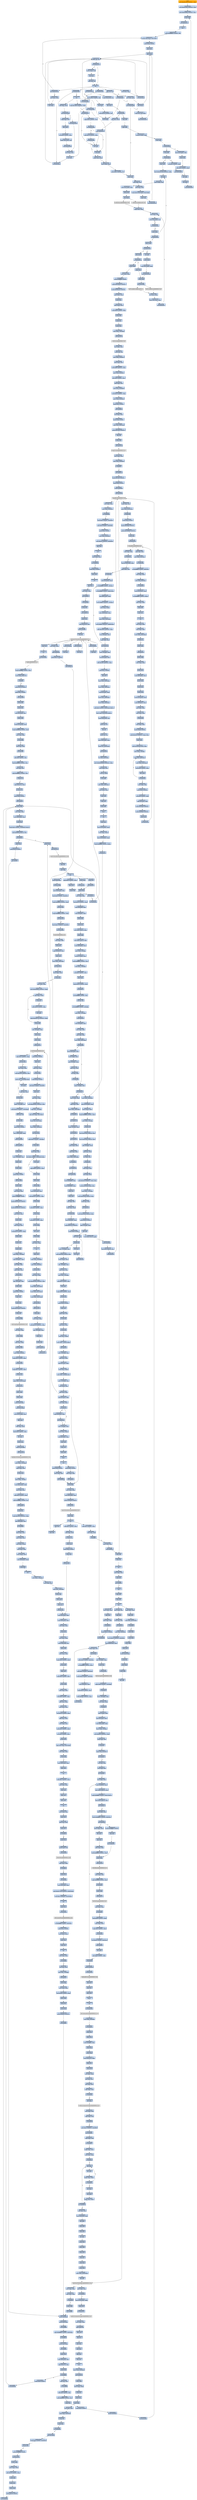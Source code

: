 digraph G {
node[shape=rectangle,style=filled,fillcolor=lightsteelblue,color=lightsteelblue]
bgcolor="transparent"
a0x00455000movl_0x4001d0UINT32_ebx[label="start\nmovl $0x4001d0<UINT32>, %ebx",fillcolor="orange",color="lightgrey"];
a0x00455005movl_0x401000UINT32_edi[label="0x00455005\nmovl $0x401000<UINT32>, %edi"];
a0x0045500amovl_0x4408f8UINT32_esi[label="0x0045500a\nmovl $0x4408f8<UINT32>, %esi"];
a0x0045500fpushl_ebx[label="0x0045500f\npushl %ebx"];
a0x00455010call_0x0045501f[label="0x00455010\ncall 0x0045501f"];
a0x0045501fcld_[label="0x0045501f\ncld "];
a0x00455020movb_0xffffff80UINT8_dl[label="0x00455020\nmovb $0xffffff80<UINT8>, %dl"];
a0x00455022movsb_ds_esi__es_edi_[label="0x00455022\nmovsb %ds:(%esi), %es:(%edi)"];
a0x00455023pushl_0x2UINT8[label="0x00455023\npushl $0x2<UINT8>"];
a0x00455025popl_ebx[label="0x00455025\npopl %ebx"];
a0x00455026call_esp_[label="0x00455026\ncall (%esp)"];
a0x00455015addb_dl_dl[label="0x00455015\naddb %dl, %dl"];
a0x00455017jne_0x0045501e[label="0x00455017\njne 0x0045501e"];
a0x00455019movb_esi__dl[label="0x00455019\nmovb (%esi), %dl"];
a0x0045501bincl_esi[label="0x0045501b\nincl %esi"];
a0x0045501cadcb_dl_dl[label="0x0045501c\nadcb %dl, %dl"];
a0x0045501eret[label="0x0045501e\nret"];
a0x00455029jae_0x00455022[label="0x00455029\njae 0x00455022"];
a0x0045502bxorl_ecx_ecx[label="0x0045502b\nxorl %ecx, %ecx"];
a0x0045502dcall_esp_[label="0x0045502d\ncall (%esp)"];
a0x00455030jae_0x0045504a[label="0x00455030\njae 0x0045504a"];
a0x00455032xorl_eax_eax[label="0x00455032\nxorl %eax, %eax"];
a0x00455034call_esp_[label="0x00455034\ncall (%esp)"];
a0x00455037jae_0x0045505a[label="0x00455037\njae 0x0045505a"];
a0x00455039movb_0x2UINT8_bl[label="0x00455039\nmovb $0x2<UINT8>, %bl"];
a0x0045503bincl_ecx[label="0x0045503b\nincl %ecx"];
a0x0045503cmovb_0x10UINT8_al[label="0x0045503c\nmovb $0x10<UINT8>, %al"];
a0x0045503ecall_esp_[label="0x0045503e\ncall (%esp)"];
a0x00455041adcb_al_al[label="0x00455041\nadcb %al, %al"];
a0x00455043jae_0x0045503e[label="0x00455043\njae 0x0045503e"];
a0x00455045jne_0x00455086[label="0x00455045\njne 0x00455086"];
a0x00455047stosb_al_es_edi_[label="0x00455047\nstosb %al, %es:(%edi)"];
a0x00455048jmp_0x00455026[label="0x00455048\njmp 0x00455026"];
a0x0045505alodsb_ds_esi__al[label="0x0045505a\nlodsb %ds:(%esi), %al"];
a0x0045505bshrl_eax[label="0x0045505b\nshrl %eax"];
a0x0045505dje_0x004550a0[label="0x0045505d\nje 0x004550a0"];
a0x0045505fadcl_ecx_ecx[label="0x0045505f\nadcl %ecx, %ecx"];
a0x00455061jmp_0x0045507f[label="0x00455061\njmp 0x0045507f"];
a0x0045507fincl_ecx[label="0x0045507f\nincl %ecx"];
a0x00455080incl_ecx[label="0x00455080\nincl %ecx"];
a0x00455081xchgl_eax_ebp[label="0x00455081\nxchgl %eax, %ebp"];
a0x00455082movl_ebp_eax[label="0x00455082\nmovl %ebp, %eax"];
a0x00455084movb_0x1UINT8_bl[label="0x00455084\nmovb $0x1<UINT8>, %bl"];
a0x00455086pushl_esi[label="0x00455086\npushl %esi"];
a0x00455087movl_edi_esi[label="0x00455087\nmovl %edi, %esi"];
a0x00455089subl_eax_esi[label="0x00455089\nsubl %eax, %esi"];
a0x0045508brepz_movsb_ds_esi__es_edi_[label="0x0045508b\nrepz movsb %ds:(%esi), %es:(%edi)"];
a0x0045508dpopl_esi[label="0x0045508d\npopl %esi"];
a0x0045508ejmp_0x00455026[label="0x0045508e\njmp 0x00455026"];
a0x0045504acall_0x00455092[label="0x0045504a\ncall 0x00455092"];
a0x00455092incl_ecx[label="0x00455092\nincl %ecx"];
a0x00455093call_0x4esp_[label="0x00455093\ncall 0x4(%esp)"];
a0x00455097adcl_ecx_ecx[label="0x00455097\nadcl %ecx, %ecx"];
a0x00455099call_0x4esp_[label="0x00455099\ncall 0x4(%esp)"];
a0x0045509djb_0x00455093[label="0x0045509d\njb 0x00455093"];
a0x0045509fret[label="0x0045509f\nret"];
a0x0045504fsubl_ebx_ecx[label="0x0045504f\nsubl %ebx, %ecx"];
a0x00455051jne_0x00455063[label="0x00455051\njne 0x00455063"];
a0x00455063xchgl_eax_ecx[label="0x00455063\nxchgl %eax, %ecx"];
a0x00455064decl_eax[label="0x00455064\ndecl %eax"];
a0x00455065shll_0x8UINT8_eax[label="0x00455065\nshll $0x8<UINT8>, %eax"];
a0x00455068lodsb_ds_esi__al[label="0x00455068\nlodsb %ds:(%esi), %al"];
a0x00455069call_0x00455090[label="0x00455069\ncall 0x00455090"];
a0x00455090xorl_ecx_ecx[label="0x00455090\nxorl %ecx, %ecx"];
a0x0045506ecmpl_0x7d00UINT32_eax[label="0x0045506e\ncmpl $0x7d00<UINT32>, %eax"];
a0x00455073jae_0x0045507f[label="0x00455073\njae 0x0045507f"];
a0x00455075cmpb_0x5UINT8_ah[label="0x00455075\ncmpb $0x5<UINT8>, %ah"];
a0x00455078jae_0x00455080[label="0x00455078\njae 0x00455080"];
a0x0045507acmpl_0x7fUINT8_eax[label="0x0045507a\ncmpl $0x7f<UINT8>, %eax"];
a0x0045507dja_0x00455081[label="0x0045507d\nja 0x00455081"];
a0x00455053call_0x00455090[label="0x00455053\ncall 0x00455090"];
a0x00455058jmp_0x00455082[label="0x00455058\njmp 0x00455082"];
a0x004550a0popl_edi[label="0x004550a0\npopl %edi"];
a0x004550a1popl_ebx[label="0x004550a1\npopl %ebx"];
a0x004550a2movzwl_ebx__edi[label="0x004550a2\nmovzwl (%ebx), %edi"];
a0x004550a5decl_edi[label="0x004550a5\ndecl %edi"];
a0x004550a6je_0x004550b0[label="0x004550a6\nje 0x004550b0"];
a0x004550a8decl_edi[label="0x004550a8\ndecl %edi"];
a0x004550a9je_0x004550be[label="0x004550a9\nje 0x004550be"];
a0x004550abshll_0xcUINT8_edi[label="0x004550ab\nshll $0xc<UINT8>, %edi"];
a0x004550aejmp_0x004550b7[label="0x004550ae\njmp 0x004550b7"];
a0x004550b7incl_ebx[label="0x004550b7\nincl %ebx"];
a0x004550b8incl_ebx[label="0x004550b8\nincl %ebx"];
a0x004550b9jmp_0x0045500f[label="0x004550b9\njmp 0x0045500f"];
a0x004550b0movl_0x2ebx__edi[label="0x004550b0\nmovl 0x2(%ebx), %edi"];
a0x004550b3pushl_edi[label="0x004550b3\npushl %edi"];
a0x004550b4addl_0x4UINT8_ebx[label="0x004550b4\naddl $0x4<UINT8>, %ebx"];
a0x004550bepopl_edi[label="0x004550be\npopl %edi"];
a0x004550bfmovl_0x455128UINT32_ebx[label="0x004550bf\nmovl $0x455128<UINT32>, %ebx"];
a0x004550c4incl_edi[label="0x004550c4\nincl %edi"];
a0x004550c5movl_edi__esi[label="0x004550c5\nmovl (%edi), %esi"];
a0x004550c7scasl_es_edi__eax[label="0x004550c7\nscasl %es:(%edi), %eax"];
a0x004550c8pushl_edi[label="0x004550c8\npushl %edi"];
a0x004550c9call_ebx_[label="0x004550c9\ncall (%ebx)"];
LoadLibraryA_kernel32_dll[label="LoadLibraryA@kernel32.dll",fillcolor="lightgrey",color="lightgrey"];
a0x004550cbxchgl_eax_ebp[label="0x004550cb\nxchgl %eax, %ebp"];
a0x004550ccxorl_eax_eax[label="0x004550cc\nxorl %eax, %eax"];
a0x004550cescasb_es_edi__al[label="0x004550ce\nscasb %es:(%edi), %al"];
a0x004550cfjne_0x004550ce[label="0x004550cf\njne 0x004550ce"];
a0x004550d1decb_edi_[label="0x004550d1\ndecb (%edi)"];
a0x004550d3je_0x004550c4[label="0x004550d3\nje 0x004550c4"];
a0x004550d5decb_edi_[label="0x004550d5\ndecb (%edi)"];
a0x004550d7jne_0x004550df[label="0x004550d7\njne 0x004550df"];
a0x004550d9incl_edi[label="0x004550d9\nincl %edi"];
a0x004550dapushl_edi_[label="0x004550da\npushl (%edi)"];
a0x004550dcscasl_es_edi__eax[label="0x004550dc\nscasl %es:(%edi), %eax"];
a0x004550ddjmp_0x004550e8[label="0x004550dd\njmp 0x004550e8"];
a0x004550e8pushl_ebp[label="0x004550e8\npushl %ebp"];
a0x004550e9call_0x4ebx_[label="0x004550e9\ncall 0x4(%ebx)"];
GetProcAddress_kernel32_dll[label="GetProcAddress@kernel32.dll",fillcolor="lightgrey",color="lightgrey"];
a0x004550ecorl_eax_esi_[label="0x004550ec\norl %eax, (%esi)"];
a0x004550eelodsl_ds_esi__eax[label="0x004550ee\nlodsl %ds:(%esi), %eax"];
a0x004550efjne_0x004550cc[label="0x004550ef\njne 0x004550cc"];
a0x004550dfdecb_edi_[label="0x004550df\ndecb (%edi)"];
a0x004550e1je_0x00409013[label="0x004550e1\nje 0x00409013"];
a0x004550e7pushl_edi[label="0x004550e7\npushl %edi"];
GetProcAddress_KERNEL32_dll[label="GetProcAddress@KERNEL32.dll",fillcolor="lightgrey",color="lightgrey"];
LoadLibraryA_KERNEL32_dll[label="LoadLibraryA@KERNEL32.dll",fillcolor="lightgrey",color="lightgrey"];
a0x00409013pushl_ebp[label="0x00409013\npushl %ebp"];
a0x00409014movl_esp_ebp[label="0x00409014\nmovl %esp, %ebp"];
a0x00409016pushl_0xffffffffUINT8[label="0x00409016\npushl $0xffffffff<UINT8>"];
a0x00409018pushl_0x4190c0UINT32[label="0x00409018\npushl $0x4190c0<UINT32>"];
a0x0040901dpushl_0x40e74cUINT32[label="0x0040901d\npushl $0x40e74c<UINT32>"];
a0x00409022movl_fs_0_eax[label="0x00409022\nmovl %fs:0, %eax"];
a0x00409028pushl_eax[label="0x00409028\npushl %eax"];
a0x00409029movl_esp_fs_0[label="0x00409029\nmovl %esp, %fs:0"];
a0x00409030subl_0x58UINT8_esp[label="0x00409030\nsubl $0x58<UINT8>, %esp"];
a0x00409033pushl_ebx[label="0x00409033\npushl %ebx"];
a0x00409034pushl_esi[label="0x00409034\npushl %esi"];
a0x00409035pushl_edi[label="0x00409035\npushl %edi"];
a0x00409036movl_esp__24ebp_[label="0x00409036\nmovl %esp, -24(%ebp)"];
a0x00409039call_0x418234[label="0x00409039\ncall 0x418234"];
GetVersion_KERNEL32_dll[label="GetVersion@KERNEL32.dll",fillcolor="lightgrey",color="lightgrey"];
a0x0040903fxorl_edx_edx[label="0x0040903f\nxorl %edx, %edx"];
a0x00409041movb_ah_dl[label="0x00409041\nmovb %ah, %dl"];
a0x00409043movl_edx_0x438e70[label="0x00409043\nmovl %edx, 0x438e70"];
a0x00409049movl_eax_ecx[label="0x00409049\nmovl %eax, %ecx"];
a0x0040904bandl_0xffUINT32_ecx[label="0x0040904b\nandl $0xff<UINT32>, %ecx"];
a0x00409051movl_ecx_0x438e6c[label="0x00409051\nmovl %ecx, 0x438e6c"];
a0x00409057shll_0x8UINT8_ecx[label="0x00409057\nshll $0x8<UINT8>, %ecx"];
a0x0040905aaddl_edx_ecx[label="0x0040905a\naddl %edx, %ecx"];
a0x0040905cmovl_ecx_0x438e68[label="0x0040905c\nmovl %ecx, 0x438e68"];
a0x00409062shrl_0x10UINT8_eax[label="0x00409062\nshrl $0x10<UINT8>, %eax"];
a0x00409065movl_eax_0x438e64[label="0x00409065\nmovl %eax, 0x438e64"];
a0x0040906apushl_0x1UINT8[label="0x0040906a\npushl $0x1<UINT8>"];
a0x0040906ccall_0x40bbd2[label="0x0040906c\ncall 0x40bbd2"];
a0x0040bbd2xorl_eax_eax[label="0x0040bbd2\nxorl %eax, %eax"];
a0x0040bbd4pushl_0x0UINT8[label="0x0040bbd4\npushl $0x0<UINT8>"];
a0x0040bbd6cmpl_eax_0x8esp_[label="0x0040bbd6\ncmpl %eax, 0x8(%esp)"];
a0x0040bbdapushl_0x1000UINT32[label="0x0040bbda\npushl $0x1000<UINT32>"];
a0x0040bbdfsete_al[label="0x0040bbdf\nsete %al"];
a0x0040bbe2pushl_eax[label="0x0040bbe2\npushl %eax"];
a0x0040bbe3call_0x418148[label="0x0040bbe3\ncall 0x418148"];
HeapCreate_KERNEL32_dll[label="HeapCreate@KERNEL32.dll",fillcolor="lightgrey",color="lightgrey"];
a0x0040bbe9testl_eax_eax[label="0x0040bbe9\ntestl %eax, %eax"];
a0x0040bbebmovl_eax_0x4393a0[label="0x0040bbeb\nmovl %eax, 0x4393a0"];
a0x0040bbf0je_0x40bc07[label="0x0040bbf0\nje 0x40bc07"];
a0x0040bbf2call_0x40bca0[label="0x0040bbf2\ncall 0x40bca0"];
a0x0040bca0pushl_0x140UINT32[label="0x0040bca0\npushl $0x140<UINT32>"];
a0x0040bca5pushl_0x0UINT8[label="0x0040bca5\npushl $0x0<UINT8>"];
a0x0040bca7pushl_0x4393a0[label="0x0040bca7\npushl 0x4393a0"];
a0x0040bcadcall_0x418198[label="0x0040bcad\ncall 0x418198"];
HeapAlloc_KERNEL32_dll[label="HeapAlloc@KERNEL32.dll",fillcolor="lightgrey",color="lightgrey"];
a0x0040bcb3testl_eax_eax[label="0x0040bcb3\ntestl %eax, %eax"];
a0x0040bcb5movl_eax_0x43939c[label="0x0040bcb5\nmovl %eax, 0x43939c"];
a0x0040bcbajne_0x40bcbd[label="0x0040bcba\njne 0x40bcbd"];
a0x0040bcbdandl_0x0UINT8_0x439394[label="0x0040bcbd\nandl $0x0<UINT8>, 0x439394"];
a0x0040bcc4andl_0x0UINT8_0x439398[label="0x0040bcc4\nandl $0x0<UINT8>, 0x439398"];
a0x0040bccbpushl_0x1UINT8[label="0x0040bccb\npushl $0x1<UINT8>"];
a0x0040bccdmovl_eax_0x439390[label="0x0040bccd\nmovl %eax, 0x439390"];
a0x0040bcd2movl_0x10UINT32_0x439388[label="0x0040bcd2\nmovl $0x10<UINT32>, 0x439388"];
a0x0040bcdcpopl_eax[label="0x0040bcdc\npopl %eax"];
a0x0040bcddret[label="0x0040bcdd\nret"];
a0x0040bbf7testl_eax_eax[label="0x0040bbf7\ntestl %eax, %eax"];
a0x0040bbf9jne_0x40bc0a[label="0x0040bbf9\njne 0x40bc0a"];
a0x0040bc0apushl_0x1UINT8[label="0x0040bc0a\npushl $0x1<UINT8>"];
a0x0040bc0cpopl_eax[label="0x0040bc0c\npopl %eax"];
a0x0040bc0dret[label="0x0040bc0d\nret"];
a0x00409071popl_ecx[label="0x00409071\npopl %ecx"];
a0x00409072testl_eax_eax[label="0x00409072\ntestl %eax, %eax"];
a0x00409074jne_0x40907e[label="0x00409074\njne 0x40907e"];
a0x0040907ecall_0x40aedc[label="0x0040907e\ncall 0x40aedc"];
a0x0040aedcpushl_esi[label="0x0040aedc\npushl %esi"];
a0x0040aeddcall_0x409164[label="0x0040aedd\ncall 0x409164"];
a0x00409164pushl_esi[label="0x00409164\npushl %esi"];
a0x00409165movl_0x4181c8_esi[label="0x00409165\nmovl 0x4181c8, %esi"];
a0x0040916bpushl_0x436f5c[label="0x0040916b\npushl 0x436f5c"];
a0x00409171call_esi[label="0x00409171\ncall %esi"];
InitializeCriticalSection_KERNEL32_dll[label="InitializeCriticalSection@KERNEL32.dll",fillcolor="lightgrey",color="lightgrey"];
a0x00409173pushl_0x436f4c[label="0x00409173\npushl 0x436f4c"];
a0x00409179call_esi[label="0x00409179\ncall %esi"];
a0x0040917bpushl_0x436f3c[label="0x0040917b\npushl 0x436f3c"];
a0x00409181call_esi[label="0x00409181\ncall %esi"];
a0x00409183pushl_0x436f1c[label="0x00409183\npushl 0x436f1c"];
a0x00409189call_esi[label="0x00409189\ncall %esi"];
a0x0040918bpopl_esi[label="0x0040918b\npopl %esi"];
a0x0040918cret[label="0x0040918c\nret"];
a0x0040aee2call_0x418164[label="0x0040aee2\ncall 0x418164"];
TlsAlloc_KERNEL32_dll[label="TlsAlloc@KERNEL32.dll",fillcolor="lightgrey",color="lightgrey"];
a0x0040aee8cmpl_0xffffffffUINT8_eax[label="0x0040aee8\ncmpl $0xffffffff<UINT8>, %eax"];
a0x0040aeebmovl_eax_0x437750[label="0x0040aeeb\nmovl %eax, 0x437750"];
a0x0040aef0je_0x40af2c[label="0x0040aef0\nje 0x40af2c"];
a0x0040aef2pushl_0x74UINT8[label="0x0040aef2\npushl $0x74<UINT8>"];
a0x0040aef4pushl_0x1UINT8[label="0x0040aef4\npushl $0x1<UINT8>"];
a0x0040aef6call_0x4106dd[label="0x0040aef6\ncall 0x4106dd"];
a0x004106ddpushl_ebx[label="0x004106dd\npushl %ebx"];
a0x004106depushl_esi[label="0x004106de\npushl %esi"];
a0x004106dfmovl_0xcesp__esi[label="0x004106df\nmovl 0xc(%esp), %esi"];
a0x004106e3pushl_edi[label="0x004106e3\npushl %edi"];
a0x004106e4imull_0x14esp__esi[label="0x004106e4\nimull 0x14(%esp), %esi"];
a0x004106e9cmpl_0xffffffe0UINT8_esi[label="0x004106e9\ncmpl $0xffffffe0<UINT8>, %esi"];
a0x004106ecmovl_esi_ebx[label="0x004106ec\nmovl %esi, %ebx"];
a0x004106eeja_0x4106fd[label="0x004106ee\nja 0x4106fd"];
a0x004106f0testl_esi_esi[label="0x004106f0\ntestl %esi, %esi"];
a0x004106f2jne_0x4106f7[label="0x004106f2\njne 0x4106f7"];
a0x004106f7addl_0xfUINT8_esi[label="0x004106f7\naddl $0xf<UINT8>, %esi"];
a0x004106faandl_0xfffffff0UINT8_esi[label="0x004106fa\nandl $0xfffffff0<UINT8>, %esi"];
a0x004106fdxorl_edi_edi[label="0x004106fd\nxorl %edi, %edi"];
a0x004106ffcmpl_0xffffffe0UINT8_esi[label="0x004106ff\ncmpl $0xffffffe0<UINT8>, %esi"];
a0x00410702ja_0x41073e[label="0x00410702\nja 0x41073e"];
a0x00410704cmpl_0x43775c_ebx[label="0x00410704\ncmpl 0x43775c, %ebx"];
a0x0041070aja_0x410729[label="0x0041070a\nja 0x410729"];
a0x0041070cpushl_0x9UINT8[label="0x0041070c\npushl $0x9<UINT8>"];
a0x0041070ecall_0x4091f9[label="0x0041070e\ncall 0x4091f9"];
a0x004091f9pushl_ebp[label="0x004091f9\npushl %ebp"];
a0x004091famovl_esp_ebp[label="0x004091fa\nmovl %esp, %ebp"];
a0x004091fcmovl_0x8ebp__eax[label="0x004091fc\nmovl 0x8(%ebp), %eax"];
a0x004091ffpushl_esi[label="0x004091ff\npushl %esi"];
a0x00409200cmpl_0x0UINT8_0x436f18eax4_[label="0x00409200\ncmpl $0x0<UINT8>, 0x436f18(,%eax,4)"];
a0x00409208leal_0x436f18eax4__esi[label="0x00409208\nleal 0x436f18(,%eax,4), %esi"];
a0x0040920fjne_0x40924f[label="0x0040920f\njne 0x40924f"];
a0x0040924fpushl_esi_[label="0x0040924f\npushl (%esi)"];
a0x00409251call_0x4181c0[label="0x00409251\ncall 0x4181c0"];
EnterCriticalSection_KERNEL32_dll[label="EnterCriticalSection@KERNEL32.dll",fillcolor="lightgrey",color="lightgrey"];
a0x00409257popl_esi[label="0x00409257\npopl %esi"];
a0x00409258popl_ebp[label="0x00409258\npopl %ebp"];
a0x00409259ret[label="0x00409259\nret"];
a0x00410713pushl_ebx[label="0x00410713\npushl %ebx"];
a0x00410714call_0x40c034[label="0x00410714\ncall 0x40c034"];
a0x0040c034pushl_ebp[label="0x0040c034\npushl %ebp"];
a0x0040c035movl_esp_ebp[label="0x0040c035\nmovl %esp, %ebp"];
a0x0040c037subl_0x14UINT8_esp[label="0x0040c037\nsubl $0x14<UINT8>, %esp"];
a0x0040c03amovl_0x439398_eax[label="0x0040c03a\nmovl 0x439398, %eax"];
a0x0040c03fmovl_0x43939c_edx[label="0x0040c03f\nmovl 0x43939c, %edx"];
a0x0040c045pushl_ebx[label="0x0040c045\npushl %ebx"];
a0x0040c046pushl_esi[label="0x0040c046\npushl %esi"];
a0x0040c047leal_eaxeax4__eax[label="0x0040c047\nleal (%eax,%eax,4), %eax"];
a0x0040c04apushl_edi[label="0x0040c04a\npushl %edi"];
a0x0040c04bleal_edxeax4__edi[label="0x0040c04b\nleal (%edx,%eax,4), %edi"];
a0x0040c04emovl_0x8ebp__eax[label="0x0040c04e\nmovl 0x8(%ebp), %eax"];
a0x0040c051movl_edi__4ebp_[label="0x0040c051\nmovl %edi, -4(%ebp)"];
a0x0040c054leal_0x17eax__ecx[label="0x0040c054\nleal 0x17(%eax), %ecx"];
a0x0040c057andl_0xfffffff0UINT8_ecx[label="0x0040c057\nandl $0xfffffff0<UINT8>, %ecx"];
a0x0040c05amovl_ecx__16ebp_[label="0x0040c05a\nmovl %ecx, -16(%ebp)"];
a0x0040c05dsarl_0x4UINT8_ecx[label="0x0040c05d\nsarl $0x4<UINT8>, %ecx"];
a0x0040c060decl_ecx[label="0x0040c060\ndecl %ecx"];
a0x0040c061cmpl_0x20UINT8_ecx[label="0x0040c061\ncmpl $0x20<UINT8>, %ecx"];
a0x0040c064jnl_0x40c074[label="0x0040c064\njnl 0x40c074"];
a0x0040c066orl_0xffffffffUINT8_esi[label="0x0040c066\norl $0xffffffff<UINT8>, %esi"];
a0x0040c069shrl_cl_esi[label="0x0040c069\nshrl %cl, %esi"];
a0x0040c06borl_0xffffffffUINT8__8ebp_[label="0x0040c06b\norl $0xffffffff<UINT8>, -8(%ebp)"];
a0x0040c06fmovl_esi__12ebp_[label="0x0040c06f\nmovl %esi, -12(%ebp)"];
a0x0040c072jmp_0x40c084[label="0x0040c072\njmp 0x40c084"];
a0x0040c084movl_0x439390_eax[label="0x0040c084\nmovl 0x439390, %eax"];
a0x0040c089movl_eax_ebx[label="0x0040c089\nmovl %eax, %ebx"];
a0x0040c08bcmpl_edi_ebx[label="0x0040c08b\ncmpl %edi, %ebx"];
a0x0040c08dmovl_ebx_0x8ebp_[label="0x0040c08d\nmovl %ebx, 0x8(%ebp)"];
a0x0040c090jae_0x40c0ab[label="0x0040c090\njae 0x40c0ab"];
a0x0040c0abcmpl__4ebp__ebx[label="0x0040c0ab\ncmpl -4(%ebp), %ebx"];
a0x0040c0aejne_0x40c129[label="0x0040c0ae\njne 0x40c129"];
a0x0040c0b0movl_edx_ebx[label="0x0040c0b0\nmovl %edx, %ebx"];
a0x0040c0b2cmpl_eax_ebx[label="0x0040c0b2\ncmpl %eax, %ebx"];
a0x0040c0b4movl_ebx_0x8ebp_[label="0x0040c0b4\nmovl %ebx, 0x8(%ebp)"];
a0x0040c0b7jae_0x40c0ce[label="0x0040c0b7\njae 0x40c0ce"];
a0x0040c0cejne_0x40c129[label="0x0040c0ce\njne 0x40c129"];
a0x0040c0d0cmpl__4ebp__ebx[label="0x0040c0d0\ncmpl -4(%ebp), %ebx"];
a0x0040c0d3jae_0x40c0e6[label="0x0040c0d3\njae 0x40c0e6"];
a0x0040c0e6jne_0x40c10e[label="0x0040c0e6\njne 0x40c10e"];
a0x0040c0e8movl_edx_ebx[label="0x0040c0e8\nmovl %edx, %ebx"];
a0x0040c0eacmpl_eax_ebx[label="0x0040c0ea\ncmpl %eax, %ebx"];
a0x0040c0ecmovl_ebx_0x8ebp_[label="0x0040c0ec\nmovl %ebx, 0x8(%ebp)"];
a0x0040c0efjae_0x40c0fe[label="0x0040c0ef\njae 0x40c0fe"];
a0x0040c0fejne_0x40c10e[label="0x0040c0fe\njne 0x40c10e"];
a0x0040c100call_0x40c33d[label="0x0040c100\ncall 0x40c33d"];
a0x0040c33dmovl_0x439398_eax[label="0x0040c33d\nmovl 0x439398, %eax"];
a0x0040c342movl_0x439388_ecx[label="0x0040c342\nmovl 0x439388, %ecx"];
a0x0040c348pushl_esi[label="0x0040c348\npushl %esi"];
a0x0040c349pushl_edi[label="0x0040c349\npushl %edi"];
a0x0040c34axorl_edi_edi[label="0x0040c34a\nxorl %edi, %edi"];
a0x0040c34ccmpl_ecx_eax[label="0x0040c34c\ncmpl %ecx, %eax"];
a0x0040c34ejne_0x40c380[label="0x0040c34e\njne 0x40c380"];
a0x0040c380movl_0x43939c_ecx[label="0x0040c380\nmovl 0x43939c, %ecx"];
a0x0040c386pushl_0x41c4UINT32[label="0x0040c386\npushl $0x41c4<UINT32>"];
a0x0040c38bpushl_0x8UINT8[label="0x0040c38b\npushl $0x8<UINT8>"];
a0x0040c38dleal_eaxeax4__eax[label="0x0040c38d\nleal (%eax,%eax,4), %eax"];
a0x0040c390pushl_0x4393a0[label="0x0040c390\npushl 0x4393a0"];
a0x0040c396leal_ecxeax4__esi[label="0x0040c396\nleal (%ecx,%eax,4), %esi"];
a0x0040c399call_0x418198[label="0x0040c399\ncall 0x418198"];
a0x0040c39fcmpl_edi_eax[label="0x0040c39f\ncmpl %edi, %eax"];
a0x0040c3a1movl_eax_0x10esi_[label="0x0040c3a1\nmovl %eax, 0x10(%esi)"];
a0x0040c3a4je_0x40c3d0[label="0x0040c3a4\nje 0x40c3d0"];
a0x0040c3a6pushl_0x4UINT8[label="0x0040c3a6\npushl $0x4<UINT8>"];
a0x0040c3a8pushl_0x2000UINT32[label="0x0040c3a8\npushl $0x2000<UINT32>"];
a0x0040c3adpushl_0x100000UINT32[label="0x0040c3ad\npushl $0x100000<UINT32>"];
a0x0040c3b2pushl_edi[label="0x0040c3b2\npushl %edi"];
a0x0040c3b3call_0x418140[label="0x0040c3b3\ncall 0x418140"];
VirtualAlloc_KERNEL32_dll[label="VirtualAlloc@KERNEL32.dll",fillcolor="lightgrey",color="lightgrey"];
a0x0040c3b9cmpl_edi_eax[label="0x0040c3b9\ncmpl %edi, %eax"];
a0x0040c3bbmovl_eax_0xcesi_[label="0x0040c3bb\nmovl %eax, 0xc(%esi)"];
a0x0040c3bejne_0x40c3d4[label="0x0040c3be\njne 0x40c3d4"];
a0x0040c3d4orl_0xffffffffUINT8_0x8esi_[label="0x0040c3d4\norl $0xffffffff<UINT8>, 0x8(%esi)"];
a0x0040c3d8movl_edi_esi_[label="0x0040c3d8\nmovl %edi, (%esi)"];
a0x0040c3damovl_edi_0x4esi_[label="0x0040c3da\nmovl %edi, 0x4(%esi)"];
a0x0040c3ddincl_0x439398[label="0x0040c3dd\nincl 0x439398"];
a0x0040c3e3movl_0x10esi__eax[label="0x0040c3e3\nmovl 0x10(%esi), %eax"];
a0x0040c3e6orl_0xffffffffUINT8_eax_[label="0x0040c3e6\norl $0xffffffff<UINT8>, (%eax)"];
a0x0040c3e9movl_esi_eax[label="0x0040c3e9\nmovl %esi, %eax"];
a0x0040c3ebpopl_edi[label="0x0040c3eb\npopl %edi"];
a0x0040c3ecpopl_esi[label="0x0040c3ec\npopl %esi"];
a0x0040c3edret[label="0x0040c3ed\nret"];
a0x0040c105movl_eax_ebx[label="0x0040c105\nmovl %eax, %ebx"];
a0x0040c107testl_ebx_ebx[label="0x0040c107\ntestl %ebx, %ebx"];
a0x0040c109movl_ebx_0x8ebp_[label="0x0040c109\nmovl %ebx, 0x8(%ebp)"];
a0x0040c10cje_0x40c122[label="0x0040c10c\nje 0x40c122"];
a0x0040c10epushl_ebx[label="0x0040c10e\npushl %ebx"];
a0x0040c10fcall_0x40c3ee[label="0x0040c10f\ncall 0x40c3ee"];
a0x0040c3eepushl_ebp[label="0x0040c3ee\npushl %ebp"];
a0x0040c3efmovl_esp_ebp[label="0x0040c3ef\nmovl %esp, %ebp"];
a0x0040c3f1pushl_ecx[label="0x0040c3f1\npushl %ecx"];
a0x0040c3f2movl_0x8ebp__ecx[label="0x0040c3f2\nmovl 0x8(%ebp), %ecx"];
a0x0040c3f5pushl_ebx[label="0x0040c3f5\npushl %ebx"];
a0x0040c3f6pushl_esi[label="0x0040c3f6\npushl %esi"];
a0x0040c3f7pushl_edi[label="0x0040c3f7\npushl %edi"];
a0x0040c3f8movl_0x10ecx__esi[label="0x0040c3f8\nmovl 0x10(%ecx), %esi"];
a0x0040c3fbmovl_0x8ecx__eax[label="0x0040c3fb\nmovl 0x8(%ecx), %eax"];
a0x0040c3fexorl_ebx_ebx[label="0x0040c3fe\nxorl %ebx, %ebx"];
a0x0040c400testl_eax_eax[label="0x0040c400\ntestl %eax, %eax"];
a0x0040c402jl_0x40c409[label="0x0040c402\njl 0x40c409"];
a0x0040c409movl_ebx_eax[label="0x0040c409\nmovl %ebx, %eax"];
a0x0040c40bpushl_0x3fUINT8[label="0x0040c40b\npushl $0x3f<UINT8>"];
a0x0040c40dimull_0x204UINT32_eax_eax[label="0x0040c40d\nimull $0x204<UINT32>, %eax, %eax"];
a0x0040c413popl_edx[label="0x0040c413\npopl %edx"];
a0x0040c414leal_0x144eaxesi__eax[label="0x0040c414\nleal 0x144(%eax,%esi), %eax"];
a0x0040c41bmovl_eax__4ebp_[label="0x0040c41b\nmovl %eax, -4(%ebp)"];
a0x0040c41emovl_eax_0x8eax_[label="0x0040c41e\nmovl %eax, 0x8(%eax)"];
a0x0040c421movl_eax_0x4eax_[label="0x0040c421\nmovl %eax, 0x4(%eax)"];
a0x0040c424addl_0x8UINT8_eax[label="0x0040c424\naddl $0x8<UINT8>, %eax"];
a0x0040c427decl_edx[label="0x0040c427\ndecl %edx"];
a0x0040c428jne_0x40c41e[label="0x0040c428\njne 0x40c41e"];
a0x0040c42amovl_ebx_edi[label="0x0040c42a\nmovl %ebx, %edi"];
a0x0040c42cpushl_0x4UINT8[label="0x0040c42c\npushl $0x4<UINT8>"];
a0x0040c42eshll_0xfUINT8_edi[label="0x0040c42e\nshll $0xf<UINT8>, %edi"];
a0x0040c431addl_0xcecx__edi[label="0x0040c431\naddl 0xc(%ecx), %edi"];
a0x0040c434pushl_0x1000UINT32[label="0x0040c434\npushl $0x1000<UINT32>"];
a0x0040c439pushl_0x8000UINT32[label="0x0040c439\npushl $0x8000<UINT32>"];
a0x0040c43epushl_edi[label="0x0040c43e\npushl %edi"];
a0x0040c43fcall_0x418140[label="0x0040c43f\ncall 0x418140"];
a0x0040c445testl_eax_eax[label="0x0040c445\ntestl %eax, %eax"];
a0x0040c447jne_0x40c451[label="0x0040c447\njne 0x40c451"];
a0x0040c451leal_0x7000edi__edx[label="0x0040c451\nleal 0x7000(%edi), %edx"];
a0x0040c457cmpl_edx_edi[label="0x0040c457\ncmpl %edx, %edi"];
a0x0040c459ja_0x40c497[label="0x0040c459\nja 0x40c497"];
a0x0040c45bleal_0x10edi__eax[label="0x0040c45b\nleal 0x10(%edi), %eax"];
a0x0040c45eorl_0xffffffffUINT8__8eax_[label="0x0040c45e\norl $0xffffffff<UINT8>, -8(%eax)"];
a0x0040c462orl_0xffffffffUINT8_0xfeceax_[label="0x0040c462\norl $0xffffffff<UINT8>, 0xfec(%eax)"];
a0x0040c469leal_0xffceax__ecx[label="0x0040c469\nleal 0xffc(%eax), %ecx"];
a0x0040c46fmovl_0xff0UINT32__4eax_[label="0x0040c46f\nmovl $0xff0<UINT32>, -4(%eax)"];
a0x0040c476movl_ecx_eax_[label="0x0040c476\nmovl %ecx, (%eax)"];
a0x0040c478leal__4100eax__ecx[label="0x0040c478\nleal -4100(%eax), %ecx"];
a0x0040c47emovl_ecx_0x4eax_[label="0x0040c47e\nmovl %ecx, 0x4(%eax)"];
a0x0040c481movl_0xff0UINT32_0xfe8eax_[label="0x0040c481\nmovl $0xff0<UINT32>, 0xfe8(%eax)"];
a0x0040c48baddl_0x1000UINT32_eax[label="0x0040c48b\naddl $0x1000<UINT32>, %eax"];
a0x0040c490leal__16eax__ecx[label="0x0040c490\nleal -16(%eax), %ecx"];
a0x0040c493cmpl_edx_ecx[label="0x0040c493\ncmpl %edx, %ecx"];
a0x0040c495jbe_0x40c45e[label="0x0040c495\njbe 0x40c45e"];
a0x0040c497movl__4ebp__eax[label="0x0040c497\nmovl -4(%ebp), %eax"];
a0x0040c49aleal_0xcedi__ecx[label="0x0040c49a\nleal 0xc(%edi), %ecx"];
a0x0040c49daddl_0x1f8UINT32_eax[label="0x0040c49d\naddl $0x1f8<UINT32>, %eax"];
a0x0040c4a2pushl_0x1UINT8[label="0x0040c4a2\npushl $0x1<UINT8>"];
a0x0040c4a4popl_edi[label="0x0040c4a4\npopl %edi"];
a0x0040c4a5movl_ecx_0x4eax_[label="0x0040c4a5\nmovl %ecx, 0x4(%eax)"];
a0x0040c4a8movl_eax_0x8ecx_[label="0x0040c4a8\nmovl %eax, 0x8(%ecx)"];
a0x0040c4ableal_0xcedx__ecx[label="0x0040c4ab\nleal 0xc(%edx), %ecx"];
a0x0040c4aemovl_ecx_0x8eax_[label="0x0040c4ae\nmovl %ecx, 0x8(%eax)"];
a0x0040c4b1movl_eax_0x4ecx_[label="0x0040c4b1\nmovl %eax, 0x4(%ecx)"];
a0x0040c4b4andl_0x0UINT8_0x44esiebx4_[label="0x0040c4b4\nandl $0x0<UINT8>, 0x44(%esi,%ebx,4)"];
a0x0040c4b9movl_edi_0xc4esiebx4_[label="0x0040c4b9\nmovl %edi, 0xc4(%esi,%ebx,4)"];
a0x0040c4c0movb_0x43esi__al[label="0x0040c4c0\nmovb 0x43(%esi), %al"];
a0x0040c4c3movb_al_cl[label="0x0040c4c3\nmovb %al, %cl"];
a0x0040c4c5incb_cl[label="0x0040c4c5\nincb %cl"];
a0x0040c4c7testb_al_al[label="0x0040c4c7\ntestb %al, %al"];
a0x0040c4c9movl_0x8ebp__eax[label="0x0040c4c9\nmovl 0x8(%ebp), %eax"];
a0x0040c4ccmovb_cl_0x43esi_[label="0x0040c4cc\nmovb %cl, 0x43(%esi)"];
a0x0040c4cfjne_0x40c4d4[label="0x0040c4cf\njne 0x40c4d4"];
a0x0040c4d1orl_edi_0x4eax_[label="0x0040c4d1\norl %edi, 0x4(%eax)"];
a0x0040c4d4movl_0x80000000UINT32_edx[label="0x0040c4d4\nmovl $0x80000000<UINT32>, %edx"];
a0x0040c4d9movl_ebx_ecx[label="0x0040c4d9\nmovl %ebx, %ecx"];
a0x0040c4dbshrl_cl_edx[label="0x0040c4db\nshrl %cl, %edx"];
a0x0040c4ddnotl_edx[label="0x0040c4dd\nnotl %edx"];
a0x0040c4dfandl_edx_0x8eax_[label="0x0040c4df\nandl %edx, 0x8(%eax)"];
a0x0040c4e2movl_ebx_eax[label="0x0040c4e2\nmovl %ebx, %eax"];
a0x0040c4e4popl_edi[label="0x0040c4e4\npopl %edi"];
a0x0040c4e5popl_esi[label="0x0040c4e5\npopl %esi"];
a0x0040c4e6popl_ebx[label="0x0040c4e6\npopl %ebx"];
a0x0040c4e7leave_[label="0x0040c4e7\nleave "];
a0x0040c4e8ret[label="0x0040c4e8\nret"];
a0x0040c114popl_ecx[label="0x0040c114\npopl %ecx"];
a0x0040c115movl_0x10ebx__ecx[label="0x0040c115\nmovl 0x10(%ebx), %ecx"];
a0x0040c118movl_eax_ecx_[label="0x0040c118\nmovl %eax, (%ecx)"];
a0x0040c11amovl_0x10ebx__eax[label="0x0040c11a\nmovl 0x10(%ebx), %eax"];
a0x0040c11dcmpl_0xffffffffUINT8_eax_[label="0x0040c11d\ncmpl $0xffffffff<UINT8>, (%eax)"];
a0x0040c120jne_0x40c129[label="0x0040c120\njne 0x40c129"];
a0x0040c129movl_ebx_0x439390[label="0x0040c129\nmovl %ebx, 0x439390"];
a0x0040c12fmovl_0x10ebx__eax[label="0x0040c12f\nmovl 0x10(%ebx), %eax"];
a0x0040c132movl_eax__edx[label="0x0040c132\nmovl (%eax), %edx"];
a0x0040c134cmpl_0xffffffffUINT8_edx[label="0x0040c134\ncmpl $0xffffffff<UINT8>, %edx"];
a0x0040c137movl_edx__4ebp_[label="0x0040c137\nmovl %edx, -4(%ebp)"];
a0x0040c13aje_0x40c150[label="0x0040c13a\nje 0x40c150"];
a0x0040c13cmovl_0xc4eaxedx4__ecx[label="0x0040c13c\nmovl 0xc4(%eax,%edx,4), %ecx"];
a0x0040c143movl_0x44eaxedx4__edi[label="0x0040c143\nmovl 0x44(%eax,%edx,4), %edi"];
a0x0040c147andl__8ebp__ecx[label="0x0040c147\nandl -8(%ebp), %ecx"];
a0x0040c14aandl_esi_edi[label="0x0040c14a\nandl %esi, %edi"];
a0x0040c14corl_edi_ecx[label="0x0040c14c\norl %edi, %ecx"];
a0x0040c14ejne_0x40c187[label="0x0040c14e\njne 0x40c187"];
a0x0040c187movl_edx_ecx[label="0x0040c187\nmovl %edx, %ecx"];
a0x0040c189xorl_edi_edi[label="0x0040c189\nxorl %edi, %edi"];
a0x0040c18bimull_0x204UINT32_ecx_ecx[label="0x0040c18b\nimull $0x204<UINT32>, %ecx, %ecx"];
a0x0040c191leal_0x144ecxeax__ecx[label="0x0040c191\nleal 0x144(%ecx,%eax), %ecx"];
a0x0040c198movl_ecx__12ebp_[label="0x0040c198\nmovl %ecx, -12(%ebp)"];
a0x0040c19bmovl_0x44eaxedx4__ecx[label="0x0040c19b\nmovl 0x44(%eax,%edx,4), %ecx"];
a0x0040c19fandl_esi_ecx[label="0x0040c19f\nandl %esi, %ecx"];
a0x0040c1a1jne_0x40c1b0[label="0x0040c1a1\njne 0x40c1b0"];
a0x0040c1a3movl_0xc4eaxedx4__ecx[label="0x0040c1a3\nmovl 0xc4(%eax,%edx,4), %ecx"];
a0x0040c1aapushl_0x20UINT8[label="0x0040c1aa\npushl $0x20<UINT8>"];
a0x0040c1acandl__8ebp__ecx[label="0x0040c1ac\nandl -8(%ebp), %ecx"];
a0x0040c1afpopl_edi[label="0x0040c1af\npopl %edi"];
a0x0040c1b0testl_ecx_ecx[label="0x0040c1b0\ntestl %ecx, %ecx"];
a0x0040c1b2jl_0x40c1b9[label="0x0040c1b2\njl 0x40c1b9"];
a0x0040c1b4shll_ecx[label="0x0040c1b4\nshll %ecx"];
a0x0040c1b6incl_edi[label="0x0040c1b6\nincl %edi"];
a0x0040c1b7jmp_0x40c1b0[label="0x0040c1b7\njmp 0x40c1b0"];
a0x0040c1b9movl__12ebp__ecx[label="0x0040c1b9\nmovl -12(%ebp), %ecx"];
a0x0040c1bcmovl_0x4ecxedi8__edx[label="0x0040c1bc\nmovl 0x4(%ecx,%edi,8), %edx"];
a0x0040c1c0movl_edx__ecx[label="0x0040c1c0\nmovl (%edx), %ecx"];
a0x0040c1c2subl__16ebp__ecx[label="0x0040c1c2\nsubl -16(%ebp), %ecx"];
a0x0040c1c5movl_ecx_esi[label="0x0040c1c5\nmovl %ecx, %esi"];
a0x0040c1c7movl_ecx__8ebp_[label="0x0040c1c7\nmovl %ecx, -8(%ebp)"];
a0x0040c1casarl_0x4UINT8_esi[label="0x0040c1ca\nsarl $0x4<UINT8>, %esi"];
a0x0040c1cddecl_esi[label="0x0040c1cd\ndecl %esi"];
a0x0040c1cecmpl_0x3fUINT8_esi[label="0x0040c1ce\ncmpl $0x3f<UINT8>, %esi"];
a0x0040c1d1jle_0x40c1d6[label="0x0040c1d1\njle 0x40c1d6"];
a0x0040c1d3pushl_0x3fUINT8[label="0x0040c1d3\npushl $0x3f<UINT8>"];
a0x0040c1d5popl_esi[label="0x0040c1d5\npopl %esi"];
a0x0040c1d6cmpl_edi_esi[label="0x0040c1d6\ncmpl %edi, %esi"];
a0x0040c1d8je_0x40c2eb[label="0x0040c1d8\nje 0x40c2eb"];
a0x0040c2ebtestl_ecx_ecx[label="0x0040c2eb\ntestl %ecx, %ecx"];
a0x0040c2edje_0x40c2fa[label="0x0040c2ed\nje 0x40c2fa"];
a0x0040c2efmovl_ecx_edx_[label="0x0040c2ef\nmovl %ecx, (%edx)"];
a0x0040c2f1movl_ecx__4ecxedx_[label="0x0040c2f1\nmovl %ecx, -4(%ecx,%edx)"];
a0x0040c2f5jmp_0x40c2fa[label="0x0040c2f5\njmp 0x40c2fa"];
a0x0040c2famovl__16ebp__esi[label="0x0040c2fa\nmovl -16(%ebp), %esi"];
a0x0040c2fdaddl_ecx_edx[label="0x0040c2fd\naddl %ecx, %edx"];
a0x0040c2ffleal_0x1esi__ecx[label="0x0040c2ff\nleal 0x1(%esi), %ecx"];
a0x0040c302movl_ecx_edx_[label="0x0040c302\nmovl %ecx, (%edx)"];
a0x0040c304movl_ecx__4edxesi_[label="0x0040c304\nmovl %ecx, -4(%edx,%esi)"];
a0x0040c308movl__12ebp__esi[label="0x0040c308\nmovl -12(%ebp), %esi"];
a0x0040c30bmovl_esi__ecx[label="0x0040c30b\nmovl (%esi), %ecx"];
a0x0040c30dtestl_ecx_ecx[label="0x0040c30d\ntestl %ecx, %ecx"];
a0x0040c30fleal_0x1ecx__edi[label="0x0040c30f\nleal 0x1(%ecx), %edi"];
a0x0040c312movl_edi_esi_[label="0x0040c312\nmovl %edi, (%esi)"];
a0x0040c314jne_0x40c330[label="0x0040c314\njne 0x40c330"];
a0x0040c316cmpl_0x439394_ebx[label="0x0040c316\ncmpl 0x439394, %ebx"];
a0x0040c31cjne_0x40c330[label="0x0040c31c\njne 0x40c330"];
a0x0040c330movl__4ebp__ecx[label="0x0040c330\nmovl -4(%ebp), %ecx"];
a0x0040c333movl_ecx_eax_[label="0x0040c333\nmovl %ecx, (%eax)"];
a0x0040c335leal_0x4edx__eax[label="0x0040c335\nleal 0x4(%edx), %eax"];
a0x0040c338popl_edi[label="0x0040c338\npopl %edi"];
a0x0040c339popl_esi[label="0x0040c339\npopl %esi"];
a0x0040c33apopl_ebx[label="0x0040c33a\npopl %ebx"];
a0x0040c33bleave_[label="0x0040c33b\nleave "];
a0x0040c33cret[label="0x0040c33c\nret"];
a0x00410719pushl_0x9UINT8[label="0x00410719\npushl $0x9<UINT8>"];
a0x0041071bmovl_eax_edi[label="0x0041071b\nmovl %eax, %edi"];
a0x0041071dcall_0x40925a[label="0x0041071d\ncall 0x40925a"];
a0x0040925apushl_ebp[label="0x0040925a\npushl %ebp"];
a0x0040925bmovl_esp_ebp[label="0x0040925b\nmovl %esp, %ebp"];
a0x0040925dmovl_0x8ebp__eax[label="0x0040925d\nmovl 0x8(%ebp), %eax"];
a0x00409260pushl_0x436f18eax4_[label="0x00409260\npushl 0x436f18(,%eax,4)"];
a0x00409267call_0x4181bc[label="0x00409267\ncall 0x4181bc"];
LeaveCriticalSection_KERNEL32_dll[label="LeaveCriticalSection@KERNEL32.dll",fillcolor="lightgrey",color="lightgrey"];
a0x0040926dpopl_ebp[label="0x0040926d\npopl %ebp"];
a0x0040926eret[label="0x0040926e\nret"];
a0x00410722addl_0xcUINT8_esp[label="0x00410722\naddl $0xc<UINT8>, %esp"];
a0x00410725testl_edi_edi[label="0x00410725\ntestl %edi, %edi"];
a0x00410727jne_0x410754[label="0x00410727\njne 0x410754"];
a0x00410754pushl_ebx[label="0x00410754\npushl %ebx"];
a0x00410755pushl_0x0UINT8[label="0x00410755\npushl $0x0<UINT8>"];
a0x00410757pushl_edi[label="0x00410757\npushl %edi"];
a0x00410758call_0x4104c0[label="0x00410758\ncall 0x4104c0"];
a0x004104c0movl_0xcesp__edx[label="0x004104c0\nmovl 0xc(%esp), %edx"];
a0x004104c4movl_0x4esp__ecx[label="0x004104c4\nmovl 0x4(%esp), %ecx"];
a0x004104c8testl_edx_edx[label="0x004104c8\ntestl %edx, %edx"];
a0x004104caje_0x410513[label="0x004104ca\nje 0x410513"];
a0x004104ccxorl_eax_eax[label="0x004104cc\nxorl %eax, %eax"];
a0x004104cemovb_0x8esp__al[label="0x004104ce\nmovb 0x8(%esp), %al"];
a0x004104d2pushl_edi[label="0x004104d2\npushl %edi"];
a0x004104d3movl_ecx_edi[label="0x004104d3\nmovl %ecx, %edi"];
a0x004104d5cmpl_0x4UINT8_edx[label="0x004104d5\ncmpl $0x4<UINT8>, %edx"];
a0x004104d8jb_0x410507[label="0x004104d8\njb 0x410507"];
a0x004104danegl_ecx[label="0x004104da\nnegl %ecx"];
a0x004104dcandl_0x3UINT8_ecx[label="0x004104dc\nandl $0x3<UINT8>, %ecx"];
a0x004104dfje_0x4104e9[label="0x004104df\nje 0x4104e9"];
a0x004104e9movl_eax_ecx[label="0x004104e9\nmovl %eax, %ecx"];
a0x004104ebshll_0x8UINT8_eax[label="0x004104eb\nshll $0x8<UINT8>, %eax"];
a0x004104eeaddl_ecx_eax[label="0x004104ee\naddl %ecx, %eax"];
a0x004104f0movl_eax_ecx[label="0x004104f0\nmovl %eax, %ecx"];
a0x004104f2shll_0x10UINT8_eax[label="0x004104f2\nshll $0x10<UINT8>, %eax"];
a0x004104f5addl_ecx_eax[label="0x004104f5\naddl %ecx, %eax"];
a0x004104f7movl_edx_ecx[label="0x004104f7\nmovl %edx, %ecx"];
a0x004104f9andl_0x3UINT8_edx[label="0x004104f9\nandl $0x3<UINT8>, %edx"];
a0x004104fcshrl_0x2UINT8_ecx[label="0x004104fc\nshrl $0x2<UINT8>, %ecx"];
a0x004104ffje_0x410507[label="0x004104ff\nje 0x410507"];
a0x00410501repz_stosl_eax_es_edi_[label="0x00410501\nrepz stosl %eax, %es:(%edi)"];
a0x00410503testl_edx_edx[label="0x00410503\ntestl %edx, %edx"];
a0x00410505je_0x41050d[label="0x00410505\nje 0x41050d"];
a0x0041050dmovl_0x8esp__eax[label="0x0041050d\nmovl 0x8(%esp), %eax"];
a0x00410511popl_edi[label="0x00410511\npopl %edi"];
a0x00410512ret[label="0x00410512\nret"];
a0x0041075daddl_0xcUINT8_esp[label="0x0041075d\naddl $0xc<UINT8>, %esp"];
a0x00410760movl_edi_eax[label="0x00410760\nmovl %edi, %eax"];
a0x00410762popl_edi[label="0x00410762\npopl %edi"];
a0x00410763popl_esi[label="0x00410763\npopl %esi"];
a0x00410764popl_ebx[label="0x00410764\npopl %ebx"];
a0x00410765ret[label="0x00410765\nret"];
a0x0040aefbmovl_eax_esi[label="0x0040aefb\nmovl %eax, %esi"];
a0x0040aefdpopl_ecx[label="0x0040aefd\npopl %ecx"];
a0x0040aefetestl_esi_esi[label="0x0040aefe\ntestl %esi, %esi"];
a0x0040af00popl_ecx[label="0x0040af00\npopl %ecx"];
a0x0040af01je_0x40af2c[label="0x0040af01\nje 0x40af2c"];
a0x0040af03pushl_esi[label="0x0040af03\npushl %esi"];
a0x0040af04pushl_0x437750[label="0x0040af04\npushl 0x437750"];
a0x0040af0acall_0x418168[label="0x0040af0a\ncall 0x418168"];
TlsSetValue_KERNEL32_dll[label="TlsSetValue@KERNEL32.dll",fillcolor="lightgrey",color="lightgrey"];
a0x0040af10testl_eax_eax[label="0x0040af10\ntestl %eax, %eax"];
a0x0040af12je_0x40af2c[label="0x0040af12\nje 0x40af2c"];
a0x0040af14pushl_esi[label="0x0040af14\npushl %esi"];
a0x0040af15call_0x40af4e[label="0x0040af15\ncall 0x40af4e"];
a0x0040af4emovl_0x4esp__eax[label="0x0040af4e\nmovl 0x4(%esp), %eax"];
a0x0040af52movl_0x4377a0UINT32_0x50eax_[label="0x0040af52\nmovl $0x4377a0<UINT32>, 0x50(%eax)"];
a0x0040af59movl_0x1UINT32_0x14eax_[label="0x0040af59\nmovl $0x1<UINT32>, 0x14(%eax)"];
a0x0040af60ret[label="0x0040af60\nret"];
a0x0040af1apopl_ecx[label="0x0040af1a\npopl %ecx"];
a0x0040af1bcall_0x41816c[label="0x0040af1b\ncall 0x41816c"];
GetCurrentThreadId_KERNEL32_dll[label="GetCurrentThreadId@KERNEL32.dll",fillcolor="lightgrey",color="lightgrey"];
a0x0040af21orl_0xffffffffUINT8_0x4esi_[label="0x0040af21\norl $0xffffffff<UINT8>, 0x4(%esi)"];
a0x0040af25pushl_0x1UINT8[label="0x0040af25\npushl $0x1<UINT8>"];
a0x0040af27movl_eax_esi_[label="0x0040af27\nmovl %eax, (%esi)"];
a0x0040af29popl_eax[label="0x0040af29\npopl %eax"];
a0x0040af2apopl_esi[label="0x0040af2a\npopl %esi"];
a0x0040af2bret[label="0x0040af2b\nret"];
a0x00409083testl_eax_eax[label="0x00409083\ntestl %eax, %eax"];
a0x00409085jne_0x40908f[label="0x00409085\njne 0x40908f"];
a0x0040908fxorl_esi_esi[label="0x0040908f\nxorl %esi, %esi"];
a0x00409091movl_esi__4ebp_[label="0x00409091\nmovl %esi, -4(%ebp)"];
a0x00409094call_0x40a227[label="0x00409094\ncall 0x40a227"];
a0x0040a227pushl_ebp[label="0x0040a227\npushl %ebp"];
a0x0040a228movl_esp_ebp[label="0x0040a228\nmovl %esp, %ebp"];
a0x0040a22asubl_0x48UINT8_esp[label="0x0040a22a\nsubl $0x48<UINT8>, %esp"];
a0x0040a22dpushl_ebx[label="0x0040a22d\npushl %ebx"];
a0x0040a22epushl_esi[label="0x0040a22e\npushl %esi"];
a0x0040a22fpushl_edi[label="0x0040a22f\npushl %edi"];
a0x0040a230pushl_0x480UINT32[label="0x0040a230\npushl $0x480<UINT32>"];
a0x0040a235call_0x408f87[label="0x0040a235\ncall 0x408f87"];
a0x00408f87pushl_0x438ea8[label="0x00408f87\npushl 0x438ea8"];
a0x00408f8dpushl_0x8esp_[label="0x00408f8d\npushl 0x8(%esp)"];
a0x00408f91call_0x408f99[label="0x00408f91\ncall 0x408f99"];
a0x00408f99cmpl_0xffffffe0UINT8_0x4esp_[label="0x00408f99\ncmpl $0xffffffe0<UINT8>, 0x4(%esp)"];
a0x00408f9eja_0x408fc2[label="0x00408f9e\nja 0x408fc2"];
a0x00408fa0pushl_0x4esp_[label="0x00408fa0\npushl 0x4(%esp)"];
a0x00408fa4call_0x408fc5[label="0x00408fa4\ncall 0x408fc5"];
a0x00408fc5pushl_esi[label="0x00408fc5\npushl %esi"];
a0x00408fc6movl_0x8esp__esi[label="0x00408fc6\nmovl 0x8(%esp), %esi"];
a0x00408fcacmpl_0x43775c_esi[label="0x00408fca\ncmpl 0x43775c, %esi"];
a0x00408fd0pushl_edi[label="0x00408fd0\npushl %edi"];
a0x00408fd1ja_0x408ff4[label="0x00408fd1\nja 0x408ff4"];
a0x00408ff4testl_esi_esi[label="0x00408ff4\ntestl %esi, %esi"];
a0x00408ff6jne_0x408ffb[label="0x00408ff6\njne 0x408ffb"];
a0x00408ffbaddl_0xfUINT8_esi[label="0x00408ffb\naddl $0xf<UINT8>, %esi"];
a0x00408ffeandl_0xfffffff0UINT8_esi[label="0x00408ffe\nandl $0xfffffff0<UINT8>, %esi"];
a0x00409001pushl_esi[label="0x00409001\npushl %esi"];
a0x00409002pushl_0x0UINT8[label="0x00409002\npushl $0x0<UINT8>"];
a0x00409004pushl_0x4393a0[label="0x00409004\npushl 0x4393a0"];
a0x0040900acall_0x418198[label="0x0040900a\ncall 0x418198"];
a0x00409010popl_edi[label="0x00409010\npopl %edi"];
a0x00409011popl_esi[label="0x00409011\npopl %esi"];
a0x00409012ret[label="0x00409012\nret"];
a0x00408fa9testl_eax_eax[label="0x00408fa9\ntestl %eax, %eax"];
a0x00408fabpopl_ecx[label="0x00408fab\npopl %ecx"];
a0x00408facjne_0x408fc4[label="0x00408fac\njne 0x408fc4"];
a0x00408fc4ret[label="0x00408fc4\nret"];
a0x00408f96popl_ecx[label="0x00408f96\npopl %ecx"];
a0x00408f97popl_ecx[label="0x00408f97\npopl %ecx"];
a0x00408f98ret[label="0x00408f98\nret"];
a0x0040a23amovl_eax_esi[label="0x0040a23a\nmovl %eax, %esi"];
a0x0040a23cpopl_ecx[label="0x0040a23c\npopl %ecx"];
a0x0040a23dtestl_esi_esi[label="0x0040a23d\ntestl %esi, %esi"];
a0x0040a23fjne_0x40a249[label="0x0040a23f\njne 0x40a249"];
a0x0040a249movl_esi_0x4393c0[label="0x0040a249\nmovl %esi, 0x4393c0"];
a0x0040a24fmovl_0x20UINT32_0x4394c0[label="0x0040a24f\nmovl $0x20<UINT32>, 0x4394c0"];
a0x0040a259leal_0x480esi__eax[label="0x0040a259\nleal 0x480(%esi), %eax"];
a0x0040a25fcmpl_eax_esi[label="0x0040a25f\ncmpl %eax, %esi"];
a0x0040a261jae_0x40a281[label="0x0040a261\njae 0x40a281"];
a0x0040a263andb_0x0UINT8_0x4esi_[label="0x0040a263\nandb $0x0<UINT8>, 0x4(%esi)"];
a0x0040a267orl_0xffffffffUINT8_esi_[label="0x0040a267\norl $0xffffffff<UINT8>, (%esi)"];
a0x0040a26aandl_0x0UINT8_0x8esi_[label="0x0040a26a\nandl $0x0<UINT8>, 0x8(%esi)"];
a0x0040a26emovb_0xaUINT8_0x5esi_[label="0x0040a26e\nmovb $0xa<UINT8>, 0x5(%esi)"];
a0x0040a272movl_0x4393c0_eax[label="0x0040a272\nmovl 0x4393c0, %eax"];
a0x0040a277addl_0x24UINT8_esi[label="0x0040a277\naddl $0x24<UINT8>, %esi"];
a0x0040a27aaddl_0x480UINT32_eax[label="0x0040a27a\naddl $0x480<UINT32>, %eax"];
a0x0040a27fjmp_0x40a25f[label="0x0040a27f\njmp 0x40a25f"];
a0x0040a281leal__72ebp__eax[label="0x0040a281\nleal -72(%ebp), %eax"];
a0x0040a284pushl_eax[label="0x0040a284\npushl %eax"];
a0x0040a285call_0x41818c[label="0x0040a285\ncall 0x41818c"];
GetStartupInfoA_KERNEL32_dll[label="GetStartupInfoA@KERNEL32.dll",fillcolor="lightgrey",color="lightgrey"];
a0x0040a28bcmpw_0x0UINT8__22ebp_[label="0x0040a28b\ncmpw $0x0<UINT8>, -22(%ebp)"];
a0x0040a290je_0x40a367[label="0x0040a290\nje 0x40a367"];
a0x0040a296movl__20ebp__eax[label="0x0040a296\nmovl -20(%ebp), %eax"];
a0x0040a299testl_eax_eax[label="0x0040a299\ntestl %eax, %eax"];
a0x0040a29bje_0x40a367[label="0x0040a29b\nje 0x40a367"];
a0x0040a2a1movl_eax__edi[label="0x0040a2a1\nmovl (%eax), %edi"];
a0x0040a2a3leal_0x4eax__ebx[label="0x0040a2a3\nleal 0x4(%eax), %ebx"];
a0x0040a2a6leal_ebxedi__eax[label="0x0040a2a6\nleal (%ebx,%edi), %eax"];
a0x0040a2a9movl_eax__4ebp_[label="0x0040a2a9\nmovl %eax, -4(%ebp)"];
a0x0040a2acmovl_0x800UINT32_eax[label="0x0040a2ac\nmovl $0x800<UINT32>, %eax"];
a0x0040a2b1cmpl_eax_edi[label="0x0040a2b1\ncmpl %eax, %edi"];
a0x0040a2b3jl_0x40a2b7[label="0x0040a2b3\njl 0x40a2b7"];
a0x0040a2b7cmpl_edi_0x4394c0[label="0x0040a2b7\ncmpl %edi, 0x4394c0"];
a0x0040a2bdjnl_0x40a315[label="0x0040a2bd\njnl 0x40a315"];
a0x0040a315xorl_esi_esi[label="0x0040a315\nxorl %esi, %esi"];
a0x0040a317testl_edi_edi[label="0x0040a317\ntestl %edi, %edi"];
a0x0040a319jle_0x40a367[label="0x0040a319\njle 0x40a367"];
a0x0040a367xorl_ebx_ebx[label="0x0040a367\nxorl %ebx, %ebx"];
a0x0040a369movl_0x4393c0_ecx[label="0x0040a369\nmovl 0x4393c0, %ecx"];
a0x0040a36fleal_ebxebx8__eax[label="0x0040a36f\nleal (%ebx,%ebx,8), %eax"];
a0x0040a372cmpl_0xffffffffUINT8_ecxeax4_[label="0x0040a372\ncmpl $0xffffffff<UINT8>, (%ecx,%eax,4)"];
a0x0040a376leal_ecxeax4__esi[label="0x0040a376\nleal (%ecx,%eax,4), %esi"];
a0x0040a379jne_0x40a3c8[label="0x0040a379\njne 0x40a3c8"];
a0x0040a37btestl_ebx_ebx[label="0x0040a37b\ntestl %ebx, %ebx"];
a0x0040a37dmovb_0xffffff81UINT8_0x4esi_[label="0x0040a37d\nmovb $0xffffff81<UINT8>, 0x4(%esi)"];
a0x0040a381jne_0x40a388[label="0x0040a381\njne 0x40a388"];
a0x0040a383pushl_0xfffffff6UINT8[label="0x0040a383\npushl $0xfffffff6<UINT8>"];
a0x0040a385popl_eax[label="0x0040a385\npopl %eax"];
a0x0040a386jmp_0x40a392[label="0x0040a386\njmp 0x40a392"];
a0x0040a392pushl_eax[label="0x0040a392\npushl %eax"];
a0x0040a393call_0x4181a8[label="0x0040a393\ncall 0x4181a8"];
GetStdHandle_KERNEL32_dll[label="GetStdHandle@KERNEL32.dll",fillcolor="lightgrey",color="lightgrey"];
a0x0040a399movl_eax_edi[label="0x0040a399\nmovl %eax, %edi"];
a0x0040a39bcmpl_0xffffffffUINT8_edi[label="0x0040a39b\ncmpl $0xffffffff<UINT8>, %edi"];
a0x0040a39eje_0x40a3b7[label="0x0040a39e\nje 0x40a3b7"];
a0x0040a3a0pushl_edi[label="0x0040a3a0\npushl %edi"];
a0x0040a3a1call_0x418170[label="0x0040a3a1\ncall 0x418170"];
GetFileType_KERNEL32_dll[label="GetFileType@KERNEL32.dll",fillcolor="lightgrey",color="lightgrey"];
a0x0040a3a7testl_eax_eax[label="0x0040a3a7\ntestl %eax, %eax"];
a0x0040a3a9je_0x40a3b7[label="0x0040a3a9\nje 0x40a3b7"];
a0x0040a3abandl_0xffUINT32_eax[label="0x0040a3ab\nandl $0xff<UINT32>, %eax"];
a0x0040a3b0movl_edi_esi_[label="0x0040a3b0\nmovl %edi, (%esi)"];
a0x0040a3b2cmpl_0x2UINT8_eax[label="0x0040a3b2\ncmpl $0x2<UINT8>, %eax"];
a0x0040a3b5jne_0x40a3bd[label="0x0040a3b5\njne 0x40a3bd"];
a0x0040a3b7orb_0x40UINT8_0x4esi_[label="0x0040a3b7\norb $0x40<UINT8>, 0x4(%esi)"];
a0x0040a3bbjmp_0x40a3cc[label="0x0040a3bb\njmp 0x40a3cc"];
a0x0040a3ccincl_ebx[label="0x0040a3cc\nincl %ebx"];
a0x0040a3cdcmpl_0x3UINT8_ebx[label="0x0040a3cd\ncmpl $0x3<UINT8>, %ebx"];
a0x0040a3d0jl_0x40a369[label="0x0040a3d0\njl 0x40a369"];
a0x0040a388movl_ebx_eax[label="0x0040a388\nmovl %ebx, %eax"];
a0x0040a38adecl_eax[label="0x0040a38a\ndecl %eax"];
a0x0040a38bnegl_eax[label="0x0040a38b\nnegl %eax"];
a0x0040a38dsbbl_eax_eax[label="0x0040a38d\nsbbl %eax, %eax"];
a0x0040a38faddl_0xfffffff5UINT8_eax[label="0x0040a38f\naddl $0xfffffff5<UINT8>, %eax"];
a0x0040a3d2pushl_0x4394c0[label="0x0040a3d2\npushl 0x4394c0"];
a0x0040a3d8call_0x4181ac[label="0x0040a3d8\ncall 0x4181ac"];
SetHandleCount_KERNEL32_dll[label="SetHandleCount@KERNEL32.dll",fillcolor="lightgrey",color="lightgrey"];
a0x0040a3depopl_edi[label="0x0040a3de\npopl %edi"];
a0x0040a3dfpopl_esi[label="0x0040a3df\npopl %esi"];
a0x0040a3e0popl_ebx[label="0x0040a3e0\npopl %ebx"];
a0x0040a3e1leave_[label="0x0040a3e1\nleave "];
a0x0040a3e2ret[label="0x0040a3e2\nret"];
a0x00409099call_0x418188[label="0x00409099\ncall 0x418188"];
GetCommandLineA_KERNEL32_dll[label="GetCommandLineA@KERNEL32.dll",fillcolor="lightgrey",color="lightgrey"];
a0x0040909fmovl_eax_0x43a4ec[label="0x0040909f\nmovl %eax, 0x43a4ec"];
a0x004090a4call_0x40e610[label="0x004090a4\ncall 0x40e610"];
a0x0040e610pushl_ecx[label="0x0040e610\npushl %ecx"];
a0x0040e611pushl_ecx[label="0x0040e611\npushl %ecx"];
a0x0040e612movl_0x438fb0_eax[label="0x0040e612\nmovl 0x438fb0, %eax"];
a0x0040e617pushl_ebx[label="0x0040e617\npushl %ebx"];
a0x0040e618pushl_ebp[label="0x0040e618\npushl %ebp"];
a0x0040e619movl_0x418124_ebp[label="0x0040e619\nmovl 0x418124, %ebp"];
a0x0040e61fpushl_esi[label="0x0040e61f\npushl %esi"];
a0x0040e620pushl_edi[label="0x0040e620\npushl %edi"];
a0x0040e621xorl_ebx_ebx[label="0x0040e621\nxorl %ebx, %ebx"];
a0x0040e623xorl_esi_esi[label="0x0040e623\nxorl %esi, %esi"];
a0x0040e625xorl_edi_edi[label="0x0040e625\nxorl %edi, %edi"];
a0x0040e627cmpl_ebx_eax[label="0x0040e627\ncmpl %ebx, %eax"];
a0x0040e629jne_0x40e65e[label="0x0040e629\njne 0x40e65e"];
a0x0040e62bcall_ebp[label="0x0040e62b\ncall %ebp"];
GetEnvironmentStringsW_KERNEL32_dll[label="GetEnvironmentStringsW@KERNEL32.dll",fillcolor="lightgrey",color="lightgrey"];
a0x0040e62dmovl_eax_esi[label="0x0040e62d\nmovl %eax, %esi"];
a0x0040e62fcmpl_ebx_esi[label="0x0040e62f\ncmpl %ebx, %esi"];
a0x0040e631je_0x40e63f[label="0x0040e631\nje 0x40e63f"];
a0x0040e633movl_0x1UINT32_0x438fb0[label="0x0040e633\nmovl $0x1<UINT32>, 0x438fb0"];
a0x0040e63djmp_0x40e667[label="0x0040e63d\njmp 0x40e667"];
a0x0040e667cmpl_ebx_esi[label="0x0040e667\ncmpl %ebx, %esi"];
a0x0040e669jne_0x40e677[label="0x0040e669\njne 0x40e677"];
a0x0040e677cmpw_bx_esi_[label="0x0040e677\ncmpw %bx, (%esi)"];
a0x0040e67amovl_esi_eax[label="0x0040e67a\nmovl %esi, %eax"];
a0x0040e67cje_0x40e68c[label="0x0040e67c\nje 0x40e68c"];
a0x0040e67eincl_eax[label="0x0040e67e\nincl %eax"];
a0x0040e67fincl_eax[label="0x0040e67f\nincl %eax"];
a0x0040e680cmpw_bx_eax_[label="0x0040e680\ncmpw %bx, (%eax)"];
a0x0040e683jne_0x40e67e[label="0x0040e683\njne 0x40e67e"];
a0x0040e685incl_eax[label="0x0040e685\nincl %eax"];
a0x0040e686incl_eax[label="0x0040e686\nincl %eax"];
a0x0040e687cmpw_bx_eax_[label="0x0040e687\ncmpw %bx, (%eax)"];
a0x0040e68ajne_0x40e67e[label="0x0040e68a\njne 0x40e67e"];
a0x0040e68csubl_esi_eax[label="0x0040e68c\nsubl %esi, %eax"];
a0x0040e68emovl_0x418194_edi[label="0x0040e68e\nmovl 0x418194, %edi"];
a0x0040e694sarl_eax[label="0x0040e694\nsarl %eax"];
a0x0040e696pushl_ebx[label="0x0040e696\npushl %ebx"];
a0x0040e697pushl_ebx[label="0x0040e697\npushl %ebx"];
a0x0040e698incl_eax[label="0x0040e698\nincl %eax"];
a0x0040e699pushl_ebx[label="0x0040e699\npushl %ebx"];
a0x0040e69apushl_ebx[label="0x0040e69a\npushl %ebx"];
a0x0040e69bpushl_eax[label="0x0040e69b\npushl %eax"];
a0x0040e69cpushl_esi[label="0x0040e69c\npushl %esi"];
a0x0040e69dpushl_ebx[label="0x0040e69d\npushl %ebx"];
a0x0040e69epushl_ebx[label="0x0040e69e\npushl %ebx"];
a0x0040e69fmovl_eax_0x34esp_[label="0x0040e69f\nmovl %eax, 0x34(%esp)"];
a0x0040e6a3call_edi[label="0x0040e6a3\ncall %edi"];
WideCharToMultiByte_KERNEL32_dll[label="WideCharToMultiByte@KERNEL32.dll",fillcolor="lightgrey",color="lightgrey"];
a0x0040e6a5movl_eax_ebp[label="0x0040e6a5\nmovl %eax, %ebp"];
a0x0040e6a7cmpl_ebx_ebp[label="0x0040e6a7\ncmpl %ebx, %ebp"];
a0x0040e6a9je_0x40e6dd[label="0x0040e6a9\nje 0x40e6dd"];
a0x0040e6abpushl_ebp[label="0x0040e6ab\npushl %ebp"];
a0x0040e6accall_0x408f87[label="0x0040e6ac\ncall 0x408f87"];
a0x0040e6b1cmpl_ebx_eax[label="0x0040e6b1\ncmpl %ebx, %eax"];
a0x0040e6b3popl_ecx[label="0x0040e6b3\npopl %ecx"];
a0x0040e6b4movl_eax_0x10esp_[label="0x0040e6b4\nmovl %eax, 0x10(%esp)"];
a0x0040e6b8je_0x40e6dd[label="0x0040e6b8\nje 0x40e6dd"];
a0x0040e6bapushl_ebx[label="0x0040e6ba\npushl %ebx"];
a0x0040e6bbpushl_ebx[label="0x0040e6bb\npushl %ebx"];
a0x0040e6bcpushl_ebp[label="0x0040e6bc\npushl %ebp"];
a0x0040e6bdpushl_eax[label="0x0040e6bd\npushl %eax"];
a0x0040e6bepushl_0x24esp_[label="0x0040e6be\npushl 0x24(%esp)"];
a0x0040e6c2pushl_esi[label="0x0040e6c2\npushl %esi"];
a0x0040e6c3pushl_ebx[label="0x0040e6c3\npushl %ebx"];
a0x0040e6c4pushl_ebx[label="0x0040e6c4\npushl %ebx"];
a0x0040e6c5call_edi[label="0x0040e6c5\ncall %edi"];
a0x0040e6c7testl_eax_eax[label="0x0040e6c7\ntestl %eax, %eax"];
a0x0040e6c9jne_0x40e6d9[label="0x0040e6c9\njne 0x40e6d9"];
a0x0040e6d9movl_0x10esp__ebx[label="0x0040e6d9\nmovl 0x10(%esp), %ebx"];
a0x0040e6ddpushl_esi[label="0x0040e6dd\npushl %esi"];
a0x0040e6decall_0x41812c[label="0x0040e6de\ncall 0x41812c"];
FreeEnvironmentStringsW_KERNEL32_dll[label="FreeEnvironmentStringsW@KERNEL32.dll",fillcolor="lightgrey",color="lightgrey"];
a0x0040e6e4movl_ebx_eax[label="0x0040e6e4\nmovl %ebx, %eax"];
a0x0040e6e6jmp_0x40e73b[label="0x0040e6e6\njmp 0x40e73b"];
a0x0040e73bpopl_edi[label="0x0040e73b\npopl %edi"];
a0x0040e73cpopl_esi[label="0x0040e73c\npopl %esi"];
a0x0040e73dpopl_ebp[label="0x0040e73d\npopl %ebp"];
a0x0040e73epopl_ebx[label="0x0040e73e\npopl %ebx"];
a0x0040e73fpopl_ecx[label="0x0040e73f\npopl %ecx"];
a0x0040e740popl_ecx[label="0x0040e740\npopl %ecx"];
a0x0040e741ret[label="0x0040e741\nret"];
a0x004090a9movl_eax_0x438dc0[label="0x004090a9\nmovl %eax, 0x438dc0"];
a0x004090aecall_0x40e3c3[label="0x004090ae\ncall 0x40e3c3"];
a0x0040e3c3pushl_ebp[label="0x0040e3c3\npushl %ebp"];
a0x0040e3c4movl_esp_ebp[label="0x0040e3c4\nmovl %esp, %ebp"];
a0x0040e3c6pushl_ecx[label="0x0040e3c6\npushl %ecx"];
a0x0040e3c7pushl_ecx[label="0x0040e3c7\npushl %ecx"];
a0x0040e3c8pushl_ebx[label="0x0040e3c8\npushl %ebx"];
a0x0040e3c9xorl_ebx_ebx[label="0x0040e3c9\nxorl %ebx, %ebx"];
a0x0040e3cbcmpl_ebx_0x4393a8[label="0x0040e3cb\ncmpl %ebx, 0x4393a8"];
a0x0040e3d1pushl_esi[label="0x0040e3d1\npushl %esi"];
a0x0040e3d2pushl_edi[label="0x0040e3d2\npushl %edi"];
a0x0040e3d3jne_0x40e3da[label="0x0040e3d3\njne 0x40e3da"];
a0x0040e3d5call_0x4136aa[label="0x0040e3d5\ncall 0x4136aa"];
a0x004136aacmpl_0x0UINT8_0x4393a8[label="0x004136aa\ncmpl $0x0<UINT8>, 0x4393a8"];
a0x004136b1jne_0x4136c5[label="0x004136b1\njne 0x4136c5"];
a0x004136b3pushl_0xfffffffdUINT8[label="0x004136b3\npushl $0xfffffffd<UINT8>"];
a0x004136b5call_0x4132c2[label="0x004136b5\ncall 0x4132c2"];
a0x004132c2pushl_ebp[label="0x004132c2\npushl %ebp"];
a0x004132c3movl_esp_ebp[label="0x004132c3\nmovl %esp, %ebp"];
a0x004132c5subl_0x18UINT8_esp[label="0x004132c5\nsubl $0x18<UINT8>, %esp"];
a0x004132c8pushl_ebx[label="0x004132c8\npushl %ebx"];
a0x004132c9pushl_esi[label="0x004132c9\npushl %esi"];
a0x004132capushl_edi[label="0x004132ca\npushl %edi"];
a0x004132cbpushl_0x19UINT8[label="0x004132cb\npushl $0x19<UINT8>"];
a0x004132cdcall_0x4091f9[label="0x004132cd\ncall 0x4091f9"];
a0x00409211pushl_edi[label="0x00409211\npushl %edi"];
a0x00409212pushl_0x18UINT8[label="0x00409212\npushl $0x18<UINT8>"];
a0x00409214call_0x408f87[label="0x00409214\ncall 0x408f87"];
a0x00408fd3pushl_0x9UINT8[label="0x00408fd3\npushl $0x9<UINT8>"];
a0x00408fd5call_0x4091f9[label="0x00408fd5\ncall 0x4091f9"];
a0x00408fdapushl_esi[label="0x00408fda\npushl %esi"];
a0x00408fdbcall_0x40c034[label="0x00408fdb\ncall 0x40c034"];
a0x0040c092movl_0x4ebx__ecx[label="0x0040c092\nmovl 0x4(%ebx), %ecx"];
a0x0040c095movl_ebx__edi[label="0x0040c095\nmovl (%ebx), %edi"];
a0x0040c097andl__8ebp__ecx[label="0x0040c097\nandl -8(%ebp), %ecx"];
a0x0040c09aandl_esi_edi[label="0x0040c09a\nandl %esi, %edi"];
a0x0040c09corl_edi_ecx[label="0x0040c09c\norl %edi, %ecx"];
a0x0040c09ejne_0x40c0ab[label="0x0040c09e\njne 0x40c0ab"];
a0x00408fe0pushl_0x9UINT8[label="0x00408fe0\npushl $0x9<UINT8>"];
a0x00408fe2movl_eax_edi[label="0x00408fe2\nmovl %eax, %edi"];
a0x00408fe4call_0x40925a[label="0x00408fe4\ncall 0x40925a"];
a0x00408fe9addl_0xcUINT8_esp[label="0x00408fe9\naddl $0xc<UINT8>, %esp"];
a0x00408fectestl_edi_edi[label="0x00408fec\ntestl %edi, %edi"];
a0x00408feeje_0x408ff4[label="0x00408fee\nje 0x408ff4"];
a0x00408ff0movl_edi_eax[label="0x00408ff0\nmovl %edi, %eax"];
a0x00408ff2jmp_0x409010[label="0x00408ff2\njmp 0x409010"];
a0x00409219movl_eax_edi[label="0x00409219\nmovl %eax, %edi"];
a0x0040921bpopl_ecx[label="0x0040921b\npopl %ecx"];
a0x0040921ctestl_edi_edi[label="0x0040921c\ntestl %edi, %edi"];
a0x0040921ejne_0x409228[label="0x0040921e\njne 0x409228"];
a0x00409228pushl_0x11UINT8[label="0x00409228\npushl $0x11<UINT8>"];
a0x0040922acall_0x4091f9[label="0x0040922a\ncall 0x4091f9"];
a0x0040922fcmpl_0x0UINT8_esi_[label="0x0040922f\ncmpl $0x0<UINT8>, (%esi)"];
a0x00409232popl_ecx[label="0x00409232\npopl %ecx"];
a0x00409233pushl_edi[label="0x00409233\npushl %edi"];
a0x00409234jne_0x409240[label="0x00409234\njne 0x409240"];
a0x00409236call_0x4181c8[label="0x00409236\ncall 0x4181c8"];
a0x0040923cmovl_edi_esi_[label="0x0040923c\nmovl %edi, (%esi)"];
a0x0040923ejmp_0x409246[label="0x0040923e\njmp 0x409246"];
a0x00409246pushl_0x11UINT8[label="0x00409246\npushl $0x11<UINT8>"];
a0x00409248call_0x40925a[label="0x00409248\ncall 0x40925a"];
a0x0040924dpopl_ecx[label="0x0040924d\npopl %ecx"];
a0x0040924epopl_edi[label="0x0040924e\npopl %edi"];
a0x004132d2pushl_0x8ebp_[label="0x004132d2\npushl 0x8(%ebp)"];
a0x004132d5call_0x41346f[label="0x004132d5\ncall 0x41346f"];
a0x0041346fmovl_0x4esp__eax[label="0x0041346f\nmovl 0x4(%esp), %eax"];
a0x00413473andl_0x0UINT8_0x439030[label="0x00413473\nandl $0x0<UINT8>, 0x439030"];
a0x0041347acmpl_0xfffffffeUINT8_eax[label="0x0041347a\ncmpl $0xfffffffe<UINT8>, %eax"];
a0x0041347djne_0x41348f[label="0x0041347d\njne 0x41348f"];
a0x0041348fcmpl_0xfffffffdUINT8_eax[label="0x0041348f\ncmpl $0xfffffffd<UINT8>, %eax"];
a0x00413492jne_0x4134a4[label="0x00413492\njne 0x4134a4"];
a0x00413494movl_0x1UINT32_0x439030[label="0x00413494\nmovl $0x1<UINT32>, 0x439030"];
a0x0041349ejmp_0x4180d8[label="0x0041349e\njmp 0x4180d8"];
GetACP_KERNEL32_dll[label="GetACP@KERNEL32.dll",fillcolor="lightgrey",color="lightgrey"];
a0x004132damovl_eax_ebx[label="0x004132da\nmovl %eax, %ebx"];
a0x004132dcpopl_ecx[label="0x004132dc\npopl %ecx"];
a0x004132ddcmpl_0x439158_ebx[label="0x004132dd\ncmpl 0x439158, %ebx"];
a0x004132e3popl_ecx[label="0x004132e3\npopl %ecx"];
a0x004132e4movl_ebx_0x8ebp_[label="0x004132e4\nmovl %ebx, 0x8(%ebp)"];
a0x004132e7jne_0x4132f0[label="0x004132e7\njne 0x4132f0"];
a0x004132f0testl_ebx_ebx[label="0x004132f0\ntestl %ebx, %ebx"];
a0x004132f2je_0x41344e[label="0x004132f2\nje 0x41344e"];
a0x004132f8xorl_edx_edx[label="0x004132f8\nxorl %edx, %edx"];
a0x004132famovl_0x438088UINT32_eax[label="0x004132fa\nmovl $0x438088<UINT32>, %eax"];
a0x004132ffcmpl_ebx_eax_[label="0x004132ff\ncmpl %ebx, (%eax)"];
a0x00413301je_0x413377[label="0x00413301\nje 0x413377"];
a0x00413303addl_0x30UINT8_eax[label="0x00413303\naddl $0x30<UINT8>, %eax"];
a0x00413306incl_edx[label="0x00413306\nincl %edx"];
a0x00413307cmpl_0x438178UINT32_eax[label="0x00413307\ncmpl $0x438178<UINT32>, %eax"];
a0x0041330cjl_0x4132ff[label="0x0041330c\njl 0x4132ff"];
a0x0041330eleal__24ebp__eax[label="0x0041330e\nleal -24(%ebp), %eax"];
a0x00413311pushl_eax[label="0x00413311\npushl %eax"];
a0x00413312pushl_ebx[label="0x00413312\npushl %ebx"];
a0x00413313call_0x418118[label="0x00413313\ncall 0x418118"];
GetCPInfo_KERNEL32_dll[label="GetCPInfo@KERNEL32.dll",fillcolor="lightgrey",color="lightgrey"];
a0x00413319pushl_0x1UINT8[label="0x00413319\npushl $0x1<UINT8>"];
a0x0041331bpopl_esi[label="0x0041331b\npopl %esi"];
a0x0041331ccmpl_esi_eax[label="0x0041331c\ncmpl %esi, %eax"];
a0x0041331ejne_0x413445[label="0x0041331e\njne 0x413445"];
a0x00413324pushl_0x40UINT8[label="0x00413324\npushl $0x40<UINT8>"];
a0x00413326andl_0x0UINT8_0x439384[label="0x00413326\nandl $0x0<UINT8>, 0x439384"];
a0x0041332dpopl_ecx[label="0x0041332d\npopl %ecx"];
a0x0041332exorl_eax_eax[label="0x0041332e\nxorl %eax, %eax"];
a0x00413330movl_0x439280UINT32_edi[label="0x00413330\nmovl $0x439280<UINT32>, %edi"];
a0x00413335cmpl_esi__24ebp_[label="0x00413335\ncmpl %esi, -24(%ebp)"];
a0x00413338repz_stosl_eax_es_edi_[label="0x00413338\nrepz stosl %eax, %es:(%edi)"];
a0x0041333astosb_al_es_edi_[label="0x0041333a\nstosb %al, %es:(%edi)"];
a0x0041333bmovl_ebx_0x439158[label="0x0041333b\nmovl %ebx, 0x439158"];
a0x00413341jbe_0x413432[label="0x00413341\njbe 0x413432"];
a0x00413347cmpb_0x0UINT8__18ebp_[label="0x00413347\ncmpb $0x0<UINT8>, -18(%ebp)"];
a0x0041334bje_0x41340d[label="0x0041334b\nje 0x41340d"];
a0x0041340dmovl_esi_eax[label="0x0041340d\nmovl %esi, %eax"];
a0x0041340forb_0x8UINT8_0x439281eax_[label="0x0041340f\norb $0x8<UINT8>, 0x439281(%eax)"];
a0x00413416incl_eax[label="0x00413416\nincl %eax"];
a0x00413417cmpl_0xffUINT32_eax[label="0x00413417\ncmpl $0xff<UINT32>, %eax"];
a0x0041341cjb_0x41340f[label="0x0041341c\njb 0x41340f"];
a0x0041341epushl_ebx[label="0x0041341e\npushl %ebx"];
a0x0041341fcall_0x4134b9[label="0x0041341f\ncall 0x4134b9"];
a0x004134b9movl_0x4esp__eax[label="0x004134b9\nmovl 0x4(%esp), %eax"];
a0x004134bdsubl_0x3a4UINT32_eax[label="0x004134bd\nsubl $0x3a4<UINT32>, %eax"];
a0x004134c2je_0x4134e6[label="0x004134c2\nje 0x4134e6"];
a0x004134c4subl_0x4UINT8_eax[label="0x004134c4\nsubl $0x4<UINT8>, %eax"];
a0x004134c7je_0x4134e0[label="0x004134c7\nje 0x4134e0"];
a0x004134c9subl_0xdUINT8_eax[label="0x004134c9\nsubl $0xd<UINT8>, %eax"];
a0x004134ccje_0x4134da[label="0x004134cc\nje 0x4134da"];
a0x004134cedecl_eax[label="0x004134ce\ndecl %eax"];
a0x004134cfje_0x4134d4[label="0x004134cf\nje 0x4134d4"];
a0x004134d1xorl_eax_eax[label="0x004134d1\nxorl %eax, %eax"];
a0x004134d3ret[label="0x004134d3\nret"];
a0x00413424popl_ecx[label="0x00413424\npopl %ecx"];
a0x00413425movl_eax_0x439384[label="0x00413425\nmovl %eax, 0x439384"];
a0x0041342amovl_esi_0x43916c[label="0x0041342a\nmovl %esi, 0x43916c"];
a0x00413430jmp_0x413439[label="0x00413430\njmp 0x413439"];
a0x00413439xorl_eax_eax[label="0x00413439\nxorl %eax, %eax"];
a0x0041343bmovl_0x439160UINT32_edi[label="0x0041343b\nmovl $0x439160<UINT32>, %edi"];
a0x00413440stosl_eax_es_edi_[label="0x00413440\nstosl %eax, %es:(%edi)"];
a0x00413441stosl_eax_es_edi_[label="0x00413441\nstosl %eax, %es:(%edi)"];
a0x00413442stosl_eax_es_edi_[label="0x00413442\nstosl %eax, %es:(%edi)"];
a0x00413443jmp_0x413453[label="0x00413443\njmp 0x413453"];
a0x00413453call_0x413515[label="0x00413453\ncall 0x413515"];
a0x00413515pushl_ebp[label="0x00413515\npushl %ebp"];
a0x00413516movl_esp_ebp[label="0x00413516\nmovl %esp, %ebp"];
a0x00413518subl_0x514UINT32_esp[label="0x00413518\nsubl $0x514<UINT32>, %esp"];
a0x0041351eleal__20ebp__eax[label="0x0041351e\nleal -20(%ebp), %eax"];
a0x00413521pushl_esi[label="0x00413521\npushl %esi"];
a0x00413522pushl_eax[label="0x00413522\npushl %eax"];
a0x00413523pushl_0x439158[label="0x00413523\npushl 0x439158"];
a0x00413529call_0x418118[label="0x00413529\ncall 0x418118"];
a0x0041352fcmpl_0x1UINT8_eax[label="0x0041352f\ncmpl $0x1<UINT8>, %eax"];
a0x00413532jne_0x41364e[label="0x00413532\njne 0x41364e"];
a0x00413538xorl_eax_eax[label="0x00413538\nxorl %eax, %eax"];
a0x0041353amovl_0x100UINT32_esi[label="0x0041353a\nmovl $0x100<UINT32>, %esi"];
a0x0041353fmovb_al__276ebpeax_[label="0x0041353f\nmovb %al, -276(%ebp,%eax)"];
a0x00413546incl_eax[label="0x00413546\nincl %eax"];
a0x00413547cmpl_esi_eax[label="0x00413547\ncmpl %esi, %eax"];
a0x00413549jb_0x41353f[label="0x00413549\njb 0x41353f"];
a0x0041354bmovb__14ebp__al[label="0x0041354b\nmovb -14(%ebp), %al"];
a0x0041354emovb_0x20UINT8__276ebp_[label="0x0041354e\nmovb $0x20<UINT8>, -276(%ebp)"];
a0x00413555testb_al_al[label="0x00413555\ntestb %al, %al"];
a0x00413557je_0x413590[label="0x00413557\nje 0x413590"];
a0x00413590pushl_0x0UINT8[label="0x00413590\npushl $0x0<UINT8>"];
a0x00413592leal__1300ebp__eax[label="0x00413592\nleal -1300(%ebp), %eax"];
a0x00413598pushl_0x439384[label="0x00413598\npushl 0x439384"];
a0x0041359epushl_0x439158[label="0x0041359e\npushl 0x439158"];
a0x004135a4pushl_eax[label="0x004135a4\npushl %eax"];
a0x004135a5leal__276ebp__eax[label="0x004135a5\nleal -276(%ebp), %eax"];
a0x004135abpushl_esi[label="0x004135ab\npushl %esi"];
a0x004135acpushl_eax[label="0x004135ac\npushl %eax"];
a0x004135adpushl_0x1UINT8[label="0x004135ad\npushl $0x1<UINT8>"];
a0x004135afcall_0x41306b[label="0x004135af\ncall 0x41306b"];
a0x0041306bpushl_ebp[label="0x0041306b\npushl %ebp"];
a0x0041306cmovl_esp_ebp[label="0x0041306c\nmovl %esp, %ebp"];
a0x0041306epushl_0xffffffffUINT8[label="0x0041306e\npushl $0xffffffff<UINT8>"];
a0x00413070pushl_0x419c18UINT32[label="0x00413070\npushl $0x419c18<UINT32>"];
a0x00413075pushl_0x40e74cUINT32[label="0x00413075\npushl $0x40e74c<UINT32>"];
a0x0041307amovl_fs_0_eax[label="0x0041307a\nmovl %fs:0, %eax"];
a0x00413080pushl_eax[label="0x00413080\npushl %eax"];
a0x00413081movl_esp_fs_0[label="0x00413081\nmovl %esp, %fs:0"];
a0x00413088subl_0x18UINT8_esp[label="0x00413088\nsubl $0x18<UINT8>, %esp"];
a0x0041308bpushl_ebx[label="0x0041308b\npushl %ebx"];
a0x0041308cpushl_esi[label="0x0041308c\npushl %esi"];
a0x0041308dpushl_edi[label="0x0041308d\npushl %edi"];
a0x0041308emovl_esp__24ebp_[label="0x0041308e\nmovl %esp, -24(%ebp)"];
a0x00413091movl_0x43902c_eax[label="0x00413091\nmovl 0x43902c, %eax"];
a0x00413096xorl_ebx_ebx[label="0x00413096\nxorl %ebx, %ebx"];
a0x00413098cmpl_ebx_eax[label="0x00413098\ncmpl %ebx, %eax"];
a0x0041309ajne_0x4130da[label="0x0041309a\njne 0x4130da"];
a0x0041309cleal__28ebp__eax[label="0x0041309c\nleal -28(%ebp), %eax"];
a0x0041309fpushl_eax[label="0x0041309f\npushl %eax"];
a0x004130a0pushl_0x1UINT8[label="0x004130a0\npushl $0x1<UINT8>"];
a0x004130a2popl_esi[label="0x004130a2\npopl %esi"];
a0x004130a3pushl_esi[label="0x004130a3\npushl %esi"];
a0x004130a4pushl_0x4194e4UINT32[label="0x004130a4\npushl $0x4194e4<UINT32>"];
a0x004130a9pushl_esi[label="0x004130a9\npushl %esi"];
a0x004130aacall_0x4180f8[label="0x004130aa\ncall 0x4180f8"];
GetStringTypeW_KERNEL32_dll[label="GetStringTypeW@KERNEL32.dll",fillcolor="lightgrey",color="lightgrey"];
a0x004130b0testl_eax_eax[label="0x004130b0\ntestl %eax, %eax"];
a0x004130b2je_0x4130b8[label="0x004130b2\nje 0x4130b8"];
a0x004130b4movl_esi_eax[label="0x004130b4\nmovl %esi, %eax"];
a0x004130b6jmp_0x4130d5[label="0x004130b6\njmp 0x4130d5"];
a0x004130d5movl_eax_0x43902c[label="0x004130d5\nmovl %eax, 0x43902c"];
a0x004130dacmpl_0x2UINT8_eax[label="0x004130da\ncmpl $0x2<UINT8>, %eax"];
a0x004130ddjne_0x413103[label="0x004130dd\njne 0x413103"];
a0x00413103cmpl_0x1UINT8_eax[label="0x00413103\ncmpl $0x1<UINT8>, %eax"];
a0x00413106jne_0x4131a0[label="0x00413106\njne 0x4131a0"];
a0x0041310ccmpl_ebx_0x18ebp_[label="0x0041310c\ncmpl %ebx, 0x18(%ebp)"];
a0x0041310fjne_0x413119[label="0x0041310f\njne 0x413119"];
a0x00413119pushl_ebx[label="0x00413119\npushl %ebx"];
a0x0041311apushl_ebx[label="0x0041311a\npushl %ebx"];
a0x0041311bpushl_0x10ebp_[label="0x0041311b\npushl 0x10(%ebp)"];
a0x0041311epushl_0xcebp_[label="0x0041311e\npushl 0xc(%ebp)"];
a0x00413121movl_0x20ebp__eax[label="0x00413121\nmovl 0x20(%ebp), %eax"];
a0x00413124negl_eax[label="0x00413124\nnegl %eax"];
a0x00413126sbbl_eax_eax[label="0x00413126\nsbbl %eax, %eax"];
a0x00413128andl_0x8UINT8_eax[label="0x00413128\nandl $0x8<UINT8>, %eax"];
a0x0041312bincl_eax[label="0x0041312b\nincl %eax"];
a0x0041312cpushl_eax[label="0x0041312c\npushl %eax"];
a0x0041312dpushl_0x18ebp_[label="0x0041312d\npushl 0x18(%ebp)"];
a0x00413130call_0x4181b0[label="0x00413130\ncall 0x4181b0"];
MultiByteToWideChar_KERNEL32_dll[label="MultiByteToWideChar@KERNEL32.dll",fillcolor="lightgrey",color="lightgrey"];
a0x00413136movl_eax__32ebp_[label="0x00413136\nmovl %eax, -32(%ebp)"];
a0x00413139cmpl_ebx_eax[label="0x00413139\ncmpl %ebx, %eax"];
a0x0041313bje_0x4131a0[label="0x0041313b\nje 0x4131a0"];
a0x0041313dmovl_ebx__4ebp_[label="0x0041313d\nmovl %ebx, -4(%ebp)"];
a0x00413140leal_eaxeax__edi[label="0x00413140\nleal (%eax,%eax), %edi"];
a0x00413143movl_edi_eax[label="0x00413143\nmovl %edi, %eax"];
a0x00413145addl_0x3UINT8_eax[label="0x00413145\naddl $0x3<UINT8>, %eax"];
a0x00413148andb_0xfffffffcUINT8_al[label="0x00413148\nandb $0xfffffffc<UINT8>, %al"];
a0x0041314acall_0x408670[label="0x0041314a\ncall 0x408670"];
a0x00408670pushl_ecx[label="0x00408670\npushl %ecx"];
a0x00408671cmpl_0x1000UINT32_eax[label="0x00408671\ncmpl $0x1000<UINT32>, %eax"];
a0x00408676leal_0x8esp__ecx[label="0x00408676\nleal 0x8(%esp), %ecx"];
a0x0040867ajb_0x408690[label="0x0040867a\njb 0x408690"];
a0x00408690subl_eax_ecx[label="0x00408690\nsubl %eax, %ecx"];
a0x00408692movl_esp_eax[label="0x00408692\nmovl %esp, %eax"];
a0x00408694testl_eax_ecx_[label="0x00408694\ntestl %eax, (%ecx)"];
a0x00408696movl_ecx_esp[label="0x00408696\nmovl %ecx, %esp"];
a0x00408698movl_eax__ecx[label="0x00408698\nmovl (%eax), %ecx"];
a0x0040869amovl_0x4eax__eax[label="0x0040869a\nmovl 0x4(%eax), %eax"];
a0x0040869dpushl_eax[label="0x0040869d\npushl %eax"];
a0x0040869eret[label="0x0040869e\nret"];
a0x0041314fmovl_esp__24ebp_[label="0x0041314f\nmovl %esp, -24(%ebp)"];
a0x00413152movl_esp_esi[label="0x00413152\nmovl %esp, %esi"];
a0x00413154movl_esi__36ebp_[label="0x00413154\nmovl %esi, -36(%ebp)"];
a0x00413157pushl_edi[label="0x00413157\npushl %edi"];
a0x00413158pushl_ebx[label="0x00413158\npushl %ebx"];
a0x00413159pushl_esi[label="0x00413159\npushl %esi"];
a0x0041315acall_0x4104c0[label="0x0041315a\ncall 0x4104c0"];
a0x00455000movl_0x4001d0UINT32_ebx -> a0x00455005movl_0x401000UINT32_edi [color="#000000"];
a0x00455005movl_0x401000UINT32_edi -> a0x0045500amovl_0x4408f8UINT32_esi [color="#000000"];
a0x0045500amovl_0x4408f8UINT32_esi -> a0x0045500fpushl_ebx [color="#000000"];
a0x0045500fpushl_ebx -> a0x00455010call_0x0045501f [color="#000000"];
a0x00455010call_0x0045501f -> a0x0045501fcld_ [color="#000000"];
a0x0045501fcld_ -> a0x00455020movb_0xffffff80UINT8_dl [color="#000000"];
a0x00455020movb_0xffffff80UINT8_dl -> a0x00455022movsb_ds_esi__es_edi_ [color="#000000"];
a0x00455022movsb_ds_esi__es_edi_ -> a0x00455023pushl_0x2UINT8 [color="#000000"];
a0x00455023pushl_0x2UINT8 -> a0x00455025popl_ebx [color="#000000"];
a0x00455025popl_ebx -> a0x00455026call_esp_ [color="#000000"];
a0x00455026call_esp_ -> a0x00455015addb_dl_dl [color="#000000"];
a0x00455015addb_dl_dl -> a0x00455017jne_0x0045501e [color="#000000"];
a0x00455017jne_0x0045501e -> a0x00455019movb_esi__dl [color="#000000",label="F"];
a0x00455019movb_esi__dl -> a0x0045501bincl_esi [color="#000000"];
a0x0045501bincl_esi -> a0x0045501cadcb_dl_dl [color="#000000"];
a0x0045501cadcb_dl_dl -> a0x0045501eret [color="#000000"];
a0x0045501eret -> a0x00455029jae_0x00455022 [color="#000000"];
a0x00455029jae_0x00455022 -> a0x00455022movsb_ds_esi__es_edi_ [color="#000000",label="T"];
a0x00455017jne_0x0045501e -> a0x0045501eret [color="#000000",label="T"];
a0x00455029jae_0x00455022 -> a0x0045502bxorl_ecx_ecx [color="#000000",label="F"];
a0x0045502bxorl_ecx_ecx -> a0x0045502dcall_esp_ [color="#000000"];
a0x0045502dcall_esp_ -> a0x00455015addb_dl_dl [color="#000000"];
a0x0045501eret -> a0x00455030jae_0x0045504a [color="#000000"];
a0x00455030jae_0x0045504a -> a0x00455032xorl_eax_eax [color="#000000",label="F"];
a0x00455032xorl_eax_eax -> a0x00455034call_esp_ [color="#000000"];
a0x00455034call_esp_ -> a0x00455015addb_dl_dl [color="#000000"];
a0x0045501eret -> a0x00455037jae_0x0045505a [color="#000000"];
a0x00455037jae_0x0045505a -> a0x00455039movb_0x2UINT8_bl [color="#000000",label="F"];
a0x00455039movb_0x2UINT8_bl -> a0x0045503bincl_ecx [color="#000000"];
a0x0045503bincl_ecx -> a0x0045503cmovb_0x10UINT8_al [color="#000000"];
a0x0045503cmovb_0x10UINT8_al -> a0x0045503ecall_esp_ [color="#000000"];
a0x0045503ecall_esp_ -> a0x00455015addb_dl_dl [color="#000000"];
a0x0045501eret -> a0x00455041adcb_al_al [color="#000000"];
a0x00455041adcb_al_al -> a0x00455043jae_0x0045503e [color="#000000"];
a0x00455043jae_0x0045503e -> a0x0045503ecall_esp_ [color="#000000",label="T"];
a0x00455043jae_0x0045503e -> a0x00455045jne_0x00455086 [color="#000000",label="F"];
a0x00455045jne_0x00455086 -> a0x00455047stosb_al_es_edi_ [color="#000000",label="F"];
a0x00455047stosb_al_es_edi_ -> a0x00455048jmp_0x00455026 [color="#000000"];
a0x00455048jmp_0x00455026 -> a0x00455026call_esp_ [color="#000000"];
a0x00455037jae_0x0045505a -> a0x0045505alodsb_ds_esi__al [color="#000000",label="T"];
a0x0045505alodsb_ds_esi__al -> a0x0045505bshrl_eax [color="#000000"];
a0x0045505bshrl_eax -> a0x0045505dje_0x004550a0 [color="#000000"];
a0x0045505dje_0x004550a0 -> a0x0045505fadcl_ecx_ecx [color="#000000",label="F"];
a0x0045505fadcl_ecx_ecx -> a0x00455061jmp_0x0045507f [color="#000000"];
a0x00455061jmp_0x0045507f -> a0x0045507fincl_ecx [color="#000000"];
a0x0045507fincl_ecx -> a0x00455080incl_ecx [color="#000000"];
a0x00455080incl_ecx -> a0x00455081xchgl_eax_ebp [color="#000000"];
a0x00455081xchgl_eax_ebp -> a0x00455082movl_ebp_eax [color="#000000"];
a0x00455082movl_ebp_eax -> a0x00455084movb_0x1UINT8_bl [color="#000000"];
a0x00455084movb_0x1UINT8_bl -> a0x00455086pushl_esi [color="#000000"];
a0x00455086pushl_esi -> a0x00455087movl_edi_esi [color="#000000"];
a0x00455087movl_edi_esi -> a0x00455089subl_eax_esi [color="#000000"];
a0x00455089subl_eax_esi -> a0x0045508brepz_movsb_ds_esi__es_edi_ [color="#000000"];
a0x0045508brepz_movsb_ds_esi__es_edi_ -> a0x0045508dpopl_esi [color="#000000"];
a0x0045508dpopl_esi -> a0x0045508ejmp_0x00455026 [color="#000000"];
a0x0045508ejmp_0x00455026 -> a0x00455026call_esp_ [color="#000000"];
a0x00455045jne_0x00455086 -> a0x00455086pushl_esi [color="#000000",label="T"];
a0x00455030jae_0x0045504a -> a0x0045504acall_0x00455092 [color="#000000",label="T"];
a0x0045504acall_0x00455092 -> a0x00455092incl_ecx [color="#000000"];
a0x00455092incl_ecx -> a0x00455093call_0x4esp_ [color="#000000"];
a0x00455093call_0x4esp_ -> a0x00455015addb_dl_dl [color="#000000"];
a0x0045501eret -> a0x00455097adcl_ecx_ecx [color="#000000"];
a0x00455097adcl_ecx_ecx -> a0x00455099call_0x4esp_ [color="#000000"];
a0x00455099call_0x4esp_ -> a0x00455015addb_dl_dl [color="#000000"];
a0x0045501eret -> a0x0045509djb_0x00455093 [color="#000000"];
a0x0045509djb_0x00455093 -> a0x0045509fret [color="#000000",label="F"];
a0x0045509fret -> a0x0045504fsubl_ebx_ecx [color="#000000"];
a0x0045504fsubl_ebx_ecx -> a0x00455051jne_0x00455063 [color="#000000"];
a0x00455051jne_0x00455063 -> a0x00455063xchgl_eax_ecx [color="#000000",label="T"];
a0x00455063xchgl_eax_ecx -> a0x00455064decl_eax [color="#000000"];
a0x00455064decl_eax -> a0x00455065shll_0x8UINT8_eax [color="#000000"];
a0x00455065shll_0x8UINT8_eax -> a0x00455068lodsb_ds_esi__al [color="#000000"];
a0x00455068lodsb_ds_esi__al -> a0x00455069call_0x00455090 [color="#000000"];
a0x00455069call_0x00455090 -> a0x00455090xorl_ecx_ecx [color="#000000"];
a0x00455090xorl_ecx_ecx -> a0x00455092incl_ecx [color="#000000"];
a0x0045509fret -> a0x0045506ecmpl_0x7d00UINT32_eax [color="#000000"];
a0x0045506ecmpl_0x7d00UINT32_eax -> a0x00455073jae_0x0045507f [color="#000000"];
a0x00455073jae_0x0045507f -> a0x00455075cmpb_0x5UINT8_ah [color="#000000",label="F"];
a0x00455075cmpb_0x5UINT8_ah -> a0x00455078jae_0x00455080 [color="#000000"];
a0x00455078jae_0x00455080 -> a0x0045507acmpl_0x7fUINT8_eax [color="#000000",label="F"];
a0x0045507acmpl_0x7fUINT8_eax -> a0x0045507dja_0x00455081 [color="#000000"];
a0x0045507dja_0x00455081 -> a0x0045507fincl_ecx [color="#000000",label="F"];
a0x00455051jne_0x00455063 -> a0x00455053call_0x00455090 [color="#000000",label="F"];
a0x00455053call_0x00455090 -> a0x00455090xorl_ecx_ecx [color="#000000"];
a0x0045509fret -> a0x00455058jmp_0x00455082 [color="#000000"];
a0x00455058jmp_0x00455082 -> a0x00455082movl_ebp_eax [color="#000000"];
a0x0045509djb_0x00455093 -> a0x00455093call_0x4esp_ [color="#000000",label="T"];
a0x0045507dja_0x00455081 -> a0x00455081xchgl_eax_ebp [color="#000000",label="T"];
a0x00455078jae_0x00455080 -> a0x00455080incl_ecx [color="#000000",label="T"];
a0x00455073jae_0x0045507f -> a0x0045507fincl_ecx [color="#000000",label="T"];
a0x0045505dje_0x004550a0 -> a0x004550a0popl_edi [color="#000000",label="T"];
a0x004550a0popl_edi -> a0x004550a1popl_ebx [color="#000000"];
a0x004550a1popl_ebx -> a0x004550a2movzwl_ebx__edi [color="#000000"];
a0x004550a2movzwl_ebx__edi -> a0x004550a5decl_edi [color="#000000"];
a0x004550a5decl_edi -> a0x004550a6je_0x004550b0 [color="#000000"];
a0x004550a6je_0x004550b0 -> a0x004550a8decl_edi [color="#000000",label="F"];
a0x004550a8decl_edi -> a0x004550a9je_0x004550be [color="#000000"];
a0x004550a9je_0x004550be -> a0x004550abshll_0xcUINT8_edi [color="#000000",label="F"];
a0x004550abshll_0xcUINT8_edi -> a0x004550aejmp_0x004550b7 [color="#000000"];
a0x004550aejmp_0x004550b7 -> a0x004550b7incl_ebx [color="#000000"];
a0x004550b7incl_ebx -> a0x004550b8incl_ebx [color="#000000"];
a0x004550b8incl_ebx -> a0x004550b9jmp_0x0045500f [color="#000000"];
a0x004550b9jmp_0x0045500f -> a0x0045500fpushl_ebx [color="#000000"];
a0x004550a6je_0x004550b0 -> a0x004550b0movl_0x2ebx__edi [color="#000000",label="T"];
a0x004550b0movl_0x2ebx__edi -> a0x004550b3pushl_edi [color="#000000"];
a0x004550b3pushl_edi -> a0x004550b4addl_0x4UINT8_ebx [color="#000000"];
a0x004550b4addl_0x4UINT8_ebx -> a0x004550b7incl_ebx [color="#000000"];
a0x004550a9je_0x004550be -> a0x004550bepopl_edi [color="#000000",label="T"];
a0x004550bepopl_edi -> a0x004550bfmovl_0x455128UINT32_ebx [color="#000000"];
a0x004550bfmovl_0x455128UINT32_ebx -> a0x004550c4incl_edi [color="#000000"];
a0x004550c4incl_edi -> a0x004550c5movl_edi__esi [color="#000000"];
a0x004550c5movl_edi__esi -> a0x004550c7scasl_es_edi__eax [color="#000000"];
a0x004550c7scasl_es_edi__eax -> a0x004550c8pushl_edi [color="#000000"];
a0x004550c8pushl_edi -> a0x004550c9call_ebx_ [color="#000000"];
a0x004550c9call_ebx_ -> LoadLibraryA_kernel32_dll [color="#000000"];
LoadLibraryA_kernel32_dll -> a0x004550cbxchgl_eax_ebp [color="#000000"];
a0x004550cbxchgl_eax_ebp -> a0x004550ccxorl_eax_eax [color="#000000"];
a0x004550ccxorl_eax_eax -> a0x004550cescasb_es_edi__al [color="#000000"];
a0x004550cescasb_es_edi__al -> a0x004550cfjne_0x004550ce [color="#000000"];
a0x004550cfjne_0x004550ce -> a0x004550cescasb_es_edi__al [color="#000000",label="T"];
a0x004550cfjne_0x004550ce -> a0x004550d1decb_edi_ [color="#000000",label="F"];
a0x004550d1decb_edi_ -> a0x004550d3je_0x004550c4 [color="#000000"];
a0x004550d3je_0x004550c4 -> a0x004550d5decb_edi_ [color="#000000",label="F"];
a0x004550d5decb_edi_ -> a0x004550d7jne_0x004550df [color="#000000"];
a0x004550d7jne_0x004550df -> a0x004550d9incl_edi [color="#000000",label="F"];
a0x004550d9incl_edi -> a0x004550dapushl_edi_ [color="#000000"];
a0x004550dapushl_edi_ -> a0x004550dcscasl_es_edi__eax [color="#000000"];
a0x004550dcscasl_es_edi__eax -> a0x004550ddjmp_0x004550e8 [color="#000000"];
a0x004550ddjmp_0x004550e8 -> a0x004550e8pushl_ebp [color="#000000"];
a0x004550e8pushl_ebp -> a0x004550e9call_0x4ebx_ [color="#000000"];
a0x004550e9call_0x4ebx_ -> GetProcAddress_kernel32_dll [color="#000000"];
GetProcAddress_kernel32_dll -> a0x004550ecorl_eax_esi_ [color="#000000"];
a0x004550ecorl_eax_esi_ -> a0x004550eelodsl_ds_esi__eax [color="#000000"];
a0x004550eelodsl_ds_esi__eax -> a0x004550efjne_0x004550cc [color="#000000"];
a0x004550efjne_0x004550cc -> a0x004550ccxorl_eax_eax [color="#000000",label="T"];
a0x004550d7jne_0x004550df -> a0x004550dfdecb_edi_ [color="#000000",label="T"];
a0x004550dfdecb_edi_ -> a0x004550e1je_0x00409013 [color="#000000"];
a0x004550e1je_0x00409013 -> a0x004550e7pushl_edi [color="#000000",label="F"];
a0x004550e7pushl_edi -> a0x004550e8pushl_ebp [color="#000000"];
a0x004550d3je_0x004550c4 -> a0x004550c4incl_edi [color="#000000",label="T"];
a0x004550e9call_0x4ebx_ -> GetProcAddress_KERNEL32_dll [color="#000000"];
GetProcAddress_KERNEL32_dll -> a0x004550ecorl_eax_esi_ [color="#000000"];
a0x004550c9call_ebx_ -> LoadLibraryA_KERNEL32_dll [color="#000000"];
LoadLibraryA_KERNEL32_dll -> a0x004550cbxchgl_eax_ebp [color="#000000"];
a0x004550e1je_0x00409013 -> a0x00409013pushl_ebp [color="#000000",label="T"];
a0x00409013pushl_ebp -> a0x00409014movl_esp_ebp [color="#000000"];
a0x00409014movl_esp_ebp -> a0x00409016pushl_0xffffffffUINT8 [color="#000000"];
a0x00409016pushl_0xffffffffUINT8 -> a0x00409018pushl_0x4190c0UINT32 [color="#000000"];
a0x00409018pushl_0x4190c0UINT32 -> a0x0040901dpushl_0x40e74cUINT32 [color="#000000"];
a0x0040901dpushl_0x40e74cUINT32 -> a0x00409022movl_fs_0_eax [color="#000000"];
a0x00409022movl_fs_0_eax -> a0x00409028pushl_eax [color="#000000"];
a0x00409028pushl_eax -> a0x00409029movl_esp_fs_0 [color="#000000"];
a0x00409029movl_esp_fs_0 -> a0x00409030subl_0x58UINT8_esp [color="#000000"];
a0x00409030subl_0x58UINT8_esp -> a0x00409033pushl_ebx [color="#000000"];
a0x00409033pushl_ebx -> a0x00409034pushl_esi [color="#000000"];
a0x00409034pushl_esi -> a0x00409035pushl_edi [color="#000000"];
a0x00409035pushl_edi -> a0x00409036movl_esp__24ebp_ [color="#000000"];
a0x00409036movl_esp__24ebp_ -> a0x00409039call_0x418234 [color="#000000"];
a0x00409039call_0x418234 -> GetVersion_KERNEL32_dll [color="#000000"];
GetVersion_KERNEL32_dll -> a0x0040903fxorl_edx_edx [color="#000000"];
a0x0040903fxorl_edx_edx -> a0x00409041movb_ah_dl [color="#000000"];
a0x00409041movb_ah_dl -> a0x00409043movl_edx_0x438e70 [color="#000000"];
a0x00409043movl_edx_0x438e70 -> a0x00409049movl_eax_ecx [color="#000000"];
a0x00409049movl_eax_ecx -> a0x0040904bandl_0xffUINT32_ecx [color="#000000"];
a0x0040904bandl_0xffUINT32_ecx -> a0x00409051movl_ecx_0x438e6c [color="#000000"];
a0x00409051movl_ecx_0x438e6c -> a0x00409057shll_0x8UINT8_ecx [color="#000000"];
a0x00409057shll_0x8UINT8_ecx -> a0x0040905aaddl_edx_ecx [color="#000000"];
a0x0040905aaddl_edx_ecx -> a0x0040905cmovl_ecx_0x438e68 [color="#000000"];
a0x0040905cmovl_ecx_0x438e68 -> a0x00409062shrl_0x10UINT8_eax [color="#000000"];
a0x00409062shrl_0x10UINT8_eax -> a0x00409065movl_eax_0x438e64 [color="#000000"];
a0x00409065movl_eax_0x438e64 -> a0x0040906apushl_0x1UINT8 [color="#000000"];
a0x0040906apushl_0x1UINT8 -> a0x0040906ccall_0x40bbd2 [color="#000000"];
a0x0040906ccall_0x40bbd2 -> a0x0040bbd2xorl_eax_eax [color="#000000"];
a0x0040bbd2xorl_eax_eax -> a0x0040bbd4pushl_0x0UINT8 [color="#000000"];
a0x0040bbd4pushl_0x0UINT8 -> a0x0040bbd6cmpl_eax_0x8esp_ [color="#000000"];
a0x0040bbd6cmpl_eax_0x8esp_ -> a0x0040bbdapushl_0x1000UINT32 [color="#000000"];
a0x0040bbdapushl_0x1000UINT32 -> a0x0040bbdfsete_al [color="#000000"];
a0x0040bbdfsete_al -> a0x0040bbe2pushl_eax [color="#000000"];
a0x0040bbe2pushl_eax -> a0x0040bbe3call_0x418148 [color="#000000"];
a0x0040bbe3call_0x418148 -> HeapCreate_KERNEL32_dll [color="#000000"];
HeapCreate_KERNEL32_dll -> a0x0040bbe9testl_eax_eax [color="#000000"];
a0x0040bbe9testl_eax_eax -> a0x0040bbebmovl_eax_0x4393a0 [color="#000000"];
a0x0040bbebmovl_eax_0x4393a0 -> a0x0040bbf0je_0x40bc07 [color="#000000"];
a0x0040bbf0je_0x40bc07 -> a0x0040bbf2call_0x40bca0 [color="#000000",label="F"];
a0x0040bbf2call_0x40bca0 -> a0x0040bca0pushl_0x140UINT32 [color="#000000"];
a0x0040bca0pushl_0x140UINT32 -> a0x0040bca5pushl_0x0UINT8 [color="#000000"];
a0x0040bca5pushl_0x0UINT8 -> a0x0040bca7pushl_0x4393a0 [color="#000000"];
a0x0040bca7pushl_0x4393a0 -> a0x0040bcadcall_0x418198 [color="#000000"];
a0x0040bcadcall_0x418198 -> HeapAlloc_KERNEL32_dll [color="#000000"];
HeapAlloc_KERNEL32_dll -> a0x0040bcb3testl_eax_eax [color="#000000"];
a0x0040bcb3testl_eax_eax -> a0x0040bcb5movl_eax_0x43939c [color="#000000"];
a0x0040bcb5movl_eax_0x43939c -> a0x0040bcbajne_0x40bcbd [color="#000000"];
a0x0040bcbajne_0x40bcbd -> a0x0040bcbdandl_0x0UINT8_0x439394 [color="#000000",label="T"];
a0x0040bcbdandl_0x0UINT8_0x439394 -> a0x0040bcc4andl_0x0UINT8_0x439398 [color="#000000"];
a0x0040bcc4andl_0x0UINT8_0x439398 -> a0x0040bccbpushl_0x1UINT8 [color="#000000"];
a0x0040bccbpushl_0x1UINT8 -> a0x0040bccdmovl_eax_0x439390 [color="#000000"];
a0x0040bccdmovl_eax_0x439390 -> a0x0040bcd2movl_0x10UINT32_0x439388 [color="#000000"];
a0x0040bcd2movl_0x10UINT32_0x439388 -> a0x0040bcdcpopl_eax [color="#000000"];
a0x0040bcdcpopl_eax -> a0x0040bcddret [color="#000000"];
a0x0040bcddret -> a0x0040bbf7testl_eax_eax [color="#000000"];
a0x0040bbf7testl_eax_eax -> a0x0040bbf9jne_0x40bc0a [color="#000000"];
a0x0040bbf9jne_0x40bc0a -> a0x0040bc0apushl_0x1UINT8 [color="#000000",label="T"];
a0x0040bc0apushl_0x1UINT8 -> a0x0040bc0cpopl_eax [color="#000000"];
a0x0040bc0cpopl_eax -> a0x0040bc0dret [color="#000000"];
a0x0040bc0dret -> a0x00409071popl_ecx [color="#000000"];
a0x00409071popl_ecx -> a0x00409072testl_eax_eax [color="#000000"];
a0x00409072testl_eax_eax -> a0x00409074jne_0x40907e [color="#000000"];
a0x00409074jne_0x40907e -> a0x0040907ecall_0x40aedc [color="#000000",label="T"];
a0x0040907ecall_0x40aedc -> a0x0040aedcpushl_esi [color="#000000"];
a0x0040aedcpushl_esi -> a0x0040aeddcall_0x409164 [color="#000000"];
a0x0040aeddcall_0x409164 -> a0x00409164pushl_esi [color="#000000"];
a0x00409164pushl_esi -> a0x00409165movl_0x4181c8_esi [color="#000000"];
a0x00409165movl_0x4181c8_esi -> a0x0040916bpushl_0x436f5c [color="#000000"];
a0x0040916bpushl_0x436f5c -> a0x00409171call_esi [color="#000000"];
a0x00409171call_esi -> InitializeCriticalSection_KERNEL32_dll [color="#000000"];
InitializeCriticalSection_KERNEL32_dll -> a0x00409173pushl_0x436f4c [color="#000000"];
a0x00409173pushl_0x436f4c -> a0x00409179call_esi [color="#000000"];
a0x00409179call_esi -> InitializeCriticalSection_KERNEL32_dll [color="#000000"];
InitializeCriticalSection_KERNEL32_dll -> a0x0040917bpushl_0x436f3c [color="#000000"];
a0x0040917bpushl_0x436f3c -> a0x00409181call_esi [color="#000000"];
a0x00409181call_esi -> InitializeCriticalSection_KERNEL32_dll [color="#000000"];
InitializeCriticalSection_KERNEL32_dll -> a0x00409183pushl_0x436f1c [color="#000000"];
a0x00409183pushl_0x436f1c -> a0x00409189call_esi [color="#000000"];
a0x00409189call_esi -> InitializeCriticalSection_KERNEL32_dll [color="#000000"];
InitializeCriticalSection_KERNEL32_dll -> a0x0040918bpopl_esi [color="#000000"];
a0x0040918bpopl_esi -> a0x0040918cret [color="#000000"];
a0x0040918cret -> a0x0040aee2call_0x418164 [color="#000000"];
a0x0040aee2call_0x418164 -> TlsAlloc_KERNEL32_dll [color="#000000"];
TlsAlloc_KERNEL32_dll -> a0x0040aee8cmpl_0xffffffffUINT8_eax [color="#000000"];
a0x0040aee8cmpl_0xffffffffUINT8_eax -> a0x0040aeebmovl_eax_0x437750 [color="#000000"];
a0x0040aeebmovl_eax_0x437750 -> a0x0040aef0je_0x40af2c [color="#000000"];
a0x0040aef0je_0x40af2c -> a0x0040aef2pushl_0x74UINT8 [color="#000000",label="F"];
a0x0040aef2pushl_0x74UINT8 -> a0x0040aef4pushl_0x1UINT8 [color="#000000"];
a0x0040aef4pushl_0x1UINT8 -> a0x0040aef6call_0x4106dd [color="#000000"];
a0x0040aef6call_0x4106dd -> a0x004106ddpushl_ebx [color="#000000"];
a0x004106ddpushl_ebx -> a0x004106depushl_esi [color="#000000"];
a0x004106depushl_esi -> a0x004106dfmovl_0xcesp__esi [color="#000000"];
a0x004106dfmovl_0xcesp__esi -> a0x004106e3pushl_edi [color="#000000"];
a0x004106e3pushl_edi -> a0x004106e4imull_0x14esp__esi [color="#000000"];
a0x004106e4imull_0x14esp__esi -> a0x004106e9cmpl_0xffffffe0UINT8_esi [color="#000000"];
a0x004106e9cmpl_0xffffffe0UINT8_esi -> a0x004106ecmovl_esi_ebx [color="#000000"];
a0x004106ecmovl_esi_ebx -> a0x004106eeja_0x4106fd [color="#000000"];
a0x004106eeja_0x4106fd -> a0x004106f0testl_esi_esi [color="#000000",label="F"];
a0x004106f0testl_esi_esi -> a0x004106f2jne_0x4106f7 [color="#000000"];
a0x004106f2jne_0x4106f7 -> a0x004106f7addl_0xfUINT8_esi [color="#000000",label="T"];
a0x004106f7addl_0xfUINT8_esi -> a0x004106faandl_0xfffffff0UINT8_esi [color="#000000"];
a0x004106faandl_0xfffffff0UINT8_esi -> a0x004106fdxorl_edi_edi [color="#000000"];
a0x004106fdxorl_edi_edi -> a0x004106ffcmpl_0xffffffe0UINT8_esi [color="#000000"];
a0x004106ffcmpl_0xffffffe0UINT8_esi -> a0x00410702ja_0x41073e [color="#000000"];
a0x00410702ja_0x41073e -> a0x00410704cmpl_0x43775c_ebx [color="#000000",label="F"];
a0x00410704cmpl_0x43775c_ebx -> a0x0041070aja_0x410729 [color="#000000"];
a0x0041070aja_0x410729 -> a0x0041070cpushl_0x9UINT8 [color="#000000",label="F"];
a0x0041070cpushl_0x9UINT8 -> a0x0041070ecall_0x4091f9 [color="#000000"];
a0x0041070ecall_0x4091f9 -> a0x004091f9pushl_ebp [color="#000000"];
a0x004091f9pushl_ebp -> a0x004091famovl_esp_ebp [color="#000000"];
a0x004091famovl_esp_ebp -> a0x004091fcmovl_0x8ebp__eax [color="#000000"];
a0x004091fcmovl_0x8ebp__eax -> a0x004091ffpushl_esi [color="#000000"];
a0x004091ffpushl_esi -> a0x00409200cmpl_0x0UINT8_0x436f18eax4_ [color="#000000"];
a0x00409200cmpl_0x0UINT8_0x436f18eax4_ -> a0x00409208leal_0x436f18eax4__esi [color="#000000"];
a0x00409208leal_0x436f18eax4__esi -> a0x0040920fjne_0x40924f [color="#000000"];
a0x0040920fjne_0x40924f -> a0x0040924fpushl_esi_ [color="#000000",label="T"];
a0x0040924fpushl_esi_ -> a0x00409251call_0x4181c0 [color="#000000"];
a0x00409251call_0x4181c0 -> EnterCriticalSection_KERNEL32_dll [color="#000000"];
EnterCriticalSection_KERNEL32_dll -> a0x00409257popl_esi [color="#000000"];
a0x00409257popl_esi -> a0x00409258popl_ebp [color="#000000"];
a0x00409258popl_ebp -> a0x00409259ret [color="#000000"];
a0x00409259ret -> a0x00410713pushl_ebx [color="#000000"];
a0x00410713pushl_ebx -> a0x00410714call_0x40c034 [color="#000000"];
a0x00410714call_0x40c034 -> a0x0040c034pushl_ebp [color="#000000"];
a0x0040c034pushl_ebp -> a0x0040c035movl_esp_ebp [color="#000000"];
a0x0040c035movl_esp_ebp -> a0x0040c037subl_0x14UINT8_esp [color="#000000"];
a0x0040c037subl_0x14UINT8_esp -> a0x0040c03amovl_0x439398_eax [color="#000000"];
a0x0040c03amovl_0x439398_eax -> a0x0040c03fmovl_0x43939c_edx [color="#000000"];
a0x0040c03fmovl_0x43939c_edx -> a0x0040c045pushl_ebx [color="#000000"];
a0x0040c045pushl_ebx -> a0x0040c046pushl_esi [color="#000000"];
a0x0040c046pushl_esi -> a0x0040c047leal_eaxeax4__eax [color="#000000"];
a0x0040c047leal_eaxeax4__eax -> a0x0040c04apushl_edi [color="#000000"];
a0x0040c04apushl_edi -> a0x0040c04bleal_edxeax4__edi [color="#000000"];
a0x0040c04bleal_edxeax4__edi -> a0x0040c04emovl_0x8ebp__eax [color="#000000"];
a0x0040c04emovl_0x8ebp__eax -> a0x0040c051movl_edi__4ebp_ [color="#000000"];
a0x0040c051movl_edi__4ebp_ -> a0x0040c054leal_0x17eax__ecx [color="#000000"];
a0x0040c054leal_0x17eax__ecx -> a0x0040c057andl_0xfffffff0UINT8_ecx [color="#000000"];
a0x0040c057andl_0xfffffff0UINT8_ecx -> a0x0040c05amovl_ecx__16ebp_ [color="#000000"];
a0x0040c05amovl_ecx__16ebp_ -> a0x0040c05dsarl_0x4UINT8_ecx [color="#000000"];
a0x0040c05dsarl_0x4UINT8_ecx -> a0x0040c060decl_ecx [color="#000000"];
a0x0040c060decl_ecx -> a0x0040c061cmpl_0x20UINT8_ecx [color="#000000"];
a0x0040c061cmpl_0x20UINT8_ecx -> a0x0040c064jnl_0x40c074 [color="#000000"];
a0x0040c064jnl_0x40c074 -> a0x0040c066orl_0xffffffffUINT8_esi [color="#000000",label="F"];
a0x0040c066orl_0xffffffffUINT8_esi -> a0x0040c069shrl_cl_esi [color="#000000"];
a0x0040c069shrl_cl_esi -> a0x0040c06borl_0xffffffffUINT8__8ebp_ [color="#000000"];
a0x0040c06borl_0xffffffffUINT8__8ebp_ -> a0x0040c06fmovl_esi__12ebp_ [color="#000000"];
a0x0040c06fmovl_esi__12ebp_ -> a0x0040c072jmp_0x40c084 [color="#000000"];
a0x0040c072jmp_0x40c084 -> a0x0040c084movl_0x439390_eax [color="#000000"];
a0x0040c084movl_0x439390_eax -> a0x0040c089movl_eax_ebx [color="#000000"];
a0x0040c089movl_eax_ebx -> a0x0040c08bcmpl_edi_ebx [color="#000000"];
a0x0040c08bcmpl_edi_ebx -> a0x0040c08dmovl_ebx_0x8ebp_ [color="#000000"];
a0x0040c08dmovl_ebx_0x8ebp_ -> a0x0040c090jae_0x40c0ab [color="#000000"];
a0x0040c090jae_0x40c0ab -> a0x0040c0abcmpl__4ebp__ebx [color="#000000",label="T"];
a0x0040c0abcmpl__4ebp__ebx -> a0x0040c0aejne_0x40c129 [color="#000000"];
a0x0040c0aejne_0x40c129 -> a0x0040c0b0movl_edx_ebx [color="#000000",label="F"];
a0x0040c0b0movl_edx_ebx -> a0x0040c0b2cmpl_eax_ebx [color="#000000"];
a0x0040c0b2cmpl_eax_ebx -> a0x0040c0b4movl_ebx_0x8ebp_ [color="#000000"];
a0x0040c0b4movl_ebx_0x8ebp_ -> a0x0040c0b7jae_0x40c0ce [color="#000000"];
a0x0040c0b7jae_0x40c0ce -> a0x0040c0cejne_0x40c129 [color="#000000",label="T"];
a0x0040c0cejne_0x40c129 -> a0x0040c0d0cmpl__4ebp__ebx [color="#000000",label="F"];
a0x0040c0d0cmpl__4ebp__ebx -> a0x0040c0d3jae_0x40c0e6 [color="#000000"];
a0x0040c0d3jae_0x40c0e6 -> a0x0040c0e6jne_0x40c10e [color="#000000",label="T"];
a0x0040c0e6jne_0x40c10e -> a0x0040c0e8movl_edx_ebx [color="#000000",label="F"];
a0x0040c0e8movl_edx_ebx -> a0x0040c0eacmpl_eax_ebx [color="#000000"];
a0x0040c0eacmpl_eax_ebx -> a0x0040c0ecmovl_ebx_0x8ebp_ [color="#000000"];
a0x0040c0ecmovl_ebx_0x8ebp_ -> a0x0040c0efjae_0x40c0fe [color="#000000"];
a0x0040c0efjae_0x40c0fe -> a0x0040c0fejne_0x40c10e [color="#000000",label="T"];
a0x0040c0fejne_0x40c10e -> a0x0040c100call_0x40c33d [color="#000000",label="F"];
a0x0040c100call_0x40c33d -> a0x0040c33dmovl_0x439398_eax [color="#000000"];
a0x0040c33dmovl_0x439398_eax -> a0x0040c342movl_0x439388_ecx [color="#000000"];
a0x0040c342movl_0x439388_ecx -> a0x0040c348pushl_esi [color="#000000"];
a0x0040c348pushl_esi -> a0x0040c349pushl_edi [color="#000000"];
a0x0040c349pushl_edi -> a0x0040c34axorl_edi_edi [color="#000000"];
a0x0040c34axorl_edi_edi -> a0x0040c34ccmpl_ecx_eax [color="#000000"];
a0x0040c34ccmpl_ecx_eax -> a0x0040c34ejne_0x40c380 [color="#000000"];
a0x0040c34ejne_0x40c380 -> a0x0040c380movl_0x43939c_ecx [color="#000000",label="T"];
a0x0040c380movl_0x43939c_ecx -> a0x0040c386pushl_0x41c4UINT32 [color="#000000"];
a0x0040c386pushl_0x41c4UINT32 -> a0x0040c38bpushl_0x8UINT8 [color="#000000"];
a0x0040c38bpushl_0x8UINT8 -> a0x0040c38dleal_eaxeax4__eax [color="#000000"];
a0x0040c38dleal_eaxeax4__eax -> a0x0040c390pushl_0x4393a0 [color="#000000"];
a0x0040c390pushl_0x4393a0 -> a0x0040c396leal_ecxeax4__esi [color="#000000"];
a0x0040c396leal_ecxeax4__esi -> a0x0040c399call_0x418198 [color="#000000"];
a0x0040c399call_0x418198 -> HeapAlloc_KERNEL32_dll [color="#000000"];
HeapAlloc_KERNEL32_dll -> a0x0040c39fcmpl_edi_eax [color="#000000"];
a0x0040c39fcmpl_edi_eax -> a0x0040c3a1movl_eax_0x10esi_ [color="#000000"];
a0x0040c3a1movl_eax_0x10esi_ -> a0x0040c3a4je_0x40c3d0 [color="#000000"];
a0x0040c3a4je_0x40c3d0 -> a0x0040c3a6pushl_0x4UINT8 [color="#000000",label="F"];
a0x0040c3a6pushl_0x4UINT8 -> a0x0040c3a8pushl_0x2000UINT32 [color="#000000"];
a0x0040c3a8pushl_0x2000UINT32 -> a0x0040c3adpushl_0x100000UINT32 [color="#000000"];
a0x0040c3adpushl_0x100000UINT32 -> a0x0040c3b2pushl_edi [color="#000000"];
a0x0040c3b2pushl_edi -> a0x0040c3b3call_0x418140 [color="#000000"];
a0x0040c3b3call_0x418140 -> VirtualAlloc_KERNEL32_dll [color="#000000"];
VirtualAlloc_KERNEL32_dll -> a0x0040c3b9cmpl_edi_eax [color="#000000"];
a0x0040c3b9cmpl_edi_eax -> a0x0040c3bbmovl_eax_0xcesi_ [color="#000000"];
a0x0040c3bbmovl_eax_0xcesi_ -> a0x0040c3bejne_0x40c3d4 [color="#000000"];
a0x0040c3bejne_0x40c3d4 -> a0x0040c3d4orl_0xffffffffUINT8_0x8esi_ [color="#000000",label="T"];
a0x0040c3d4orl_0xffffffffUINT8_0x8esi_ -> a0x0040c3d8movl_edi_esi_ [color="#000000"];
a0x0040c3d8movl_edi_esi_ -> a0x0040c3damovl_edi_0x4esi_ [color="#000000"];
a0x0040c3damovl_edi_0x4esi_ -> a0x0040c3ddincl_0x439398 [color="#000000"];
a0x0040c3ddincl_0x439398 -> a0x0040c3e3movl_0x10esi__eax [color="#000000"];
a0x0040c3e3movl_0x10esi__eax -> a0x0040c3e6orl_0xffffffffUINT8_eax_ [color="#000000"];
a0x0040c3e6orl_0xffffffffUINT8_eax_ -> a0x0040c3e9movl_esi_eax [color="#000000"];
a0x0040c3e9movl_esi_eax -> a0x0040c3ebpopl_edi [color="#000000"];
a0x0040c3ebpopl_edi -> a0x0040c3ecpopl_esi [color="#000000"];
a0x0040c3ecpopl_esi -> a0x0040c3edret [color="#000000"];
a0x0040c3edret -> a0x0040c105movl_eax_ebx [color="#000000"];
a0x0040c105movl_eax_ebx -> a0x0040c107testl_ebx_ebx [color="#000000"];
a0x0040c107testl_ebx_ebx -> a0x0040c109movl_ebx_0x8ebp_ [color="#000000"];
a0x0040c109movl_ebx_0x8ebp_ -> a0x0040c10cje_0x40c122 [color="#000000"];
a0x0040c10cje_0x40c122 -> a0x0040c10epushl_ebx [color="#000000",label="F"];
a0x0040c10epushl_ebx -> a0x0040c10fcall_0x40c3ee [color="#000000"];
a0x0040c10fcall_0x40c3ee -> a0x0040c3eepushl_ebp [color="#000000"];
a0x0040c3eepushl_ebp -> a0x0040c3efmovl_esp_ebp [color="#000000"];
a0x0040c3efmovl_esp_ebp -> a0x0040c3f1pushl_ecx [color="#000000"];
a0x0040c3f1pushl_ecx -> a0x0040c3f2movl_0x8ebp__ecx [color="#000000"];
a0x0040c3f2movl_0x8ebp__ecx -> a0x0040c3f5pushl_ebx [color="#000000"];
a0x0040c3f5pushl_ebx -> a0x0040c3f6pushl_esi [color="#000000"];
a0x0040c3f6pushl_esi -> a0x0040c3f7pushl_edi [color="#000000"];
a0x0040c3f7pushl_edi -> a0x0040c3f8movl_0x10ecx__esi [color="#000000"];
a0x0040c3f8movl_0x10ecx__esi -> a0x0040c3fbmovl_0x8ecx__eax [color="#000000"];
a0x0040c3fbmovl_0x8ecx__eax -> a0x0040c3fexorl_ebx_ebx [color="#000000"];
a0x0040c3fexorl_ebx_ebx -> a0x0040c400testl_eax_eax [color="#000000"];
a0x0040c400testl_eax_eax -> a0x0040c402jl_0x40c409 [color="#000000"];
a0x0040c402jl_0x40c409 -> a0x0040c409movl_ebx_eax [color="#000000",label="T"];
a0x0040c409movl_ebx_eax -> a0x0040c40bpushl_0x3fUINT8 [color="#000000"];
a0x0040c40bpushl_0x3fUINT8 -> a0x0040c40dimull_0x204UINT32_eax_eax [color="#000000"];
a0x0040c40dimull_0x204UINT32_eax_eax -> a0x0040c413popl_edx [color="#000000"];
a0x0040c413popl_edx -> a0x0040c414leal_0x144eaxesi__eax [color="#000000"];
a0x0040c414leal_0x144eaxesi__eax -> a0x0040c41bmovl_eax__4ebp_ [color="#000000"];
a0x0040c41bmovl_eax__4ebp_ -> a0x0040c41emovl_eax_0x8eax_ [color="#000000"];
a0x0040c41emovl_eax_0x8eax_ -> a0x0040c421movl_eax_0x4eax_ [color="#000000"];
a0x0040c421movl_eax_0x4eax_ -> a0x0040c424addl_0x8UINT8_eax [color="#000000"];
a0x0040c424addl_0x8UINT8_eax -> a0x0040c427decl_edx [color="#000000"];
a0x0040c427decl_edx -> a0x0040c428jne_0x40c41e [color="#000000"];
a0x0040c428jne_0x40c41e -> a0x0040c41emovl_eax_0x8eax_ [color="#000000",label="T"];
a0x0040c428jne_0x40c41e -> a0x0040c42amovl_ebx_edi [color="#000000",label="F"];
a0x0040c42amovl_ebx_edi -> a0x0040c42cpushl_0x4UINT8 [color="#000000"];
a0x0040c42cpushl_0x4UINT8 -> a0x0040c42eshll_0xfUINT8_edi [color="#000000"];
a0x0040c42eshll_0xfUINT8_edi -> a0x0040c431addl_0xcecx__edi [color="#000000"];
a0x0040c431addl_0xcecx__edi -> a0x0040c434pushl_0x1000UINT32 [color="#000000"];
a0x0040c434pushl_0x1000UINT32 -> a0x0040c439pushl_0x8000UINT32 [color="#000000"];
a0x0040c439pushl_0x8000UINT32 -> a0x0040c43epushl_edi [color="#000000"];
a0x0040c43epushl_edi -> a0x0040c43fcall_0x418140 [color="#000000"];
a0x0040c43fcall_0x418140 -> VirtualAlloc_KERNEL32_dll [color="#000000"];
VirtualAlloc_KERNEL32_dll -> a0x0040c445testl_eax_eax [color="#000000"];
a0x0040c445testl_eax_eax -> a0x0040c447jne_0x40c451 [color="#000000"];
a0x0040c447jne_0x40c451 -> a0x0040c451leal_0x7000edi__edx [color="#000000",label="T"];
a0x0040c451leal_0x7000edi__edx -> a0x0040c457cmpl_edx_edi [color="#000000"];
a0x0040c457cmpl_edx_edi -> a0x0040c459ja_0x40c497 [color="#000000"];
a0x0040c459ja_0x40c497 -> a0x0040c45bleal_0x10edi__eax [color="#000000",label="F"];
a0x0040c45bleal_0x10edi__eax -> a0x0040c45eorl_0xffffffffUINT8__8eax_ [color="#000000"];
a0x0040c45eorl_0xffffffffUINT8__8eax_ -> a0x0040c462orl_0xffffffffUINT8_0xfeceax_ [color="#000000"];
a0x0040c462orl_0xffffffffUINT8_0xfeceax_ -> a0x0040c469leal_0xffceax__ecx [color="#000000"];
a0x0040c469leal_0xffceax__ecx -> a0x0040c46fmovl_0xff0UINT32__4eax_ [color="#000000"];
a0x0040c46fmovl_0xff0UINT32__4eax_ -> a0x0040c476movl_ecx_eax_ [color="#000000"];
a0x0040c476movl_ecx_eax_ -> a0x0040c478leal__4100eax__ecx [color="#000000"];
a0x0040c478leal__4100eax__ecx -> a0x0040c47emovl_ecx_0x4eax_ [color="#000000"];
a0x0040c47emovl_ecx_0x4eax_ -> a0x0040c481movl_0xff0UINT32_0xfe8eax_ [color="#000000"];
a0x0040c481movl_0xff0UINT32_0xfe8eax_ -> a0x0040c48baddl_0x1000UINT32_eax [color="#000000"];
a0x0040c48baddl_0x1000UINT32_eax -> a0x0040c490leal__16eax__ecx [color="#000000"];
a0x0040c490leal__16eax__ecx -> a0x0040c493cmpl_edx_ecx [color="#000000"];
a0x0040c493cmpl_edx_ecx -> a0x0040c495jbe_0x40c45e [color="#000000"];
a0x0040c495jbe_0x40c45e -> a0x0040c45eorl_0xffffffffUINT8__8eax_ [color="#000000",label="T"];
a0x0040c495jbe_0x40c45e -> a0x0040c497movl__4ebp__eax [color="#000000",label="F"];
a0x0040c497movl__4ebp__eax -> a0x0040c49aleal_0xcedi__ecx [color="#000000"];
a0x0040c49aleal_0xcedi__ecx -> a0x0040c49daddl_0x1f8UINT32_eax [color="#000000"];
a0x0040c49daddl_0x1f8UINT32_eax -> a0x0040c4a2pushl_0x1UINT8 [color="#000000"];
a0x0040c4a2pushl_0x1UINT8 -> a0x0040c4a4popl_edi [color="#000000"];
a0x0040c4a4popl_edi -> a0x0040c4a5movl_ecx_0x4eax_ [color="#000000"];
a0x0040c4a5movl_ecx_0x4eax_ -> a0x0040c4a8movl_eax_0x8ecx_ [color="#000000"];
a0x0040c4a8movl_eax_0x8ecx_ -> a0x0040c4ableal_0xcedx__ecx [color="#000000"];
a0x0040c4ableal_0xcedx__ecx -> a0x0040c4aemovl_ecx_0x8eax_ [color="#000000"];
a0x0040c4aemovl_ecx_0x8eax_ -> a0x0040c4b1movl_eax_0x4ecx_ [color="#000000"];
a0x0040c4b1movl_eax_0x4ecx_ -> a0x0040c4b4andl_0x0UINT8_0x44esiebx4_ [color="#000000"];
a0x0040c4b4andl_0x0UINT8_0x44esiebx4_ -> a0x0040c4b9movl_edi_0xc4esiebx4_ [color="#000000"];
a0x0040c4b9movl_edi_0xc4esiebx4_ -> a0x0040c4c0movb_0x43esi__al [color="#000000"];
a0x0040c4c0movb_0x43esi__al -> a0x0040c4c3movb_al_cl [color="#000000"];
a0x0040c4c3movb_al_cl -> a0x0040c4c5incb_cl [color="#000000"];
a0x0040c4c5incb_cl -> a0x0040c4c7testb_al_al [color="#000000"];
a0x0040c4c7testb_al_al -> a0x0040c4c9movl_0x8ebp__eax [color="#000000"];
a0x0040c4c9movl_0x8ebp__eax -> a0x0040c4ccmovb_cl_0x43esi_ [color="#000000"];
a0x0040c4ccmovb_cl_0x43esi_ -> a0x0040c4cfjne_0x40c4d4 [color="#000000"];
a0x0040c4cfjne_0x40c4d4 -> a0x0040c4d1orl_edi_0x4eax_ [color="#000000",label="F"];
a0x0040c4d1orl_edi_0x4eax_ -> a0x0040c4d4movl_0x80000000UINT32_edx [color="#000000"];
a0x0040c4d4movl_0x80000000UINT32_edx -> a0x0040c4d9movl_ebx_ecx [color="#000000"];
a0x0040c4d9movl_ebx_ecx -> a0x0040c4dbshrl_cl_edx [color="#000000"];
a0x0040c4dbshrl_cl_edx -> a0x0040c4ddnotl_edx [color="#000000"];
a0x0040c4ddnotl_edx -> a0x0040c4dfandl_edx_0x8eax_ [color="#000000"];
a0x0040c4dfandl_edx_0x8eax_ -> a0x0040c4e2movl_ebx_eax [color="#000000"];
a0x0040c4e2movl_ebx_eax -> a0x0040c4e4popl_edi [color="#000000"];
a0x0040c4e4popl_edi -> a0x0040c4e5popl_esi [color="#000000"];
a0x0040c4e5popl_esi -> a0x0040c4e6popl_ebx [color="#000000"];
a0x0040c4e6popl_ebx -> a0x0040c4e7leave_ [color="#000000"];
a0x0040c4e7leave_ -> a0x0040c4e8ret [color="#000000"];
a0x0040c4e8ret -> a0x0040c114popl_ecx [color="#000000"];
a0x0040c114popl_ecx -> a0x0040c115movl_0x10ebx__ecx [color="#000000"];
a0x0040c115movl_0x10ebx__ecx -> a0x0040c118movl_eax_ecx_ [color="#000000"];
a0x0040c118movl_eax_ecx_ -> a0x0040c11amovl_0x10ebx__eax [color="#000000"];
a0x0040c11amovl_0x10ebx__eax -> a0x0040c11dcmpl_0xffffffffUINT8_eax_ [color="#000000"];
a0x0040c11dcmpl_0xffffffffUINT8_eax_ -> a0x0040c120jne_0x40c129 [color="#000000"];
a0x0040c120jne_0x40c129 -> a0x0040c129movl_ebx_0x439390 [color="#000000",label="T"];
a0x0040c129movl_ebx_0x439390 -> a0x0040c12fmovl_0x10ebx__eax [color="#000000"];
a0x0040c12fmovl_0x10ebx__eax -> a0x0040c132movl_eax__edx [color="#000000"];
a0x0040c132movl_eax__edx -> a0x0040c134cmpl_0xffffffffUINT8_edx [color="#000000"];
a0x0040c134cmpl_0xffffffffUINT8_edx -> a0x0040c137movl_edx__4ebp_ [color="#000000"];
a0x0040c137movl_edx__4ebp_ -> a0x0040c13aje_0x40c150 [color="#000000"];
a0x0040c13aje_0x40c150 -> a0x0040c13cmovl_0xc4eaxedx4__ecx [color="#000000",label="F"];
a0x0040c13cmovl_0xc4eaxedx4__ecx -> a0x0040c143movl_0x44eaxedx4__edi [color="#000000"];
a0x0040c143movl_0x44eaxedx4__edi -> a0x0040c147andl__8ebp__ecx [color="#000000"];
a0x0040c147andl__8ebp__ecx -> a0x0040c14aandl_esi_edi [color="#000000"];
a0x0040c14aandl_esi_edi -> a0x0040c14corl_edi_ecx [color="#000000"];
a0x0040c14corl_edi_ecx -> a0x0040c14ejne_0x40c187 [color="#000000"];
a0x0040c14ejne_0x40c187 -> a0x0040c187movl_edx_ecx [color="#000000",label="T"];
a0x0040c187movl_edx_ecx -> a0x0040c189xorl_edi_edi [color="#000000"];
a0x0040c189xorl_edi_edi -> a0x0040c18bimull_0x204UINT32_ecx_ecx [color="#000000"];
a0x0040c18bimull_0x204UINT32_ecx_ecx -> a0x0040c191leal_0x144ecxeax__ecx [color="#000000"];
a0x0040c191leal_0x144ecxeax__ecx -> a0x0040c198movl_ecx__12ebp_ [color="#000000"];
a0x0040c198movl_ecx__12ebp_ -> a0x0040c19bmovl_0x44eaxedx4__ecx [color="#000000"];
a0x0040c19bmovl_0x44eaxedx4__ecx -> a0x0040c19fandl_esi_ecx [color="#000000"];
a0x0040c19fandl_esi_ecx -> a0x0040c1a1jne_0x40c1b0 [color="#000000"];
a0x0040c1a1jne_0x40c1b0 -> a0x0040c1a3movl_0xc4eaxedx4__ecx [color="#000000",label="F"];
a0x0040c1a3movl_0xc4eaxedx4__ecx -> a0x0040c1aapushl_0x20UINT8 [color="#000000"];
a0x0040c1aapushl_0x20UINT8 -> a0x0040c1acandl__8ebp__ecx [color="#000000"];
a0x0040c1acandl__8ebp__ecx -> a0x0040c1afpopl_edi [color="#000000"];
a0x0040c1afpopl_edi -> a0x0040c1b0testl_ecx_ecx [color="#000000"];
a0x0040c1b0testl_ecx_ecx -> a0x0040c1b2jl_0x40c1b9 [color="#000000"];
a0x0040c1b2jl_0x40c1b9 -> a0x0040c1b4shll_ecx [color="#000000",label="F"];
a0x0040c1b4shll_ecx -> a0x0040c1b6incl_edi [color="#000000"];
a0x0040c1b6incl_edi -> a0x0040c1b7jmp_0x40c1b0 [color="#000000"];
a0x0040c1b7jmp_0x40c1b0 -> a0x0040c1b0testl_ecx_ecx [color="#000000"];
a0x0040c1b2jl_0x40c1b9 -> a0x0040c1b9movl__12ebp__ecx [color="#000000",label="T"];
a0x0040c1b9movl__12ebp__ecx -> a0x0040c1bcmovl_0x4ecxedi8__edx [color="#000000"];
a0x0040c1bcmovl_0x4ecxedi8__edx -> a0x0040c1c0movl_edx__ecx [color="#000000"];
a0x0040c1c0movl_edx__ecx -> a0x0040c1c2subl__16ebp__ecx [color="#000000"];
a0x0040c1c2subl__16ebp__ecx -> a0x0040c1c5movl_ecx_esi [color="#000000"];
a0x0040c1c5movl_ecx_esi -> a0x0040c1c7movl_ecx__8ebp_ [color="#000000"];
a0x0040c1c7movl_ecx__8ebp_ -> a0x0040c1casarl_0x4UINT8_esi [color="#000000"];
a0x0040c1casarl_0x4UINT8_esi -> a0x0040c1cddecl_esi [color="#000000"];
a0x0040c1cddecl_esi -> a0x0040c1cecmpl_0x3fUINT8_esi [color="#000000"];
a0x0040c1cecmpl_0x3fUINT8_esi -> a0x0040c1d1jle_0x40c1d6 [color="#000000"];
a0x0040c1d1jle_0x40c1d6 -> a0x0040c1d3pushl_0x3fUINT8 [color="#000000",label="F"];
a0x0040c1d3pushl_0x3fUINT8 -> a0x0040c1d5popl_esi [color="#000000"];
a0x0040c1d5popl_esi -> a0x0040c1d6cmpl_edi_esi [color="#000000"];
a0x0040c1d6cmpl_edi_esi -> a0x0040c1d8je_0x40c2eb [color="#000000"];
a0x0040c1d8je_0x40c2eb -> a0x0040c2ebtestl_ecx_ecx [color="#000000",label="T"];
a0x0040c2ebtestl_ecx_ecx -> a0x0040c2edje_0x40c2fa [color="#000000"];
a0x0040c2edje_0x40c2fa -> a0x0040c2efmovl_ecx_edx_ [color="#000000",label="F"];
a0x0040c2efmovl_ecx_edx_ -> a0x0040c2f1movl_ecx__4ecxedx_ [color="#000000"];
a0x0040c2f1movl_ecx__4ecxedx_ -> a0x0040c2f5jmp_0x40c2fa [color="#000000"];
a0x0040c2f5jmp_0x40c2fa -> a0x0040c2famovl__16ebp__esi [color="#000000"];
a0x0040c2famovl__16ebp__esi -> a0x0040c2fdaddl_ecx_edx [color="#000000"];
a0x0040c2fdaddl_ecx_edx -> a0x0040c2ffleal_0x1esi__ecx [color="#000000"];
a0x0040c2ffleal_0x1esi__ecx -> a0x0040c302movl_ecx_edx_ [color="#000000"];
a0x0040c302movl_ecx_edx_ -> a0x0040c304movl_ecx__4edxesi_ [color="#000000"];
a0x0040c304movl_ecx__4edxesi_ -> a0x0040c308movl__12ebp__esi [color="#000000"];
a0x0040c308movl__12ebp__esi -> a0x0040c30bmovl_esi__ecx [color="#000000"];
a0x0040c30bmovl_esi__ecx -> a0x0040c30dtestl_ecx_ecx [color="#000000"];
a0x0040c30dtestl_ecx_ecx -> a0x0040c30fleal_0x1ecx__edi [color="#000000"];
a0x0040c30fleal_0x1ecx__edi -> a0x0040c312movl_edi_esi_ [color="#000000"];
a0x0040c312movl_edi_esi_ -> a0x0040c314jne_0x40c330 [color="#000000"];
a0x0040c314jne_0x40c330 -> a0x0040c316cmpl_0x439394_ebx [color="#000000",label="F"];
a0x0040c316cmpl_0x439394_ebx -> a0x0040c31cjne_0x40c330 [color="#000000"];
a0x0040c31cjne_0x40c330 -> a0x0040c330movl__4ebp__ecx [color="#000000",label="T"];
a0x0040c330movl__4ebp__ecx -> a0x0040c333movl_ecx_eax_ [color="#000000"];
a0x0040c333movl_ecx_eax_ -> a0x0040c335leal_0x4edx__eax [color="#000000"];
a0x0040c335leal_0x4edx__eax -> a0x0040c338popl_edi [color="#000000"];
a0x0040c338popl_edi -> a0x0040c339popl_esi [color="#000000"];
a0x0040c339popl_esi -> a0x0040c33apopl_ebx [color="#000000"];
a0x0040c33apopl_ebx -> a0x0040c33bleave_ [color="#000000"];
a0x0040c33bleave_ -> a0x0040c33cret [color="#000000"];
a0x0040c33cret -> a0x00410719pushl_0x9UINT8 [color="#000000"];
a0x00410719pushl_0x9UINT8 -> a0x0041071bmovl_eax_edi [color="#000000"];
a0x0041071bmovl_eax_edi -> a0x0041071dcall_0x40925a [color="#000000"];
a0x0041071dcall_0x40925a -> a0x0040925apushl_ebp [color="#000000"];
a0x0040925apushl_ebp -> a0x0040925bmovl_esp_ebp [color="#000000"];
a0x0040925bmovl_esp_ebp -> a0x0040925dmovl_0x8ebp__eax [color="#000000"];
a0x0040925dmovl_0x8ebp__eax -> a0x00409260pushl_0x436f18eax4_ [color="#000000"];
a0x00409260pushl_0x436f18eax4_ -> a0x00409267call_0x4181bc [color="#000000"];
a0x00409267call_0x4181bc -> LeaveCriticalSection_KERNEL32_dll [color="#000000"];
LeaveCriticalSection_KERNEL32_dll -> a0x0040926dpopl_ebp [color="#000000"];
a0x0040926dpopl_ebp -> a0x0040926eret [color="#000000"];
a0x0040926eret -> a0x00410722addl_0xcUINT8_esp [color="#000000"];
a0x00410722addl_0xcUINT8_esp -> a0x00410725testl_edi_edi [color="#000000"];
a0x00410725testl_edi_edi -> a0x00410727jne_0x410754 [color="#000000"];
a0x00410727jne_0x410754 -> a0x00410754pushl_ebx [color="#000000",label="T"];
a0x00410754pushl_ebx -> a0x00410755pushl_0x0UINT8 [color="#000000"];
a0x00410755pushl_0x0UINT8 -> a0x00410757pushl_edi [color="#000000"];
a0x00410757pushl_edi -> a0x00410758call_0x4104c0 [color="#000000"];
a0x00410758call_0x4104c0 -> a0x004104c0movl_0xcesp__edx [color="#000000"];
a0x004104c0movl_0xcesp__edx -> a0x004104c4movl_0x4esp__ecx [color="#000000"];
a0x004104c4movl_0x4esp__ecx -> a0x004104c8testl_edx_edx [color="#000000"];
a0x004104c8testl_edx_edx -> a0x004104caje_0x410513 [color="#000000"];
a0x004104caje_0x410513 -> a0x004104ccxorl_eax_eax [color="#000000",label="F"];
a0x004104ccxorl_eax_eax -> a0x004104cemovb_0x8esp__al [color="#000000"];
a0x004104cemovb_0x8esp__al -> a0x004104d2pushl_edi [color="#000000"];
a0x004104d2pushl_edi -> a0x004104d3movl_ecx_edi [color="#000000"];
a0x004104d3movl_ecx_edi -> a0x004104d5cmpl_0x4UINT8_edx [color="#000000"];
a0x004104d5cmpl_0x4UINT8_edx -> a0x004104d8jb_0x410507 [color="#000000"];
a0x004104d8jb_0x410507 -> a0x004104danegl_ecx [color="#000000",label="F"];
a0x004104danegl_ecx -> a0x004104dcandl_0x3UINT8_ecx [color="#000000"];
a0x004104dcandl_0x3UINT8_ecx -> a0x004104dfje_0x4104e9 [color="#000000"];
a0x004104dfje_0x4104e9 -> a0x004104e9movl_eax_ecx [color="#000000",label="T"];
a0x004104e9movl_eax_ecx -> a0x004104ebshll_0x8UINT8_eax [color="#000000"];
a0x004104ebshll_0x8UINT8_eax -> a0x004104eeaddl_ecx_eax [color="#000000"];
a0x004104eeaddl_ecx_eax -> a0x004104f0movl_eax_ecx [color="#000000"];
a0x004104f0movl_eax_ecx -> a0x004104f2shll_0x10UINT8_eax [color="#000000"];
a0x004104f2shll_0x10UINT8_eax -> a0x004104f5addl_ecx_eax [color="#000000"];
a0x004104f5addl_ecx_eax -> a0x004104f7movl_edx_ecx [color="#000000"];
a0x004104f7movl_edx_ecx -> a0x004104f9andl_0x3UINT8_edx [color="#000000"];
a0x004104f9andl_0x3UINT8_edx -> a0x004104fcshrl_0x2UINT8_ecx [color="#000000"];
a0x004104fcshrl_0x2UINT8_ecx -> a0x004104ffje_0x410507 [color="#000000"];
a0x004104ffje_0x410507 -> a0x00410501repz_stosl_eax_es_edi_ [color="#000000",label="F"];
a0x00410501repz_stosl_eax_es_edi_ -> a0x00410503testl_edx_edx [color="#000000"];
a0x00410503testl_edx_edx -> a0x00410505je_0x41050d [color="#000000"];
a0x00410505je_0x41050d -> a0x0041050dmovl_0x8esp__eax [color="#000000",label="T"];
a0x0041050dmovl_0x8esp__eax -> a0x00410511popl_edi [color="#000000"];
a0x00410511popl_edi -> a0x00410512ret [color="#000000"];
a0x00410512ret -> a0x0041075daddl_0xcUINT8_esp [color="#000000"];
a0x0041075daddl_0xcUINT8_esp -> a0x00410760movl_edi_eax [color="#000000"];
a0x00410760movl_edi_eax -> a0x00410762popl_edi [color="#000000"];
a0x00410762popl_edi -> a0x00410763popl_esi [color="#000000"];
a0x00410763popl_esi -> a0x00410764popl_ebx [color="#000000"];
a0x00410764popl_ebx -> a0x00410765ret [color="#000000"];
a0x00410765ret -> a0x0040aefbmovl_eax_esi [color="#000000"];
a0x0040aefbmovl_eax_esi -> a0x0040aefdpopl_ecx [color="#000000"];
a0x0040aefdpopl_ecx -> a0x0040aefetestl_esi_esi [color="#000000"];
a0x0040aefetestl_esi_esi -> a0x0040af00popl_ecx [color="#000000"];
a0x0040af00popl_ecx -> a0x0040af01je_0x40af2c [color="#000000"];
a0x0040af01je_0x40af2c -> a0x0040af03pushl_esi [color="#000000",label="F"];
a0x0040af03pushl_esi -> a0x0040af04pushl_0x437750 [color="#000000"];
a0x0040af04pushl_0x437750 -> a0x0040af0acall_0x418168 [color="#000000"];
a0x0040af0acall_0x418168 -> TlsSetValue_KERNEL32_dll [color="#000000"];
TlsSetValue_KERNEL32_dll -> a0x0040af10testl_eax_eax [color="#000000"];
a0x0040af10testl_eax_eax -> a0x0040af12je_0x40af2c [color="#000000"];
a0x0040af12je_0x40af2c -> a0x0040af14pushl_esi [color="#000000",label="F"];
a0x0040af14pushl_esi -> a0x0040af15call_0x40af4e [color="#000000"];
a0x0040af15call_0x40af4e -> a0x0040af4emovl_0x4esp__eax [color="#000000"];
a0x0040af4emovl_0x4esp__eax -> a0x0040af52movl_0x4377a0UINT32_0x50eax_ [color="#000000"];
a0x0040af52movl_0x4377a0UINT32_0x50eax_ -> a0x0040af59movl_0x1UINT32_0x14eax_ [color="#000000"];
a0x0040af59movl_0x1UINT32_0x14eax_ -> a0x0040af60ret [color="#000000"];
a0x0040af60ret -> a0x0040af1apopl_ecx [color="#000000"];
a0x0040af1apopl_ecx -> a0x0040af1bcall_0x41816c [color="#000000"];
a0x0040af1bcall_0x41816c -> GetCurrentThreadId_KERNEL32_dll [color="#000000"];
GetCurrentThreadId_KERNEL32_dll -> a0x0040af21orl_0xffffffffUINT8_0x4esi_ [color="#000000"];
a0x0040af21orl_0xffffffffUINT8_0x4esi_ -> a0x0040af25pushl_0x1UINT8 [color="#000000"];
a0x0040af25pushl_0x1UINT8 -> a0x0040af27movl_eax_esi_ [color="#000000"];
a0x0040af27movl_eax_esi_ -> a0x0040af29popl_eax [color="#000000"];
a0x0040af29popl_eax -> a0x0040af2apopl_esi [color="#000000"];
a0x0040af2apopl_esi -> a0x0040af2bret [color="#000000"];
a0x0040af2bret -> a0x00409083testl_eax_eax [color="#000000"];
a0x00409083testl_eax_eax -> a0x00409085jne_0x40908f [color="#000000"];
a0x00409085jne_0x40908f -> a0x0040908fxorl_esi_esi [color="#000000",label="T"];
a0x0040908fxorl_esi_esi -> a0x00409091movl_esi__4ebp_ [color="#000000"];
a0x00409091movl_esi__4ebp_ -> a0x00409094call_0x40a227 [color="#000000"];
a0x00409094call_0x40a227 -> a0x0040a227pushl_ebp [color="#000000"];
a0x0040a227pushl_ebp -> a0x0040a228movl_esp_ebp [color="#000000"];
a0x0040a228movl_esp_ebp -> a0x0040a22asubl_0x48UINT8_esp [color="#000000"];
a0x0040a22asubl_0x48UINT8_esp -> a0x0040a22dpushl_ebx [color="#000000"];
a0x0040a22dpushl_ebx -> a0x0040a22epushl_esi [color="#000000"];
a0x0040a22epushl_esi -> a0x0040a22fpushl_edi [color="#000000"];
a0x0040a22fpushl_edi -> a0x0040a230pushl_0x480UINT32 [color="#000000"];
a0x0040a230pushl_0x480UINT32 -> a0x0040a235call_0x408f87 [color="#000000"];
a0x0040a235call_0x408f87 -> a0x00408f87pushl_0x438ea8 [color="#000000"];
a0x00408f87pushl_0x438ea8 -> a0x00408f8dpushl_0x8esp_ [color="#000000"];
a0x00408f8dpushl_0x8esp_ -> a0x00408f91call_0x408f99 [color="#000000"];
a0x00408f91call_0x408f99 -> a0x00408f99cmpl_0xffffffe0UINT8_0x4esp_ [color="#000000"];
a0x00408f99cmpl_0xffffffe0UINT8_0x4esp_ -> a0x00408f9eja_0x408fc2 [color="#000000"];
a0x00408f9eja_0x408fc2 -> a0x00408fa0pushl_0x4esp_ [color="#000000",label="F"];
a0x00408fa0pushl_0x4esp_ -> a0x00408fa4call_0x408fc5 [color="#000000"];
a0x00408fa4call_0x408fc5 -> a0x00408fc5pushl_esi [color="#000000"];
a0x00408fc5pushl_esi -> a0x00408fc6movl_0x8esp__esi [color="#000000"];
a0x00408fc6movl_0x8esp__esi -> a0x00408fcacmpl_0x43775c_esi [color="#000000"];
a0x00408fcacmpl_0x43775c_esi -> a0x00408fd0pushl_edi [color="#000000"];
a0x00408fd0pushl_edi -> a0x00408fd1ja_0x408ff4 [color="#000000"];
a0x00408fd1ja_0x408ff4 -> a0x00408ff4testl_esi_esi [color="#000000",label="T"];
a0x00408ff4testl_esi_esi -> a0x00408ff6jne_0x408ffb [color="#000000"];
a0x00408ff6jne_0x408ffb -> a0x00408ffbaddl_0xfUINT8_esi [color="#000000",label="T"];
a0x00408ffbaddl_0xfUINT8_esi -> a0x00408ffeandl_0xfffffff0UINT8_esi [color="#000000"];
a0x00408ffeandl_0xfffffff0UINT8_esi -> a0x00409001pushl_esi [color="#000000"];
a0x00409001pushl_esi -> a0x00409002pushl_0x0UINT8 [color="#000000"];
a0x00409002pushl_0x0UINT8 -> a0x00409004pushl_0x4393a0 [color="#000000"];
a0x00409004pushl_0x4393a0 -> a0x0040900acall_0x418198 [color="#000000"];
a0x0040900acall_0x418198 -> HeapAlloc_KERNEL32_dll [color="#000000"];
HeapAlloc_KERNEL32_dll -> a0x00409010popl_edi [color="#000000"];
a0x00409010popl_edi -> a0x00409011popl_esi [color="#000000"];
a0x00409011popl_esi -> a0x00409012ret [color="#000000"];
a0x00409012ret -> a0x00408fa9testl_eax_eax [color="#000000"];
a0x00408fa9testl_eax_eax -> a0x00408fabpopl_ecx [color="#000000"];
a0x00408fabpopl_ecx -> a0x00408facjne_0x408fc4 [color="#000000"];
a0x00408facjne_0x408fc4 -> a0x00408fc4ret [color="#000000",label="T"];
a0x00408fc4ret -> a0x00408f96popl_ecx [color="#000000"];
a0x00408f96popl_ecx -> a0x00408f97popl_ecx [color="#000000"];
a0x00408f97popl_ecx -> a0x00408f98ret [color="#000000"];
a0x00408f98ret -> a0x0040a23amovl_eax_esi [color="#000000"];
a0x0040a23amovl_eax_esi -> a0x0040a23cpopl_ecx [color="#000000"];
a0x0040a23cpopl_ecx -> a0x0040a23dtestl_esi_esi [color="#000000"];
a0x0040a23dtestl_esi_esi -> a0x0040a23fjne_0x40a249 [color="#000000"];
a0x0040a23fjne_0x40a249 -> a0x0040a249movl_esi_0x4393c0 [color="#000000",label="T"];
a0x0040a249movl_esi_0x4393c0 -> a0x0040a24fmovl_0x20UINT32_0x4394c0 [color="#000000"];
a0x0040a24fmovl_0x20UINT32_0x4394c0 -> a0x0040a259leal_0x480esi__eax [color="#000000"];
a0x0040a259leal_0x480esi__eax -> a0x0040a25fcmpl_eax_esi [color="#000000"];
a0x0040a25fcmpl_eax_esi -> a0x0040a261jae_0x40a281 [color="#000000"];
a0x0040a261jae_0x40a281 -> a0x0040a263andb_0x0UINT8_0x4esi_ [color="#000000",label="F"];
a0x0040a263andb_0x0UINT8_0x4esi_ -> a0x0040a267orl_0xffffffffUINT8_esi_ [color="#000000"];
a0x0040a267orl_0xffffffffUINT8_esi_ -> a0x0040a26aandl_0x0UINT8_0x8esi_ [color="#000000"];
a0x0040a26aandl_0x0UINT8_0x8esi_ -> a0x0040a26emovb_0xaUINT8_0x5esi_ [color="#000000"];
a0x0040a26emovb_0xaUINT8_0x5esi_ -> a0x0040a272movl_0x4393c0_eax [color="#000000"];
a0x0040a272movl_0x4393c0_eax -> a0x0040a277addl_0x24UINT8_esi [color="#000000"];
a0x0040a277addl_0x24UINT8_esi -> a0x0040a27aaddl_0x480UINT32_eax [color="#000000"];
a0x0040a27aaddl_0x480UINT32_eax -> a0x0040a27fjmp_0x40a25f [color="#000000"];
a0x0040a27fjmp_0x40a25f -> a0x0040a25fcmpl_eax_esi [color="#000000"];
a0x0040a261jae_0x40a281 -> a0x0040a281leal__72ebp__eax [color="#000000",label="T"];
a0x0040a281leal__72ebp__eax -> a0x0040a284pushl_eax [color="#000000"];
a0x0040a284pushl_eax -> a0x0040a285call_0x41818c [color="#000000"];
a0x0040a285call_0x41818c -> GetStartupInfoA_KERNEL32_dll [color="#000000"];
GetStartupInfoA_KERNEL32_dll -> a0x0040a28bcmpw_0x0UINT8__22ebp_ [color="#000000"];
a0x0040a28bcmpw_0x0UINT8__22ebp_ -> a0x0040a290je_0x40a367 [color="#000000"];
a0x0040a290je_0x40a367 -> a0x0040a296movl__20ebp__eax [color="#000000",label="F"];
a0x0040a296movl__20ebp__eax -> a0x0040a299testl_eax_eax [color="#000000"];
a0x0040a299testl_eax_eax -> a0x0040a29bje_0x40a367 [color="#000000"];
a0x0040a29bje_0x40a367 -> a0x0040a2a1movl_eax__edi [color="#000000",label="F"];
a0x0040a2a1movl_eax__edi -> a0x0040a2a3leal_0x4eax__ebx [color="#000000"];
a0x0040a2a3leal_0x4eax__ebx -> a0x0040a2a6leal_ebxedi__eax [color="#000000"];
a0x0040a2a6leal_ebxedi__eax -> a0x0040a2a9movl_eax__4ebp_ [color="#000000"];
a0x0040a2a9movl_eax__4ebp_ -> a0x0040a2acmovl_0x800UINT32_eax [color="#000000"];
a0x0040a2acmovl_0x800UINT32_eax -> a0x0040a2b1cmpl_eax_edi [color="#000000"];
a0x0040a2b1cmpl_eax_edi -> a0x0040a2b3jl_0x40a2b7 [color="#000000"];
a0x0040a2b3jl_0x40a2b7 -> a0x0040a2b7cmpl_edi_0x4394c0 [color="#000000",label="T"];
a0x0040a2b7cmpl_edi_0x4394c0 -> a0x0040a2bdjnl_0x40a315 [color="#000000"];
a0x0040a2bdjnl_0x40a315 -> a0x0040a315xorl_esi_esi [color="#000000",label="T"];
a0x0040a315xorl_esi_esi -> a0x0040a317testl_edi_edi [color="#000000"];
a0x0040a317testl_edi_edi -> a0x0040a319jle_0x40a367 [color="#000000"];
a0x0040a319jle_0x40a367 -> a0x0040a367xorl_ebx_ebx [color="#000000",label="T"];
a0x0040a367xorl_ebx_ebx -> a0x0040a369movl_0x4393c0_ecx [color="#000000"];
a0x0040a369movl_0x4393c0_ecx -> a0x0040a36fleal_ebxebx8__eax [color="#000000"];
a0x0040a36fleal_ebxebx8__eax -> a0x0040a372cmpl_0xffffffffUINT8_ecxeax4_ [color="#000000"];
a0x0040a372cmpl_0xffffffffUINT8_ecxeax4_ -> a0x0040a376leal_ecxeax4__esi [color="#000000"];
a0x0040a376leal_ecxeax4__esi -> a0x0040a379jne_0x40a3c8 [color="#000000"];
a0x0040a379jne_0x40a3c8 -> a0x0040a37btestl_ebx_ebx [color="#000000",label="F"];
a0x0040a37btestl_ebx_ebx -> a0x0040a37dmovb_0xffffff81UINT8_0x4esi_ [color="#000000"];
a0x0040a37dmovb_0xffffff81UINT8_0x4esi_ -> a0x0040a381jne_0x40a388 [color="#000000"];
a0x0040a381jne_0x40a388 -> a0x0040a383pushl_0xfffffff6UINT8 [color="#000000",label="F"];
a0x0040a383pushl_0xfffffff6UINT8 -> a0x0040a385popl_eax [color="#000000"];
a0x0040a385popl_eax -> a0x0040a386jmp_0x40a392 [color="#000000"];
a0x0040a386jmp_0x40a392 -> a0x0040a392pushl_eax [color="#000000"];
a0x0040a392pushl_eax -> a0x0040a393call_0x4181a8 [color="#000000"];
a0x0040a393call_0x4181a8 -> GetStdHandle_KERNEL32_dll [color="#000000"];
GetStdHandle_KERNEL32_dll -> a0x0040a399movl_eax_edi [color="#000000"];
a0x0040a399movl_eax_edi -> a0x0040a39bcmpl_0xffffffffUINT8_edi [color="#000000"];
a0x0040a39bcmpl_0xffffffffUINT8_edi -> a0x0040a39eje_0x40a3b7 [color="#000000"];
a0x0040a39eje_0x40a3b7 -> a0x0040a3a0pushl_edi [color="#000000",label="F"];
a0x0040a3a0pushl_edi -> a0x0040a3a1call_0x418170 [color="#000000"];
a0x0040a3a1call_0x418170 -> GetFileType_KERNEL32_dll [color="#000000"];
GetFileType_KERNEL32_dll -> a0x0040a3a7testl_eax_eax [color="#000000"];
a0x0040a3a7testl_eax_eax -> a0x0040a3a9je_0x40a3b7 [color="#000000"];
a0x0040a3a9je_0x40a3b7 -> a0x0040a3abandl_0xffUINT32_eax [color="#000000",label="F"];
a0x0040a3abandl_0xffUINT32_eax -> a0x0040a3b0movl_edi_esi_ [color="#000000"];
a0x0040a3b0movl_edi_esi_ -> a0x0040a3b2cmpl_0x2UINT8_eax [color="#000000"];
a0x0040a3b2cmpl_0x2UINT8_eax -> a0x0040a3b5jne_0x40a3bd [color="#000000"];
a0x0040a3b5jne_0x40a3bd -> a0x0040a3b7orb_0x40UINT8_0x4esi_ [color="#000000",label="F"];
a0x0040a3b7orb_0x40UINT8_0x4esi_ -> a0x0040a3bbjmp_0x40a3cc [color="#000000"];
a0x0040a3bbjmp_0x40a3cc -> a0x0040a3ccincl_ebx [color="#000000"];
a0x0040a3ccincl_ebx -> a0x0040a3cdcmpl_0x3UINT8_ebx [color="#000000"];
a0x0040a3cdcmpl_0x3UINT8_ebx -> a0x0040a3d0jl_0x40a369 [color="#000000"];
a0x0040a3d0jl_0x40a369 -> a0x0040a369movl_0x4393c0_ecx [color="#000000",label="T"];
a0x0040a381jne_0x40a388 -> a0x0040a388movl_ebx_eax [color="#000000",label="T"];
a0x0040a388movl_ebx_eax -> a0x0040a38adecl_eax [color="#000000"];
a0x0040a38adecl_eax -> a0x0040a38bnegl_eax [color="#000000"];
a0x0040a38bnegl_eax -> a0x0040a38dsbbl_eax_eax [color="#000000"];
a0x0040a38dsbbl_eax_eax -> a0x0040a38faddl_0xfffffff5UINT8_eax [color="#000000"];
a0x0040a38faddl_0xfffffff5UINT8_eax -> a0x0040a392pushl_eax [color="#000000"];
a0x0040a3d0jl_0x40a369 -> a0x0040a3d2pushl_0x4394c0 [color="#000000",label="F"];
a0x0040a3d2pushl_0x4394c0 -> a0x0040a3d8call_0x4181ac [color="#000000"];
a0x0040a3d8call_0x4181ac -> SetHandleCount_KERNEL32_dll [color="#000000"];
SetHandleCount_KERNEL32_dll -> a0x0040a3depopl_edi [color="#000000"];
a0x0040a3depopl_edi -> a0x0040a3dfpopl_esi [color="#000000"];
a0x0040a3dfpopl_esi -> a0x0040a3e0popl_ebx [color="#000000"];
a0x0040a3e0popl_ebx -> a0x0040a3e1leave_ [color="#000000"];
a0x0040a3e1leave_ -> a0x0040a3e2ret [color="#000000"];
a0x0040a3e2ret -> a0x00409099call_0x418188 [color="#000000"];
a0x00409099call_0x418188 -> GetCommandLineA_KERNEL32_dll [color="#000000"];
GetCommandLineA_KERNEL32_dll -> a0x0040909fmovl_eax_0x43a4ec [color="#000000"];
a0x0040909fmovl_eax_0x43a4ec -> a0x004090a4call_0x40e610 [color="#000000"];
a0x004090a4call_0x40e610 -> a0x0040e610pushl_ecx [color="#000000"];
a0x0040e610pushl_ecx -> a0x0040e611pushl_ecx [color="#000000"];
a0x0040e611pushl_ecx -> a0x0040e612movl_0x438fb0_eax [color="#000000"];
a0x0040e612movl_0x438fb0_eax -> a0x0040e617pushl_ebx [color="#000000"];
a0x0040e617pushl_ebx -> a0x0040e618pushl_ebp [color="#000000"];
a0x0040e618pushl_ebp -> a0x0040e619movl_0x418124_ebp [color="#000000"];
a0x0040e619movl_0x418124_ebp -> a0x0040e61fpushl_esi [color="#000000"];
a0x0040e61fpushl_esi -> a0x0040e620pushl_edi [color="#000000"];
a0x0040e620pushl_edi -> a0x0040e621xorl_ebx_ebx [color="#000000"];
a0x0040e621xorl_ebx_ebx -> a0x0040e623xorl_esi_esi [color="#000000"];
a0x0040e623xorl_esi_esi -> a0x0040e625xorl_edi_edi [color="#000000"];
a0x0040e625xorl_edi_edi -> a0x0040e627cmpl_ebx_eax [color="#000000"];
a0x0040e627cmpl_ebx_eax -> a0x0040e629jne_0x40e65e [color="#000000"];
a0x0040e629jne_0x40e65e -> a0x0040e62bcall_ebp [color="#000000",label="F"];
a0x0040e62bcall_ebp -> GetEnvironmentStringsW_KERNEL32_dll [color="#000000"];
GetEnvironmentStringsW_KERNEL32_dll -> a0x0040e62dmovl_eax_esi [color="#000000"];
a0x0040e62dmovl_eax_esi -> a0x0040e62fcmpl_ebx_esi [color="#000000"];
a0x0040e62fcmpl_ebx_esi -> a0x0040e631je_0x40e63f [color="#000000"];
a0x0040e631je_0x40e63f -> a0x0040e633movl_0x1UINT32_0x438fb0 [color="#000000",label="F"];
a0x0040e633movl_0x1UINT32_0x438fb0 -> a0x0040e63djmp_0x40e667 [color="#000000"];
a0x0040e63djmp_0x40e667 -> a0x0040e667cmpl_ebx_esi [color="#000000"];
a0x0040e667cmpl_ebx_esi -> a0x0040e669jne_0x40e677 [color="#000000"];
a0x0040e669jne_0x40e677 -> a0x0040e677cmpw_bx_esi_ [color="#000000",label="T"];
a0x0040e677cmpw_bx_esi_ -> a0x0040e67amovl_esi_eax [color="#000000"];
a0x0040e67amovl_esi_eax -> a0x0040e67cje_0x40e68c [color="#000000"];
a0x0040e67cje_0x40e68c -> a0x0040e67eincl_eax [color="#000000",label="F"];
a0x0040e67eincl_eax -> a0x0040e67fincl_eax [color="#000000"];
a0x0040e67fincl_eax -> a0x0040e680cmpw_bx_eax_ [color="#000000"];
a0x0040e680cmpw_bx_eax_ -> a0x0040e683jne_0x40e67e [color="#000000"];
a0x0040e683jne_0x40e67e -> a0x0040e67eincl_eax [color="#000000",label="T"];
a0x0040e683jne_0x40e67e -> a0x0040e685incl_eax [color="#000000",label="F"];
a0x0040e685incl_eax -> a0x0040e686incl_eax [color="#000000"];
a0x0040e686incl_eax -> a0x0040e687cmpw_bx_eax_ [color="#000000"];
a0x0040e687cmpw_bx_eax_ -> a0x0040e68ajne_0x40e67e [color="#000000"];
a0x0040e68ajne_0x40e67e -> a0x0040e67eincl_eax [color="#000000",label="T"];
a0x0040e68ajne_0x40e67e -> a0x0040e68csubl_esi_eax [color="#000000",label="F"];
a0x0040e68csubl_esi_eax -> a0x0040e68emovl_0x418194_edi [color="#000000"];
a0x0040e68emovl_0x418194_edi -> a0x0040e694sarl_eax [color="#000000"];
a0x0040e694sarl_eax -> a0x0040e696pushl_ebx [color="#000000"];
a0x0040e696pushl_ebx -> a0x0040e697pushl_ebx [color="#000000"];
a0x0040e697pushl_ebx -> a0x0040e698incl_eax [color="#000000"];
a0x0040e698incl_eax -> a0x0040e699pushl_ebx [color="#000000"];
a0x0040e699pushl_ebx -> a0x0040e69apushl_ebx [color="#000000"];
a0x0040e69apushl_ebx -> a0x0040e69bpushl_eax [color="#000000"];
a0x0040e69bpushl_eax -> a0x0040e69cpushl_esi [color="#000000"];
a0x0040e69cpushl_esi -> a0x0040e69dpushl_ebx [color="#000000"];
a0x0040e69dpushl_ebx -> a0x0040e69epushl_ebx [color="#000000"];
a0x0040e69epushl_ebx -> a0x0040e69fmovl_eax_0x34esp_ [color="#000000"];
a0x0040e69fmovl_eax_0x34esp_ -> a0x0040e6a3call_edi [color="#000000"];
a0x0040e6a3call_edi -> WideCharToMultiByte_KERNEL32_dll [color="#000000"];
WideCharToMultiByte_KERNEL32_dll -> a0x0040e6a5movl_eax_ebp [color="#000000"];
a0x0040e6a5movl_eax_ebp -> a0x0040e6a7cmpl_ebx_ebp [color="#000000"];
a0x0040e6a7cmpl_ebx_ebp -> a0x0040e6a9je_0x40e6dd [color="#000000"];
a0x0040e6a9je_0x40e6dd -> a0x0040e6abpushl_ebp [color="#000000",label="F"];
a0x0040e6abpushl_ebp -> a0x0040e6accall_0x408f87 [color="#000000"];
a0x0040e6accall_0x408f87 -> a0x00408f87pushl_0x438ea8 [color="#000000"];
a0x00408f98ret -> a0x0040e6b1cmpl_ebx_eax [color="#000000"];
a0x0040e6b1cmpl_ebx_eax -> a0x0040e6b3popl_ecx [color="#000000"];
a0x0040e6b3popl_ecx -> a0x0040e6b4movl_eax_0x10esp_ [color="#000000"];
a0x0040e6b4movl_eax_0x10esp_ -> a0x0040e6b8je_0x40e6dd [color="#000000"];
a0x0040e6b8je_0x40e6dd -> a0x0040e6bapushl_ebx [color="#000000",label="F"];
a0x0040e6bapushl_ebx -> a0x0040e6bbpushl_ebx [color="#000000"];
a0x0040e6bbpushl_ebx -> a0x0040e6bcpushl_ebp [color="#000000"];
a0x0040e6bcpushl_ebp -> a0x0040e6bdpushl_eax [color="#000000"];
a0x0040e6bdpushl_eax -> a0x0040e6bepushl_0x24esp_ [color="#000000"];
a0x0040e6bepushl_0x24esp_ -> a0x0040e6c2pushl_esi [color="#000000"];
a0x0040e6c2pushl_esi -> a0x0040e6c3pushl_ebx [color="#000000"];
a0x0040e6c3pushl_ebx -> a0x0040e6c4pushl_ebx [color="#000000"];
a0x0040e6c4pushl_ebx -> a0x0040e6c5call_edi [color="#000000"];
a0x0040e6c5call_edi -> WideCharToMultiByte_KERNEL32_dll [color="#000000"];
WideCharToMultiByte_KERNEL32_dll -> a0x0040e6c7testl_eax_eax [color="#000000"];
a0x0040e6c7testl_eax_eax -> a0x0040e6c9jne_0x40e6d9 [color="#000000"];
a0x0040e6c9jne_0x40e6d9 -> a0x0040e6d9movl_0x10esp__ebx [color="#000000",label="T"];
a0x0040e6d9movl_0x10esp__ebx -> a0x0040e6ddpushl_esi [color="#000000"];
a0x0040e6ddpushl_esi -> a0x0040e6decall_0x41812c [color="#000000"];
a0x0040e6decall_0x41812c -> FreeEnvironmentStringsW_KERNEL32_dll [color="#000000"];
FreeEnvironmentStringsW_KERNEL32_dll -> a0x0040e6e4movl_ebx_eax [color="#000000"];
a0x0040e6e4movl_ebx_eax -> a0x0040e6e6jmp_0x40e73b [color="#000000"];
a0x0040e6e6jmp_0x40e73b -> a0x0040e73bpopl_edi [color="#000000"];
a0x0040e73bpopl_edi -> a0x0040e73cpopl_esi [color="#000000"];
a0x0040e73cpopl_esi -> a0x0040e73dpopl_ebp [color="#000000"];
a0x0040e73dpopl_ebp -> a0x0040e73epopl_ebx [color="#000000"];
a0x0040e73epopl_ebx -> a0x0040e73fpopl_ecx [color="#000000"];
a0x0040e73fpopl_ecx -> a0x0040e740popl_ecx [color="#000000"];
a0x0040e740popl_ecx -> a0x0040e741ret [color="#000000"];
a0x0040e741ret -> a0x004090a9movl_eax_0x438dc0 [color="#000000"];
a0x004090a9movl_eax_0x438dc0 -> a0x004090aecall_0x40e3c3 [color="#000000"];
a0x004090aecall_0x40e3c3 -> a0x0040e3c3pushl_ebp [color="#000000"];
a0x0040e3c3pushl_ebp -> a0x0040e3c4movl_esp_ebp [color="#000000"];
a0x0040e3c4movl_esp_ebp -> a0x0040e3c6pushl_ecx [color="#000000"];
a0x0040e3c6pushl_ecx -> a0x0040e3c7pushl_ecx [color="#000000"];
a0x0040e3c7pushl_ecx -> a0x0040e3c8pushl_ebx [color="#000000"];
a0x0040e3c8pushl_ebx -> a0x0040e3c9xorl_ebx_ebx [color="#000000"];
a0x0040e3c9xorl_ebx_ebx -> a0x0040e3cbcmpl_ebx_0x4393a8 [color="#000000"];
a0x0040e3cbcmpl_ebx_0x4393a8 -> a0x0040e3d1pushl_esi [color="#000000"];
a0x0040e3d1pushl_esi -> a0x0040e3d2pushl_edi [color="#000000"];
a0x0040e3d2pushl_edi -> a0x0040e3d3jne_0x40e3da [color="#000000"];
a0x0040e3d3jne_0x40e3da -> a0x0040e3d5call_0x4136aa [color="#000000",label="F"];
a0x0040e3d5call_0x4136aa -> a0x004136aacmpl_0x0UINT8_0x4393a8 [color="#000000"];
a0x004136aacmpl_0x0UINT8_0x4393a8 -> a0x004136b1jne_0x4136c5 [color="#000000"];
a0x004136b1jne_0x4136c5 -> a0x004136b3pushl_0xfffffffdUINT8 [color="#000000",label="F"];
a0x004136b3pushl_0xfffffffdUINT8 -> a0x004136b5call_0x4132c2 [color="#000000"];
a0x004136b5call_0x4132c2 -> a0x004132c2pushl_ebp [color="#000000"];
a0x004132c2pushl_ebp -> a0x004132c3movl_esp_ebp [color="#000000"];
a0x004132c3movl_esp_ebp -> a0x004132c5subl_0x18UINT8_esp [color="#000000"];
a0x004132c5subl_0x18UINT8_esp -> a0x004132c8pushl_ebx [color="#000000"];
a0x004132c8pushl_ebx -> a0x004132c9pushl_esi [color="#000000"];
a0x004132c9pushl_esi -> a0x004132capushl_edi [color="#000000"];
a0x004132capushl_edi -> a0x004132cbpushl_0x19UINT8 [color="#000000"];
a0x004132cbpushl_0x19UINT8 -> a0x004132cdcall_0x4091f9 [color="#000000"];
a0x004132cdcall_0x4091f9 -> a0x004091f9pushl_ebp [color="#000000"];
a0x0040920fjne_0x40924f -> a0x00409211pushl_edi [color="#000000",label="F"];
a0x00409211pushl_edi -> a0x00409212pushl_0x18UINT8 [color="#000000"];
a0x00409212pushl_0x18UINT8 -> a0x00409214call_0x408f87 [color="#000000"];
a0x00409214call_0x408f87 -> a0x00408f87pushl_0x438ea8 [color="#000000"];
a0x00408fd1ja_0x408ff4 -> a0x00408fd3pushl_0x9UINT8 [color="#000000",label="F"];
a0x00408fd3pushl_0x9UINT8 -> a0x00408fd5call_0x4091f9 [color="#000000"];
a0x00408fd5call_0x4091f9 -> a0x004091f9pushl_ebp [color="#000000"];
a0x00409259ret -> a0x00408fdapushl_esi [color="#000000"];
a0x00408fdapushl_esi -> a0x00408fdbcall_0x40c034 [color="#000000"];
a0x00408fdbcall_0x40c034 -> a0x0040c034pushl_ebp [color="#000000"];
a0x0040c090jae_0x40c0ab -> a0x0040c092movl_0x4ebx__ecx [color="#000000",label="F"];
a0x0040c092movl_0x4ebx__ecx -> a0x0040c095movl_ebx__edi [color="#000000"];
a0x0040c095movl_ebx__edi -> a0x0040c097andl__8ebp__ecx [color="#000000"];
a0x0040c097andl__8ebp__ecx -> a0x0040c09aandl_esi_edi [color="#000000"];
a0x0040c09aandl_esi_edi -> a0x0040c09corl_edi_ecx [color="#000000"];
a0x0040c09corl_edi_ecx -> a0x0040c09ejne_0x40c0ab [color="#000000"];
a0x0040c09ejne_0x40c0ab -> a0x0040c0abcmpl__4ebp__ebx [color="#000000",label="T"];
a0x0040c0aejne_0x40c129 -> a0x0040c129movl_ebx_0x439390 [color="#000000",label="T"];
a0x0040c314jne_0x40c330 -> a0x0040c330movl__4ebp__ecx [color="#000000",label="T"];
a0x0040c33cret -> a0x00408fe0pushl_0x9UINT8 [color="#000000"];
a0x00408fe0pushl_0x9UINT8 -> a0x00408fe2movl_eax_edi [color="#000000"];
a0x00408fe2movl_eax_edi -> a0x00408fe4call_0x40925a [color="#000000"];
a0x00408fe4call_0x40925a -> a0x0040925apushl_ebp [color="#000000"];
a0x0040926eret -> a0x00408fe9addl_0xcUINT8_esp [color="#000000"];
a0x00408fe9addl_0xcUINT8_esp -> a0x00408fectestl_edi_edi [color="#000000"];
a0x00408fectestl_edi_edi -> a0x00408feeje_0x408ff4 [color="#000000"];
a0x00408feeje_0x408ff4 -> a0x00408ff0movl_edi_eax [color="#000000",label="F"];
a0x00408ff0movl_edi_eax -> a0x00408ff2jmp_0x409010 [color="#000000"];
a0x00408ff2jmp_0x409010 -> a0x00409010popl_edi [color="#000000"];
a0x00408f98ret -> a0x00409219movl_eax_edi [color="#000000"];
a0x00409219movl_eax_edi -> a0x0040921bpopl_ecx [color="#000000"];
a0x0040921bpopl_ecx -> a0x0040921ctestl_edi_edi [color="#000000"];
a0x0040921ctestl_edi_edi -> a0x0040921ejne_0x409228 [color="#000000"];
a0x0040921ejne_0x409228 -> a0x00409228pushl_0x11UINT8 [color="#000000",label="T"];
a0x00409228pushl_0x11UINT8 -> a0x0040922acall_0x4091f9 [color="#000000"];
a0x0040922acall_0x4091f9 -> a0x004091f9pushl_ebp [color="#000000"];
a0x00409259ret -> a0x0040922fcmpl_0x0UINT8_esi_ [color="#000000"];
a0x0040922fcmpl_0x0UINT8_esi_ -> a0x00409232popl_ecx [color="#000000"];
a0x00409232popl_ecx -> a0x00409233pushl_edi [color="#000000"];
a0x00409233pushl_edi -> a0x00409234jne_0x409240 [color="#000000"];
a0x00409234jne_0x409240 -> a0x00409236call_0x4181c8 [color="#000000",label="F"];
a0x00409236call_0x4181c8 -> InitializeCriticalSection_KERNEL32_dll [color="#000000"];
InitializeCriticalSection_KERNEL32_dll -> a0x0040923cmovl_edi_esi_ [color="#000000"];
a0x0040923cmovl_edi_esi_ -> a0x0040923ejmp_0x409246 [color="#000000"];
a0x0040923ejmp_0x409246 -> a0x00409246pushl_0x11UINT8 [color="#000000"];
a0x00409246pushl_0x11UINT8 -> a0x00409248call_0x40925a [color="#000000"];
a0x00409248call_0x40925a -> a0x0040925apushl_ebp [color="#000000"];
a0x0040926eret -> a0x0040924dpopl_ecx [color="#000000"];
a0x0040924dpopl_ecx -> a0x0040924epopl_edi [color="#000000"];
a0x0040924epopl_edi -> a0x0040924fpushl_esi_ [color="#000000"];
a0x00409259ret -> a0x004132d2pushl_0x8ebp_ [color="#000000"];
a0x004132d2pushl_0x8ebp_ -> a0x004132d5call_0x41346f [color="#000000"];
a0x004132d5call_0x41346f -> a0x0041346fmovl_0x4esp__eax [color="#000000"];
a0x0041346fmovl_0x4esp__eax -> a0x00413473andl_0x0UINT8_0x439030 [color="#000000"];
a0x00413473andl_0x0UINT8_0x439030 -> a0x0041347acmpl_0xfffffffeUINT8_eax [color="#000000"];
a0x0041347acmpl_0xfffffffeUINT8_eax -> a0x0041347djne_0x41348f [color="#000000"];
a0x0041347djne_0x41348f -> a0x0041348fcmpl_0xfffffffdUINT8_eax [color="#000000",label="T"];
a0x0041348fcmpl_0xfffffffdUINT8_eax -> a0x00413492jne_0x4134a4 [color="#000000"];
a0x00413492jne_0x4134a4 -> a0x00413494movl_0x1UINT32_0x439030 [color="#000000",label="F"];
a0x00413494movl_0x1UINT32_0x439030 -> a0x0041349ejmp_0x4180d8 [color="#000000"];
a0x0041349ejmp_0x4180d8 -> GetACP_KERNEL32_dll [color="#000000"];
GetACP_KERNEL32_dll -> a0x004132damovl_eax_ebx [color="#000000"];
a0x004132damovl_eax_ebx -> a0x004132dcpopl_ecx [color="#000000"];
a0x004132dcpopl_ecx -> a0x004132ddcmpl_0x439158_ebx [color="#000000"];
a0x004132ddcmpl_0x439158_ebx -> a0x004132e3popl_ecx [color="#000000"];
a0x004132e3popl_ecx -> a0x004132e4movl_ebx_0x8ebp_ [color="#000000"];
a0x004132e4movl_ebx_0x8ebp_ -> a0x004132e7jne_0x4132f0 [color="#000000"];
a0x004132e7jne_0x4132f0 -> a0x004132f0testl_ebx_ebx [color="#000000",label="T"];
a0x004132f0testl_ebx_ebx -> a0x004132f2je_0x41344e [color="#000000"];
a0x004132f2je_0x41344e -> a0x004132f8xorl_edx_edx [color="#000000",label="F"];
a0x004132f8xorl_edx_edx -> a0x004132famovl_0x438088UINT32_eax [color="#000000"];
a0x004132famovl_0x438088UINT32_eax -> a0x004132ffcmpl_ebx_eax_ [color="#000000"];
a0x004132ffcmpl_ebx_eax_ -> a0x00413301je_0x413377 [color="#000000"];
a0x00413301je_0x413377 -> a0x00413303addl_0x30UINT8_eax [color="#000000",label="F"];
a0x00413303addl_0x30UINT8_eax -> a0x00413306incl_edx [color="#000000"];
a0x00413306incl_edx -> a0x00413307cmpl_0x438178UINT32_eax [color="#000000"];
a0x00413307cmpl_0x438178UINT32_eax -> a0x0041330cjl_0x4132ff [color="#000000"];
a0x0041330cjl_0x4132ff -> a0x004132ffcmpl_ebx_eax_ [color="#000000",label="T"];
a0x0041330cjl_0x4132ff -> a0x0041330eleal__24ebp__eax [color="#000000",label="F"];
a0x0041330eleal__24ebp__eax -> a0x00413311pushl_eax [color="#000000"];
a0x00413311pushl_eax -> a0x00413312pushl_ebx [color="#000000"];
a0x00413312pushl_ebx -> a0x00413313call_0x418118 [color="#000000"];
a0x00413313call_0x418118 -> GetCPInfo_KERNEL32_dll [color="#000000"];
GetCPInfo_KERNEL32_dll -> a0x00413319pushl_0x1UINT8 [color="#000000"];
a0x00413319pushl_0x1UINT8 -> a0x0041331bpopl_esi [color="#000000"];
a0x0041331bpopl_esi -> a0x0041331ccmpl_esi_eax [color="#000000"];
a0x0041331ccmpl_esi_eax -> a0x0041331ejne_0x413445 [color="#000000"];
a0x0041331ejne_0x413445 -> a0x00413324pushl_0x40UINT8 [color="#000000",label="F"];
a0x00413324pushl_0x40UINT8 -> a0x00413326andl_0x0UINT8_0x439384 [color="#000000"];
a0x00413326andl_0x0UINT8_0x439384 -> a0x0041332dpopl_ecx [color="#000000"];
a0x0041332dpopl_ecx -> a0x0041332exorl_eax_eax [color="#000000"];
a0x0041332exorl_eax_eax -> a0x00413330movl_0x439280UINT32_edi [color="#000000"];
a0x00413330movl_0x439280UINT32_edi -> a0x00413335cmpl_esi__24ebp_ [color="#000000"];
a0x00413335cmpl_esi__24ebp_ -> a0x00413338repz_stosl_eax_es_edi_ [color="#000000"];
a0x00413338repz_stosl_eax_es_edi_ -> a0x0041333astosb_al_es_edi_ [color="#000000"];
a0x0041333astosb_al_es_edi_ -> a0x0041333bmovl_ebx_0x439158 [color="#000000"];
a0x0041333bmovl_ebx_0x439158 -> a0x00413341jbe_0x413432 [color="#000000"];
a0x00413341jbe_0x413432 -> a0x00413347cmpb_0x0UINT8__18ebp_ [color="#000000",label="F"];
a0x00413347cmpb_0x0UINT8__18ebp_ -> a0x0041334bje_0x41340d [color="#000000"];
a0x0041334bje_0x41340d -> a0x0041340dmovl_esi_eax [color="#000000",label="T"];
a0x0041340dmovl_esi_eax -> a0x0041340forb_0x8UINT8_0x439281eax_ [color="#000000"];
a0x0041340forb_0x8UINT8_0x439281eax_ -> a0x00413416incl_eax [color="#000000"];
a0x00413416incl_eax -> a0x00413417cmpl_0xffUINT32_eax [color="#000000"];
a0x00413417cmpl_0xffUINT32_eax -> a0x0041341cjb_0x41340f [color="#000000"];
a0x0041341cjb_0x41340f -> a0x0041340forb_0x8UINT8_0x439281eax_ [color="#000000",label="T"];
a0x0041341cjb_0x41340f -> a0x0041341epushl_ebx [color="#000000",label="F"];
a0x0041341epushl_ebx -> a0x0041341fcall_0x4134b9 [color="#000000"];
a0x0041341fcall_0x4134b9 -> a0x004134b9movl_0x4esp__eax [color="#000000"];
a0x004134b9movl_0x4esp__eax -> a0x004134bdsubl_0x3a4UINT32_eax [color="#000000"];
a0x004134bdsubl_0x3a4UINT32_eax -> a0x004134c2je_0x4134e6 [color="#000000"];
a0x004134c2je_0x4134e6 -> a0x004134c4subl_0x4UINT8_eax [color="#000000",label="F"];
a0x004134c4subl_0x4UINT8_eax -> a0x004134c7je_0x4134e0 [color="#000000"];
a0x004134c7je_0x4134e0 -> a0x004134c9subl_0xdUINT8_eax [color="#000000",label="F"];
a0x004134c9subl_0xdUINT8_eax -> a0x004134ccje_0x4134da [color="#000000"];
a0x004134ccje_0x4134da -> a0x004134cedecl_eax [color="#000000",label="F"];
a0x004134cedecl_eax -> a0x004134cfje_0x4134d4 [color="#000000"];
a0x004134cfje_0x4134d4 -> a0x004134d1xorl_eax_eax [color="#000000",label="F"];
a0x004134d1xorl_eax_eax -> a0x004134d3ret [color="#000000"];
a0x004134d3ret -> a0x00413424popl_ecx [color="#000000"];
a0x00413424popl_ecx -> a0x00413425movl_eax_0x439384 [color="#000000"];
a0x00413425movl_eax_0x439384 -> a0x0041342amovl_esi_0x43916c [color="#000000"];
a0x0041342amovl_esi_0x43916c -> a0x00413430jmp_0x413439 [color="#000000"];
a0x00413430jmp_0x413439 -> a0x00413439xorl_eax_eax [color="#000000"];
a0x00413439xorl_eax_eax -> a0x0041343bmovl_0x439160UINT32_edi [color="#000000"];
a0x0041343bmovl_0x439160UINT32_edi -> a0x00413440stosl_eax_es_edi_ [color="#000000"];
a0x00413440stosl_eax_es_edi_ -> a0x00413441stosl_eax_es_edi_ [color="#000000"];
a0x00413441stosl_eax_es_edi_ -> a0x00413442stosl_eax_es_edi_ [color="#000000"];
a0x00413442stosl_eax_es_edi_ -> a0x00413443jmp_0x413453 [color="#000000"];
a0x00413443jmp_0x413453 -> a0x00413453call_0x413515 [color="#000000"];
a0x00413453call_0x413515 -> a0x00413515pushl_ebp [color="#000000"];
a0x00413515pushl_ebp -> a0x00413516movl_esp_ebp [color="#000000"];
a0x00413516movl_esp_ebp -> a0x00413518subl_0x514UINT32_esp [color="#000000"];
a0x00413518subl_0x514UINT32_esp -> a0x0041351eleal__20ebp__eax [color="#000000"];
a0x0041351eleal__20ebp__eax -> a0x00413521pushl_esi [color="#000000"];
a0x00413521pushl_esi -> a0x00413522pushl_eax [color="#000000"];
a0x00413522pushl_eax -> a0x00413523pushl_0x439158 [color="#000000"];
a0x00413523pushl_0x439158 -> a0x00413529call_0x418118 [color="#000000"];
a0x00413529call_0x418118 -> GetCPInfo_KERNEL32_dll [color="#000000"];
GetCPInfo_KERNEL32_dll -> a0x0041352fcmpl_0x1UINT8_eax [color="#000000"];
a0x0041352fcmpl_0x1UINT8_eax -> a0x00413532jne_0x41364e [color="#000000"];
a0x00413532jne_0x41364e -> a0x00413538xorl_eax_eax [color="#000000",label="F"];
a0x00413538xorl_eax_eax -> a0x0041353amovl_0x100UINT32_esi [color="#000000"];
a0x0041353amovl_0x100UINT32_esi -> a0x0041353fmovb_al__276ebpeax_ [color="#000000"];
a0x0041353fmovb_al__276ebpeax_ -> a0x00413546incl_eax [color="#000000"];
a0x00413546incl_eax -> a0x00413547cmpl_esi_eax [color="#000000"];
a0x00413547cmpl_esi_eax -> a0x00413549jb_0x41353f [color="#000000"];
a0x00413549jb_0x41353f -> a0x0041353fmovb_al__276ebpeax_ [color="#000000",label="T"];
a0x00413549jb_0x41353f -> a0x0041354bmovb__14ebp__al [color="#000000",label="F"];
a0x0041354bmovb__14ebp__al -> a0x0041354emovb_0x20UINT8__276ebp_ [color="#000000"];
a0x0041354emovb_0x20UINT8__276ebp_ -> a0x00413555testb_al_al [color="#000000"];
a0x00413555testb_al_al -> a0x00413557je_0x413590 [color="#000000"];
a0x00413557je_0x413590 -> a0x00413590pushl_0x0UINT8 [color="#000000",label="T"];
a0x00413590pushl_0x0UINT8 -> a0x00413592leal__1300ebp__eax [color="#000000"];
a0x00413592leal__1300ebp__eax -> a0x00413598pushl_0x439384 [color="#000000"];
a0x00413598pushl_0x439384 -> a0x0041359epushl_0x439158 [color="#000000"];
a0x0041359epushl_0x439158 -> a0x004135a4pushl_eax [color="#000000"];
a0x004135a4pushl_eax -> a0x004135a5leal__276ebp__eax [color="#000000"];
a0x004135a5leal__276ebp__eax -> a0x004135abpushl_esi [color="#000000"];
a0x004135abpushl_esi -> a0x004135acpushl_eax [color="#000000"];
a0x004135acpushl_eax -> a0x004135adpushl_0x1UINT8 [color="#000000"];
a0x004135adpushl_0x1UINT8 -> a0x004135afcall_0x41306b [color="#000000"];
a0x004135afcall_0x41306b -> a0x0041306bpushl_ebp [color="#000000"];
a0x0041306bpushl_ebp -> a0x0041306cmovl_esp_ebp [color="#000000"];
a0x0041306cmovl_esp_ebp -> a0x0041306epushl_0xffffffffUINT8 [color="#000000"];
a0x0041306epushl_0xffffffffUINT8 -> a0x00413070pushl_0x419c18UINT32 [color="#000000"];
a0x00413070pushl_0x419c18UINT32 -> a0x00413075pushl_0x40e74cUINT32 [color="#000000"];
a0x00413075pushl_0x40e74cUINT32 -> a0x0041307amovl_fs_0_eax [color="#000000"];
a0x0041307amovl_fs_0_eax -> a0x00413080pushl_eax [color="#000000"];
a0x00413080pushl_eax -> a0x00413081movl_esp_fs_0 [color="#000000"];
a0x00413081movl_esp_fs_0 -> a0x00413088subl_0x18UINT8_esp [color="#000000"];
a0x00413088subl_0x18UINT8_esp -> a0x0041308bpushl_ebx [color="#000000"];
a0x0041308bpushl_ebx -> a0x0041308cpushl_esi [color="#000000"];
a0x0041308cpushl_esi -> a0x0041308dpushl_edi [color="#000000"];
a0x0041308dpushl_edi -> a0x0041308emovl_esp__24ebp_ [color="#000000"];
a0x0041308emovl_esp__24ebp_ -> a0x00413091movl_0x43902c_eax [color="#000000"];
a0x00413091movl_0x43902c_eax -> a0x00413096xorl_ebx_ebx [color="#000000"];
a0x00413096xorl_ebx_ebx -> a0x00413098cmpl_ebx_eax [color="#000000"];
a0x00413098cmpl_ebx_eax -> a0x0041309ajne_0x4130da [color="#000000"];
a0x0041309ajne_0x4130da -> a0x0041309cleal__28ebp__eax [color="#000000",label="F"];
a0x0041309cleal__28ebp__eax -> a0x0041309fpushl_eax [color="#000000"];
a0x0041309fpushl_eax -> a0x004130a0pushl_0x1UINT8 [color="#000000"];
a0x004130a0pushl_0x1UINT8 -> a0x004130a2popl_esi [color="#000000"];
a0x004130a2popl_esi -> a0x004130a3pushl_esi [color="#000000"];
a0x004130a3pushl_esi -> a0x004130a4pushl_0x4194e4UINT32 [color="#000000"];
a0x004130a4pushl_0x4194e4UINT32 -> a0x004130a9pushl_esi [color="#000000"];
a0x004130a9pushl_esi -> a0x004130aacall_0x4180f8 [color="#000000"];
a0x004130aacall_0x4180f8 -> GetStringTypeW_KERNEL32_dll [color="#000000"];
GetStringTypeW_KERNEL32_dll -> a0x004130b0testl_eax_eax [color="#000000"];
a0x004130b0testl_eax_eax -> a0x004130b2je_0x4130b8 [color="#000000"];
a0x004130b2je_0x4130b8 -> a0x004130b4movl_esi_eax [color="#000000",label="F"];
a0x004130b4movl_esi_eax -> a0x004130b6jmp_0x4130d5 [color="#000000"];
a0x004130b6jmp_0x4130d5 -> a0x004130d5movl_eax_0x43902c [color="#000000"];
a0x004130d5movl_eax_0x43902c -> a0x004130dacmpl_0x2UINT8_eax [color="#000000"];
a0x004130dacmpl_0x2UINT8_eax -> a0x004130ddjne_0x413103 [color="#000000"];
a0x004130ddjne_0x413103 -> a0x00413103cmpl_0x1UINT8_eax [color="#000000",label="T"];
a0x00413103cmpl_0x1UINT8_eax -> a0x00413106jne_0x4131a0 [color="#000000"];
a0x00413106jne_0x4131a0 -> a0x0041310ccmpl_ebx_0x18ebp_ [color="#000000",label="F"];
a0x0041310ccmpl_ebx_0x18ebp_ -> a0x0041310fjne_0x413119 [color="#000000"];
a0x0041310fjne_0x413119 -> a0x00413119pushl_ebx [color="#000000",label="T"];
a0x00413119pushl_ebx -> a0x0041311apushl_ebx [color="#000000"];
a0x0041311apushl_ebx -> a0x0041311bpushl_0x10ebp_ [color="#000000"];
a0x0041311bpushl_0x10ebp_ -> a0x0041311epushl_0xcebp_ [color="#000000"];
a0x0041311epushl_0xcebp_ -> a0x00413121movl_0x20ebp__eax [color="#000000"];
a0x00413121movl_0x20ebp__eax -> a0x00413124negl_eax [color="#000000"];
a0x00413124negl_eax -> a0x00413126sbbl_eax_eax [color="#000000"];
a0x00413126sbbl_eax_eax -> a0x00413128andl_0x8UINT8_eax [color="#000000"];
a0x00413128andl_0x8UINT8_eax -> a0x0041312bincl_eax [color="#000000"];
a0x0041312bincl_eax -> a0x0041312cpushl_eax [color="#000000"];
a0x0041312cpushl_eax -> a0x0041312dpushl_0x18ebp_ [color="#000000"];
a0x0041312dpushl_0x18ebp_ -> a0x00413130call_0x4181b0 [color="#000000"];
a0x00413130call_0x4181b0 -> MultiByteToWideChar_KERNEL32_dll [color="#000000"];
MultiByteToWideChar_KERNEL32_dll -> a0x00413136movl_eax__32ebp_ [color="#000000"];
a0x00413136movl_eax__32ebp_ -> a0x00413139cmpl_ebx_eax [color="#000000"];
a0x00413139cmpl_ebx_eax -> a0x0041313bje_0x4131a0 [color="#000000"];
a0x0041313bje_0x4131a0 -> a0x0041313dmovl_ebx__4ebp_ [color="#000000",label="F"];
a0x0041313dmovl_ebx__4ebp_ -> a0x00413140leal_eaxeax__edi [color="#000000"];
a0x00413140leal_eaxeax__edi -> a0x00413143movl_edi_eax [color="#000000"];
a0x00413143movl_edi_eax -> a0x00413145addl_0x3UINT8_eax [color="#000000"];
a0x00413145addl_0x3UINT8_eax -> a0x00413148andb_0xfffffffcUINT8_al [color="#000000"];
a0x00413148andb_0xfffffffcUINT8_al -> a0x0041314acall_0x408670 [color="#000000"];
a0x0041314acall_0x408670 -> a0x00408670pushl_ecx [color="#000000"];
a0x00408670pushl_ecx -> a0x00408671cmpl_0x1000UINT32_eax [color="#000000"];
a0x00408671cmpl_0x1000UINT32_eax -> a0x00408676leal_0x8esp__ecx [color="#000000"];
a0x00408676leal_0x8esp__ecx -> a0x0040867ajb_0x408690 [color="#000000"];
a0x0040867ajb_0x408690 -> a0x00408690subl_eax_ecx [color="#000000",label="T"];
a0x00408690subl_eax_ecx -> a0x00408692movl_esp_eax [color="#000000"];
a0x00408692movl_esp_eax -> a0x00408694testl_eax_ecx_ [color="#000000"];
a0x00408694testl_eax_ecx_ -> a0x00408696movl_ecx_esp [color="#000000"];
a0x00408696movl_ecx_esp -> a0x00408698movl_eax__ecx [color="#000000"];
a0x00408698movl_eax__ecx -> a0x0040869amovl_0x4eax__eax [color="#000000"];
a0x0040869amovl_0x4eax__eax -> a0x0040869dpushl_eax [color="#000000"];
a0x0040869dpushl_eax -> a0x0040869eret [color="#000000"];
a0x0040869eret -> a0x0041314fmovl_esp__24ebp_ [color="#000000"];
a0x0041314fmovl_esp__24ebp_ -> a0x00413152movl_esp_esi [color="#000000"];
a0x00413152movl_esp_esi -> a0x00413154movl_esi__36ebp_ [color="#000000"];
a0x00413154movl_esi__36ebp_ -> a0x00413157pushl_edi [color="#000000"];
a0x00413157pushl_edi -> a0x00413158pushl_ebx [color="#000000"];
a0x00413158pushl_ebx -> a0x00413159pushl_esi [color="#000000"];
a0x00413159pushl_esi -> a0x0041315acall_0x4104c0 [color="#000000"];
a0x0041315acall_0x4104c0 -> a0x004104c0movl_0xcesp__edx [color="#000000"];
}
